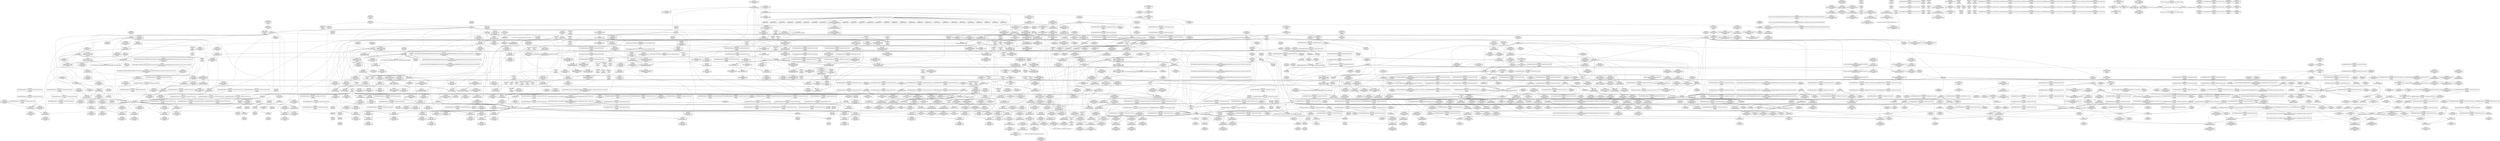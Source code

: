 digraph {
	CE0x5c23c50 [shape=record,shape=Mrecord,label="{CE0x5c23c50|current_sid:_tmp13|security/selinux/hooks.c,218|*SummSink*}"]
	CE0x5c7fd40 [shape=record,shape=Mrecord,label="{CE0x5c7fd40|rcu_lock_release:___here|*SummSink*}"]
	CE0x5cb9870 [shape=record,shape=Mrecord,label="{CE0x5cb9870|rcu_lock_acquire:_tmp1}"]
	CE0x5cfe350 [shape=record,shape=Mrecord,label="{CE0x5cfe350|i64*_getelementptr_inbounds_(_4_x_i64_,_4_x_i64_*___llvm_gcov_ctr134,_i64_0,_i64_0)|*Constant*}"]
	CE0x5c61700 [shape=record,shape=Mrecord,label="{CE0x5c61700|task_sid:_tmp24|security/selinux/hooks.c,208|*SummSink*}"]
	CE0x5c4a650 [shape=record,shape=Mrecord,label="{CE0x5c4a650|i64_6|*Constant*}"]
	CE0x5c077f0 [shape=record,shape=Mrecord,label="{CE0x5c077f0|VOIDTB_TE:_CE_40,44_}"]
	CE0x5c6ffa0 [shape=record,shape=Mrecord,label="{CE0x5c6ffa0|i64_0|*Constant*}"]
	CE0x5c42e40 [shape=record,shape=Mrecord,label="{CE0x5c42e40|rcu_read_lock:_tmp12|include/linux/rcupdate.h,882|*SummSource*}"]
	CE0x5cbe220 [shape=record,shape=Mrecord,label="{CE0x5cbe220|i64*_getelementptr_inbounds_(_4_x_i64_,_4_x_i64_*___llvm_gcov_ctr130,_i64_0,_i64_2)|*Constant*}"]
	CE0x5c956a0 [shape=record,shape=Mrecord,label="{CE0x5c956a0|GLOBAL:_rcu_lock_map|Global_var:rcu_lock_map}"]
	CE0x5d2cc30 [shape=record,shape=Mrecord,label="{CE0x5d2cc30|__preempt_count_add:_tmp}"]
	CE0x5c2cb90 [shape=record,shape=Mrecord,label="{CE0x5c2cb90|i64*_getelementptr_inbounds_(_13_x_i64_,_13_x_i64_*___llvm_gcov_ctr126,_i64_0,_i64_0)|*Constant*|*SummSource*}"]
	CE0x5c11c60 [shape=record,shape=Mrecord,label="{CE0x5c11c60|current_sid:_tmp11|security/selinux/hooks.c,218|*SummSource*}"]
	CE0x5c91d90 [shape=record,shape=Mrecord,label="{CE0x5c91d90|i32_883|*Constant*|*SummSink*}"]
	CE0x5c4b4a0 [shape=record,shape=Mrecord,label="{CE0x5c4b4a0|current_sid:_sid|security/selinux/hooks.c,220}"]
	CE0x5c07b30 [shape=record,shape=Mrecord,label="{CE0x5c07b30|selinux_task_setscheduler:_if.end|*SummSource*}"]
	CE0x5ca9e10 [shape=record,shape=Mrecord,label="{CE0x5ca9e10|GLOBAL:___preempt_count_add|*Constant*}"]
	CE0x5c958a0 [shape=record,shape=Mrecord,label="{CE0x5c958a0|i64*_getelementptr_inbounds_(_4_x_i64_,_4_x_i64_*___llvm_gcov_ctr128,_i64_0,_i64_2)|*Constant*|*SummSource*}"]
	CE0x5c02ba0 [shape=record,shape=Mrecord,label="{CE0x5c02ba0|current_sid:_tmp4|security/selinux/hooks.c,218|*SummSource*}"]
	CE0x5c68c70 [shape=record,shape=Mrecord,label="{CE0x5c68c70|rcu_lock_acquire:_entry}"]
	CE0x5c2a2c0 [shape=record,shape=Mrecord,label="{CE0x5c2a2c0|current_sid:_tmp3|*SummSink*}"]
	CE0x5ca69a0 [shape=record,shape=Mrecord,label="{CE0x5ca69a0|rcu_read_unlock:_tobool|include/linux/rcupdate.h,933}"]
	CE0x5c789c0 [shape=record,shape=Mrecord,label="{CE0x5c789c0|task_sid:_tmp11|security/selinux/hooks.c,208|*SummSource*}"]
	CE0x5c62730 [shape=record,shape=Mrecord,label="{CE0x5c62730|__rcu_read_unlock:_bb|*SummSource*}"]
	CE0x5c2c050 [shape=record,shape=Mrecord,label="{CE0x5c2c050|current_sid:_bb|*SummSink*}"]
	CE0x5c6eb20 [shape=record,shape=Mrecord,label="{CE0x5c6eb20|task_sid:_call3|security/selinux/hooks.c,208}"]
	CE0x5c10a80 [shape=record,shape=Mrecord,label="{CE0x5c10a80|cred_sid:_entry}"]
	CE0x5ca5860 [shape=record,shape=Mrecord,label="{CE0x5ca5860|i64*_getelementptr_inbounds_(_4_x_i64_,_4_x_i64_*___llvm_gcov_ctr130,_i64_0,_i64_1)|*Constant*}"]
	CE0x5ce9ee0 [shape=record,shape=Mrecord,label="{CE0x5ce9ee0|_call_void_asm_addl_$1,_%gs:$0_,_*m,ri,*m,_dirflag_,_fpsr_,_flags_(i32*___preempt_count,_i32_%val,_i32*___preempt_count)_#3,_!dbg_!27714,_!srcloc_!27717|./arch/x86/include/asm/preempt.h,72|*SummSink*}"]
	CE0x5d27c80 [shape=record,shape=Mrecord,label="{CE0x5d27c80|__rcu_read_unlock:_do.end|*SummSource*}"]
	CE0x5cff990 [shape=record,shape=Mrecord,label="{CE0x5cff990|__preempt_count_add:_tmp7|./arch/x86/include/asm/preempt.h,73|*SummSource*}"]
	CE0x5c5c030 [shape=record,shape=Mrecord,label="{CE0x5c5c030|task_sid:_tmp19|security/selinux/hooks.c,208}"]
	CE0x5c5e7d0 [shape=record,shape=Mrecord,label="{CE0x5c5e7d0|rcu_read_lock:_tmp5|include/linux/rcupdate.h,882}"]
	CE0x5d321c0 [shape=record,shape=Mrecord,label="{CE0x5d321c0|__preempt_count_add:_tmp2}"]
	CE0x5ca9e80 [shape=record,shape=Mrecord,label="{CE0x5ca9e80|_call_void___preempt_count_add(i32_1)_#10,_!dbg_!27711|include/linux/rcupdate.h,239}"]
	CE0x5c235a0 [shape=record,shape=Mrecord,label="{CE0x5c235a0|_call_void_mcount()_#3|*SummSource*}"]
	CE0x5bf9660 [shape=record,shape=Mrecord,label="{CE0x5bf9660|task_sid:_task|Function::task_sid&Arg::task::}"]
	CE0x5cb4300 [shape=record,shape=Mrecord,label="{CE0x5cb4300|GLOBAL:_rcu_read_lock.__warned|Global_var:rcu_read_lock.__warned}"]
	CE0x5bfccd0 [shape=record,shape=Mrecord,label="{CE0x5bfccd0|i64*_getelementptr_inbounds_(_13_x_i64_,_13_x_i64_*___llvm_gcov_ctr126,_i64_0,_i64_12)|*Constant*|*SummSource*}"]
	CE0x5c2f320 [shape=record,shape=Mrecord,label="{CE0x5c2f320|current_sid:_tmp9|security/selinux/hooks.c,218|*SummSource*}"]
	CE0x5c97090 [shape=record,shape=Mrecord,label="{CE0x5c97090|__preempt_count_sub:_tmp3}"]
	CE0x5c7fcd0 [shape=record,shape=Mrecord,label="{CE0x5c7fcd0|rcu_lock_release:___here|*SummSource*}"]
	CE0x5bfdc70 [shape=record,shape=Mrecord,label="{CE0x5bfdc70|i64*_getelementptr_inbounds_(_11_x_i64_,_11_x_i64_*___llvm_gcov_ctr125,_i64_0,_i64_8)|*Constant*|*SummSink*}"]
	CE0x5c2d340 [shape=record,shape=Mrecord,label="{CE0x5c2d340|task_sid:_tobool1|security/selinux/hooks.c,208|*SummSink*}"]
	CE0x5bfb310 [shape=record,shape=Mrecord,label="{CE0x5bfb310|current_has_perm:_perms|Function::current_has_perm&Arg::perms::}"]
	CE0x5c64b90 [shape=record,shape=Mrecord,label="{CE0x5c64b90|_ret_void,_!dbg_!27717|include/linux/rcupdate.h,240}"]
	CE0x5cfe140 [shape=record,shape=Mrecord,label="{CE0x5cfe140|__rcu_read_unlock:_tmp}"]
	CE0x5c229b0 [shape=record,shape=Mrecord,label="{CE0x5c229b0|0:_i8,_:_GCMR_current_sid.__warned_internal_global_i8_0,_section_.data.unlikely_,_align_1:_elem_0:default:}"]
	CE0x5c07ed0 [shape=record,shape=Mrecord,label="{CE0x5c07ed0|get_current:_tmp1|*SummSink*}"]
	CE0x5bfc050 [shape=record,shape=Mrecord,label="{CE0x5bfc050|current_sid:_do.body|*SummSink*}"]
	CE0x5c10f30 [shape=record,shape=Mrecord,label="{CE0x5c10f30|cred_sid:_cred|Function::cred_sid&Arg::cred::|*SummSink*}"]
	CE0x5ca07a0 [shape=record,shape=Mrecord,label="{CE0x5ca07a0|rcu_read_unlock:_tmp10|include/linux/rcupdate.h,933|*SummSink*}"]
	CE0x5ca00e0 [shape=record,shape=Mrecord,label="{CE0x5ca00e0|rcu_lock_acquire:___here|*SummSource*}"]
	CE0x5c02880 [shape=record,shape=Mrecord,label="{CE0x5c02880|selinux_task_setscheduler:_call|security/selinux/hooks.c,3638|*SummSource*}"]
	CE0x5c79980 [shape=record,shape=Mrecord,label="{CE0x5c79980|rcu_read_unlock:_tmp19|include/linux/rcupdate.h,933}"]
	CE0x5c824a0 [shape=record,shape=Mrecord,label="{CE0x5c824a0|i64*_getelementptr_inbounds_(_4_x_i64_,_4_x_i64_*___llvm_gcov_ctr134,_i64_0,_i64_1)|*Constant*|*SummSink*}"]
	CE0x5ce9570 [shape=record,shape=Mrecord,label="{CE0x5ce9570|i64*_getelementptr_inbounds_(_4_x_i64_,_4_x_i64_*___llvm_gcov_ctr135,_i64_0,_i64_3)|*Constant*|*SummSink*}"]
	CE0x5cb0020 [shape=record,shape=Mrecord,label="{CE0x5cb0020|i64*_getelementptr_inbounds_(_11_x_i64_,_11_x_i64_*___llvm_gcov_ctr127,_i64_0,_i64_9)|*Constant*}"]
	CE0x5c95b90 [shape=record,shape=Mrecord,label="{CE0x5c95b90|rcu_read_lock:_tmp9|include/linux/rcupdate.h,882|*SummSource*}"]
	CE0x5c16bf0 [shape=record,shape=Mrecord,label="{CE0x5c16bf0|VOIDTB_TE:_CE_56,64_}"]
	CE0x5ca8270 [shape=record,shape=Mrecord,label="{CE0x5ca8270|rcu_read_unlock:_tmp16|include/linux/rcupdate.h,933|*SummSource*}"]
	CE0x5c1a640 [shape=record,shape=Mrecord,label="{CE0x5c1a640|VOIDTB_TE:_CE_152,160_}"]
	CE0x5c8e370 [shape=record,shape=Mrecord,label="{CE0x5c8e370|__preempt_count_sub:_tmp2|*SummSink*}"]
	CE0x5c66d90 [shape=record,shape=Mrecord,label="{CE0x5c66d90|task_sid:_tmp1}"]
	CE0x5c2d180 [shape=record,shape=Mrecord,label="{CE0x5c2d180|current_sid:_do.end|*SummSink*}"]
	CE0x5c7d3a0 [shape=record,shape=Mrecord,label="{CE0x5c7d3a0|GLOBAL:___rcu_read_unlock|*Constant*|*SummSink*}"]
	CE0x5c8f3a0 [shape=record,shape=Mrecord,label="{CE0x5c8f3a0|rcu_read_lock:_tmp15|include/linux/rcupdate.h,882|*SummSource*}"]
	CE0x5c6b3b0 [shape=record,shape=Mrecord,label="{CE0x5c6b3b0|_call_void_mcount()_#3|*SummSink*}"]
	CE0x5c23be0 [shape=record,shape=Mrecord,label="{CE0x5c23be0|current_sid:_tmp13|security/selinux/hooks.c,218|*SummSource*}"]
	CE0x5d1f6c0 [shape=record,shape=Mrecord,label="{CE0x5d1f6c0|i64*_getelementptr_inbounds_(_4_x_i64_,_4_x_i64_*___llvm_gcov_ctr135,_i64_0,_i64_0)|*Constant*|*SummSource*}"]
	CE0x5c591c0 [shape=record,shape=Mrecord,label="{CE0x5c591c0|task_sid:_call3|security/selinux/hooks.c,208|*SummSink*}"]
	CE0x5c6d530 [shape=record,shape=Mrecord,label="{CE0x5c6d530|rcu_lock_acquire:_entry|*SummSource*}"]
	CE0x5c7c530 [shape=record,shape=Mrecord,label="{CE0x5c7c530|rcu_lock_release:_map|Function::rcu_lock_release&Arg::map::}"]
	CE0x5c039d0 [shape=record,shape=Mrecord,label="{CE0x5c039d0|selinux_task_setscheduler:_tmp2|security/selinux/hooks.c,3639|*SummSource*}"]
	CE0x5c2bdf0 [shape=record,shape=Mrecord,label="{CE0x5c2bdf0|task_sid:_tmp2|*SummSource*}"]
	CE0x5c287e0 [shape=record,shape=Mrecord,label="{CE0x5c287e0|i8*_getelementptr_inbounds_(_45_x_i8_,_45_x_i8_*_.str12,_i32_0,_i32_0)|*Constant*|*SummSink*}"]
	CE0x5c0b0b0 [shape=record,shape=Mrecord,label="{CE0x5c0b0b0|COLLAPSED:_GCMRE___llvm_gcov_ctr136_internal_global_2_x_i64_zeroinitializer:_elem_0:default:}"]
	CE0x5c5dd80 [shape=record,shape=Mrecord,label="{CE0x5c5dd80|_ret_void,_!dbg_!27735|include/linux/rcupdate.h,884}"]
	CE0x5c8f880 [shape=record,shape=Mrecord,label="{CE0x5c8f880|rcu_read_lock:_tmp16|include/linux/rcupdate.h,882|*SummSource*}"]
	CE0x5c6bdf0 [shape=record,shape=Mrecord,label="{CE0x5c6bdf0|_call_void_mcount()_#3|*SummSink*}"]
	CE0x5c0bcc0 [shape=record,shape=Mrecord,label="{CE0x5c0bcc0|selinux_task_setscheduler:_retval.0|*SummSource*}"]
	CE0x5c700b0 [shape=record,shape=Mrecord,label="{CE0x5c700b0|task_sid:_tobool|security/selinux/hooks.c,208|*SummSink*}"]
	CE0x5d07730 [shape=record,shape=Mrecord,label="{CE0x5d07730|__rcu_read_unlock:_bb|*SummSink*}"]
	CE0x5d2a040 [shape=record,shape=Mrecord,label="{CE0x5d2a040|__preempt_count_sub:_tmp7|./arch/x86/include/asm/preempt.h,78}"]
	CE0x5cb7bd0 [shape=record,shape=Mrecord,label="{CE0x5cb7bd0|rcu_read_unlock:_tmp14|include/linux/rcupdate.h,933}"]
	CE0x5c16920 [shape=record,shape=Mrecord,label="{CE0x5c16920|selinux_task_setscheduler:_tmp|*SummSource*}"]
	CE0x5cbe830 [shape=record,shape=Mrecord,label="{CE0x5cbe830|__rcu_read_lock:_tmp4|include/linux/rcupdate.h,239|*SummSource*}"]
	CE0x5c5bc90 [shape=record,shape=Mrecord,label="{CE0x5c5bc90|task_sid:_tmp18|security/selinux/hooks.c,208|*SummSink*}"]
	CE0x5c3ffc0 [shape=record,shape=Mrecord,label="{CE0x5c3ffc0|current_sid:_tmp20|security/selinux/hooks.c,218|*SummSink*}"]
	CE0x5c49e60 [shape=record,shape=Mrecord,label="{CE0x5c49e60|rcu_read_unlock:_call3|include/linux/rcupdate.h,933|*SummSource*}"]
	CE0x5c5b470 [shape=record,shape=Mrecord,label="{CE0x5c5b470|_ret_void,_!dbg_!27735|include/linux/rcupdate.h,884|*SummSource*}"]
	CE0x5c58a30 [shape=record,shape=Mrecord,label="{CE0x5c58a30|GLOBAL:_rcu_read_lock|*Constant*}"]
	CE0x5c6d390 [shape=record,shape=Mrecord,label="{CE0x5c6d390|_call_void_rcu_lock_acquire(%struct.lockdep_map*_rcu_lock_map)_#10,_!dbg_!27711|include/linux/rcupdate.h,881|*SummSource*}"]
	CE0x5c69a10 [shape=record,shape=Mrecord,label="{CE0x5c69a10|i64*_getelementptr_inbounds_(_2_x_i64_,_2_x_i64_*___llvm_gcov_ctr131,_i64_0,_i64_1)|*Constant*}"]
	CE0x76d64d0 [shape=record,shape=Mrecord,label="{CE0x76d64d0|VOIDTB_TE:_CE_20,24_}"]
	CE0x5c729d0 [shape=record,shape=Mrecord,label="{CE0x5c729d0|task_sid:_tmp7|security/selinux/hooks.c,208|*SummSink*}"]
	CE0x5c16b10 [shape=record,shape=Mrecord,label="{CE0x5c16b10|VOIDTB_TE:_CE_48,52_}"]
	CE0x5cec560 [shape=record,shape=Mrecord,label="{CE0x5cec560|i64*_getelementptr_inbounds_(_4_x_i64_,_4_x_i64_*___llvm_gcov_ctr130,_i64_0,_i64_0)|*Constant*|*SummSource*}"]
	CE0x5bfb3b0 [shape=record,shape=Mrecord,label="{CE0x5bfb3b0|current_has_perm:_perms|Function::current_has_perm&Arg::perms::|*SummSource*}"]
	CE0x5ca4200 [shape=record,shape=Mrecord,label="{CE0x5ca4200|rcu_read_unlock:_tmp3|*SummSink*}"]
	CE0x5c21e70 [shape=record,shape=Mrecord,label="{CE0x5c21e70|selinux_task_setscheduler:_tmp9|security/selinux/hooks.c,3642}"]
	CE0x5c087d0 [shape=record,shape=Mrecord,label="{CE0x5c087d0|i32_208|*Constant*}"]
	CE0x5ceb740 [shape=record,shape=Mrecord,label="{CE0x5ceb740|i32_0|*Constant*}"]
	CE0x5c403d0 [shape=record,shape=Mrecord,label="{CE0x5c403d0|current_sid:_call4|security/selinux/hooks.c,218|*SummSource*}"]
	CE0x5c02310 [shape=record,shape=Mrecord,label="{CE0x5c02310|i32_2|*Constant*|*SummSink*}"]
	CE0x5ca4f60 [shape=record,shape=Mrecord,label="{CE0x5ca4f60|i64*_getelementptr_inbounds_(_4_x_i64_,_4_x_i64_*___llvm_gcov_ctr130,_i64_0,_i64_3)|*Constant*}"]
	CE0x5c13ad0 [shape=record,shape=Mrecord,label="{CE0x5c13ad0|%struct.common_audit_data*_null|*Constant*|*SummSink*}"]
	CE0x5c249c0 [shape=record,shape=Mrecord,label="{CE0x5c249c0|current_sid:_tmp16|security/selinux/hooks.c,218|*SummSource*}"]
	CE0x5c2bd80 [shape=record,shape=Mrecord,label="{CE0x5c2bd80|task_sid:_tmp2}"]
	CE0x5cb8120 [shape=record,shape=Mrecord,label="{CE0x5cb8120|__preempt_count_add:_entry}"]
	CE0x5c40cf0 [shape=record,shape=Mrecord,label="{CE0x5c40cf0|get_current:_entry|*SummSource*}"]
	CE0x5c176a0 [shape=record,shape=Mrecord,label="{CE0x5c176a0|GLOBAL:_task_sid|*Constant*}"]
	CE0x5c407e0 [shape=record,shape=Mrecord,label="{CE0x5c407e0|GLOBAL:_get_current|*Constant*}"]
	CE0x5c5fa90 [shape=record,shape=Mrecord,label="{CE0x5c5fa90|i64*_getelementptr_inbounds_(_13_x_i64_,_13_x_i64_*___llvm_gcov_ctr126,_i64_0,_i64_10)|*Constant*}"]
	CE0x5cb31b0 [shape=record,shape=Mrecord,label="{CE0x5cb31b0|cred_sid:_sid|security/selinux/hooks.c,197|*SummSink*}"]
	CE0x5c08e00 [shape=record,shape=Mrecord,label="{CE0x5c08e00|i32_208|*Constant*|*SummSink*}"]
	CE0x5c8ef60 [shape=record,shape=Mrecord,label="{CE0x5c8ef60|rcu_read_lock:_tmp14|include/linux/rcupdate.h,882|*SummSink*}"]
	CE0x5c969c0 [shape=record,shape=Mrecord,label="{CE0x5c969c0|i64_2|*Constant*}"]
	CE0x5c00a80 [shape=record,shape=Mrecord,label="{CE0x5c00a80|current_has_perm:_tmp1|*SummSink*}"]
	CE0x5c74140 [shape=record,shape=Mrecord,label="{CE0x5c74140|task_sid:_tmp7|security/selinux/hooks.c,208}"]
	CE0x5cba060 [shape=record,shape=Mrecord,label="{CE0x5cba060|rcu_read_unlock:_tmp11|include/linux/rcupdate.h,933}"]
	CE0x5c61e20 [shape=record,shape=Mrecord,label="{CE0x5c61e20|task_sid:_tmp25|security/selinux/hooks.c,208|*SummSink*}"]
	CE0x5c07860 [shape=record,shape=Mrecord,label="{CE0x5c07860|VOIDTB_TE:_CE_44,48_}"]
	CE0x5c4b220 [shape=record,shape=Mrecord,label="{CE0x5c4b220|i32_1|*Constant*}"]
	CE0x5c9e6c0 [shape=record,shape=Mrecord,label="{CE0x5c9e6c0|i64*_getelementptr_inbounds_(_4_x_i64_,_4_x_i64_*___llvm_gcov_ctr135,_i64_0,_i64_1)|*Constant*|*SummSink*}"]
	CE0x5c7e120 [shape=record,shape=Mrecord,label="{CE0x5c7e120|__rcu_read_lock:_do.body}"]
	CE0x5c5e940 [shape=record,shape=Mrecord,label="{CE0x5c5e940|rcu_read_lock:_tmp5|include/linux/rcupdate.h,882|*SummSource*}"]
	CE0x5c01b20 [shape=record,shape=Mrecord,label="{CE0x5c01b20|current_has_perm:_bb|*SummSink*}"]
	CE0x5bf7700 [shape=record,shape=Mrecord,label="{CE0x5bf7700|VOIDTB_TE:_CE_120,128_}"]
	CE0x5c16430 [shape=record,shape=Mrecord,label="{CE0x5c16430|_ret_i32_%tmp24,_!dbg_!27742|security/selinux/hooks.c,220}"]
	CE0x5cb2fc0 [shape=record,shape=Mrecord,label="{CE0x5cb2fc0|cred_sid:_sid|security/selinux/hooks.c,197}"]
	CE0x5c60210 [shape=record,shape=Mrecord,label="{CE0x5c60210|task_sid:_tmp23|security/selinux/hooks.c,208|*SummSource*}"]
	CE0x5c6fe10 [shape=record,shape=Mrecord,label="{CE0x5c6fe10|GLOBAL:___llvm_gcov_ctr127|Global_var:__llvm_gcov_ctr127|*SummSink*}"]
	CE0x5c40960 [shape=record,shape=Mrecord,label="{CE0x5c40960|GLOBAL:_get_current|*Constant*|*SummSource*}"]
	CE0x5c6d610 [shape=record,shape=Mrecord,label="{CE0x5c6d610|GLOBAL:_rcu_lock_acquire|*Constant*}"]
	CE0x5cfe530 [shape=record,shape=Mrecord,label="{CE0x5cfe530|i64*_getelementptr_inbounds_(_4_x_i64_,_4_x_i64_*___llvm_gcov_ctr134,_i64_0,_i64_0)|*Constant*|*SummSource*}"]
	CE0x5c06350 [shape=record,shape=Mrecord,label="{CE0x5c06350|i32_0|*Constant*|*SummSink*}"]
	CE0x5cb5640 [shape=record,shape=Mrecord,label="{CE0x5cb5640|rcu_read_unlock:_tmp7|include/linux/rcupdate.h,933|*SummSink*}"]
	CE0x5c5eb40 [shape=record,shape=Mrecord,label="{CE0x5c5eb40|task_sid:_bb}"]
	CE0x5c85370 [shape=record,shape=Mrecord,label="{CE0x5c85370|i8*_undef|*Constant*}"]
	CE0x5c4a850 [shape=record,shape=Mrecord,label="{CE0x5c4a850|i32_22|*Constant*}"]
	CE0x5c8beb0 [shape=record,shape=Mrecord,label="{CE0x5c8beb0|__rcu_read_unlock:_tmp3|*SummSource*}"]
	CE0x5c77160 [shape=record,shape=Mrecord,label="{CE0x5c77160|i32_934|*Constant*|*SummSource*}"]
	CE0x5c46270 [shape=record,shape=Mrecord,label="{CE0x5c46270|current_sid:_land.lhs.true2|*SummSink*}"]
	CE0x5c15ea0 [shape=record,shape=Mrecord,label="{CE0x5c15ea0|selinux_task_setscheduler:_p|Function::selinux_task_setscheduler&Arg::p::|*SummSource*}"]
	CE0x5c4c1a0 [shape=record,shape=Mrecord,label="{CE0x5c4c1a0|rcu_read_lock:_tmp7|include/linux/rcupdate.h,882|*SummSource*}"]
	CE0x5c5b8b0 [shape=record,shape=Mrecord,label="{CE0x5c5b8b0|cred_sid:_tmp}"]
	CE0x5c24b30 [shape=record,shape=Mrecord,label="{CE0x5c24b30|current_sid:_tmp16|security/selinux/hooks.c,218|*SummSink*}"]
	CE0x5ca1c30 [shape=record,shape=Mrecord,label="{CE0x5ca1c30|rcu_read_unlock:_call|include/linux/rcupdate.h,933|*SummSource*}"]
	CE0x5c23b70 [shape=record,shape=Mrecord,label="{CE0x5c23b70|current_sid:_tmp13|security/selinux/hooks.c,218}"]
	CE0x5c204e0 [shape=record,shape=Mrecord,label="{CE0x5c204e0|current_has_perm:_call|security/selinux/hooks.c,1542}"]
	CE0x5cb95b0 [shape=record,shape=Mrecord,label="{CE0x5cb95b0|__rcu_read_unlock:_tmp3}"]
	CE0x5c7b150 [shape=record,shape=Mrecord,label="{CE0x5c7b150|rcu_read_unlock:_tmp22|include/linux/rcupdate.h,935}"]
	CE0x5c70140 [shape=record,shape=Mrecord,label="{CE0x5c70140|GLOBAL:___llvm_gcov_ctr126|Global_var:__llvm_gcov_ctr126|*SummSource*}"]
	CE0x5cb35e0 [shape=record,shape=Mrecord,label="{CE0x5cb35e0|4:_i32,_:_CRE_4,8_|*MultipleSource*|security/selinux/hooks.c,196|security/selinux/hooks.c,197|*LoadInst*|security/selinux/hooks.c,196}"]
	CE0x5c67f30 [shape=record,shape=Mrecord,label="{CE0x5c67f30|task_sid:_tmp8|security/selinux/hooks.c,208|*SummSource*}"]
	CE0x5c0e860 [shape=record,shape=Mrecord,label="{CE0x5c0e860|_call_void_mcount()_#3|*SummSink*}"]
	CE0x5c0ca00 [shape=record,shape=Mrecord,label="{CE0x5c0ca00|current_has_perm:_tsk|Function::current_has_perm&Arg::tsk::|*SummSink*}"]
	CE0x5c5ee90 [shape=record,shape=Mrecord,label="{CE0x5c5ee90|task_sid:_tmp20|security/selinux/hooks.c,208}"]
	CE0x5d2fd90 [shape=record,shape=Mrecord,label="{CE0x5d2fd90|_call_void_mcount()_#3}"]
	CE0x5ca4a40 [shape=record,shape=Mrecord,label="{CE0x5ca4a40|rcu_read_unlock:_if.then|*SummSource*}"]
	CE0x5cb2d70 [shape=record,shape=Mrecord,label="{CE0x5cb2d70|cred_sid:_tmp5|security/selinux/hooks.c,196|*SummSource*}"]
	CE0x5c5b060 [shape=record,shape=Mrecord,label="{CE0x5c5b060|rcu_read_lock:_tmp2|*SummSink*}"]
	CE0x5ca55f0 [shape=record,shape=Mrecord,label="{CE0x5ca55f0|rcu_lock_release:_tmp3|*SummSource*}"]
	CE0x5c64ad0 [shape=record,shape=Mrecord,label="{CE0x5c64ad0|_call_void_rcu_lock_acquire(%struct.lockdep_map*_rcu_lock_map)_#10,_!dbg_!27711|include/linux/rcupdate.h,881}"]
	CE0x5c7d8b0 [shape=record,shape=Mrecord,label="{CE0x5c7d8b0|__rcu_read_unlock:_entry|*SummSink*}"]
	CE0x5c26ef0 [shape=record,shape=Mrecord,label="{CE0x5c26ef0|current_sid:_tobool1|security/selinux/hooks.c,218|*SummSource*}"]
	CE0x5c6a670 [shape=record,shape=Mrecord,label="{CE0x5c6a670|task_sid:_tmp4|*LoadInst*|security/selinux/hooks.c,208|*SummSink*}"]
	CE0x5c6ab50 [shape=record,shape=Mrecord,label="{CE0x5c6ab50|GLOBAL:___rcu_read_lock|*Constant*|*SummSink*}"]
	CE0x5c092e0 [shape=record,shape=Mrecord,label="{CE0x5c092e0|selinux_task_setscheduler:_tobool|security/selinux/hooks.c,3639|*SummSource*}"]
	CE0x5cb98e0 [shape=record,shape=Mrecord,label="{CE0x5cb98e0|rcu_lock_acquire:_tmp1|*SummSource*}"]
	CE0x5cfbd30 [shape=record,shape=Mrecord,label="{CE0x5cfbd30|i64*_getelementptr_inbounds_(_4_x_i64_,_4_x_i64_*___llvm_gcov_ctr133,_i64_0,_i64_2)|*Constant*|*SummSink*}"]
	CE0x5cc0e60 [shape=record,shape=Mrecord,label="{CE0x5cc0e60|rcu_read_unlock:_tmp18|include/linux/rcupdate.h,933|*SummSink*}"]
	CE0x5cb2a00 [shape=record,shape=Mrecord,label="{CE0x5cb2a00|rcu_read_lock:_tmp8|include/linux/rcupdate.h,882|*SummSink*}"]
	CE0x5c492a0 [shape=record,shape=Mrecord,label="{CE0x5c492a0|rcu_read_lock:_tmp12|include/linux/rcupdate.h,882|*SummSink*}"]
	CE0x5c7a520 [shape=record,shape=Mrecord,label="{CE0x5c7a520|i64*_getelementptr_inbounds_(_11_x_i64_,_11_x_i64_*___llvm_gcov_ctr132,_i64_0,_i64_10)|*Constant*}"]
	CE0x5c581e0 [shape=record,shape=Mrecord,label="{CE0x5c581e0|task_sid:_tmp17|security/selinux/hooks.c,208|*SummSink*}"]
	CE0x5bf3ba0 [shape=record,shape=Mrecord,label="{CE0x5bf3ba0|current_has_perm:_bb|*SummSource*}"]
	CE0x5cb0920 [shape=record,shape=Mrecord,label="{CE0x5cb0920|rcu_read_lock:_tmp19|include/linux/rcupdate.h,882|*SummSink*}"]
	CE0x5c1fc20 [shape=record,shape=Mrecord,label="{CE0x5c1fc20|current_has_perm:_tmp3}"]
	CE0x5c0cf60 [shape=record,shape=Mrecord,label="{CE0x5c0cf60|i32_512|*Constant*|*SummSink*}"]
	CE0x5bfda30 [shape=record,shape=Mrecord,label="{CE0x5bfda30|task_sid:_call7|security/selinux/hooks.c,208|*SummSink*}"]
	CE0x5c12e80 [shape=record,shape=Mrecord,label="{CE0x5c12e80|i16_2|*Constant*|*SummSource*}"]
	CE0x5d262e0 [shape=record,shape=Mrecord,label="{CE0x5d262e0|__rcu_read_unlock:_tmp5|include/linux/rcupdate.h,244}"]
	CE0x5ca1ef0 [shape=record,shape=Mrecord,label="{CE0x5ca1ef0|i64*_getelementptr_inbounds_(_4_x_i64_,_4_x_i64_*___llvm_gcov_ctr128,_i64_0,_i64_3)|*Constant*|*SummSink*}"]
	CE0x5d1fba0 [shape=record,shape=Mrecord,label="{CE0x5d1fba0|COLLAPSED:_GCMRE___llvm_gcov_ctr135_internal_global_4_x_i64_zeroinitializer:_elem_0:default:}"]
	CE0x5bf36b0 [shape=record,shape=Mrecord,label="{CE0x5bf36b0|selinux_task_setscheduler:_tmp11|security/selinux/hooks.c,3643}"]
	CE0x5bf6c70 [shape=record,shape=Mrecord,label="{CE0x5bf6c70|selinux_task_setscheduler:_entry|*SummSink*}"]
	CE0x5cebff0 [shape=record,shape=Mrecord,label="{CE0x5cebff0|rcu_lock_acquire:_tmp2|*SummSink*}"]
	CE0x5bfa730 [shape=record,shape=Mrecord,label="{CE0x5bfa730|current_has_perm:_call2|security/selinux/hooks.c,1544|*SummSource*}"]
	CE0x5c6e140 [shape=record,shape=Mrecord,label="{CE0x5c6e140|__rcu_read_lock:_entry}"]
	CE0x5ca2de0 [shape=record,shape=Mrecord,label="{CE0x5ca2de0|_ret_void,_!dbg_!27719|./arch/x86/include/asm/preempt.h,73|*SummSink*}"]
	CE0x5ca4b50 [shape=record,shape=Mrecord,label="{CE0x5ca4b50|rcu_read_unlock:_if.then|*SummSink*}"]
	CE0x5bfabd0 [shape=record,shape=Mrecord,label="{CE0x5bfabd0|avc_has_perm:_entry}"]
	CE0x5bfa8c0 [shape=record,shape=Mrecord,label="{CE0x5bfa8c0|avc_has_perm:_entry|*SummSource*}"]
	CE0x5ce5d90 [shape=record,shape=Mrecord,label="{CE0x5ce5d90|__preempt_count_sub:_entry|*SummSource*}"]
	CE0x5c94b50 [shape=record,shape=Mrecord,label="{CE0x5c94b50|rcu_read_lock:_land.lhs.true}"]
	CE0x5c273e0 [shape=record,shape=Mrecord,label="{CE0x5c273e0|i64_4|*Constant*|*SummSource*}"]
	CE0x5c40540 [shape=record,shape=Mrecord,label="{CE0x5c40540|current_sid:_call4|security/selinux/hooks.c,218|*SummSink*}"]
	CE0x5c654c0 [shape=record,shape=Mrecord,label="{CE0x5c654c0|rcu_read_lock:_tmp1|*SummSource*}"]
	CE0x5c43ee0 [shape=record,shape=Mrecord,label="{CE0x5c43ee0|current_sid:_tmp21|security/selinux/hooks.c,218|*SummSource*}"]
	CE0x5bf7e40 [shape=record,shape=Mrecord,label="{CE0x5bf7e40|selinux_task_setscheduler:_entry|*SummSource*}"]
	CE0x5c19010 [shape=record,shape=Mrecord,label="{CE0x5c19010|current_sid:_tmp}"]
	CE0x5c7a110 [shape=record,shape=Mrecord,label="{CE0x5c7a110|rcu_read_unlock:_tmp20|include/linux/rcupdate.h,933|*SummSink*}"]
	CE0x5d00780 [shape=record,shape=Mrecord,label="{CE0x5d00780|__preempt_count_sub:_tmp6|./arch/x86/include/asm/preempt.h,78|*SummSource*}"]
	CE0x5bf7af0 [shape=record,shape=Mrecord,label="{CE0x5bf7af0|i64*_getelementptr_inbounds_(_6_x_i64_,_6_x_i64_*___llvm_gcov_ctr287,_i64_0,_i64_0)|*Constant*|*SummSink*}"]
	CE0x5c59930 [shape=record,shape=Mrecord,label="{CE0x5c59930|GLOBAL:_current_task|Global_var:current_task}"]
	CE0x5c22280 [shape=record,shape=Mrecord,label="{CE0x5c22280|current_sid:_if.then}"]
	CE0x5c28550 [shape=record,shape=Mrecord,label="{CE0x5c28550|i32_218|*Constant*|*SummSink*}"]
	CE0x5c70b60 [shape=record,shape=Mrecord,label="{CE0x5c70b60|task_sid:_do.body|*SummSink*}"]
	CE0x5cadbc0 [shape=record,shape=Mrecord,label="{CE0x5cadbc0|i8*_getelementptr_inbounds_(_42_x_i8_,_42_x_i8_*_.str46,_i32_0,_i32_0)|*Constant*|*SummSource*}"]
	CE0x5ca6180 [shape=record,shape=Mrecord,label="{CE0x5ca6180|rcu_read_unlock:_tmp|*SummSink*}"]
	CE0x5cff4d0 [shape=record,shape=Mrecord,label="{CE0x5cff4d0|__preempt_count_add:_tmp7|./arch/x86/include/asm/preempt.h,73|*SummSink*}"]
	CE0x5c2c890 [shape=record,shape=Mrecord,label="{CE0x5c2c890|current_sid:_tobool|security/selinux/hooks.c,218|*SummSink*}"]
	CE0x5cb01f0 [shape=record,shape=Mrecord,label="{CE0x5cb01f0|i64*_getelementptr_inbounds_(_11_x_i64_,_11_x_i64_*___llvm_gcov_ctr127,_i64_0,_i64_9)|*Constant*|*SummSink*}"]
	CE0x5c8f510 [shape=record,shape=Mrecord,label="{CE0x5c8f510|rcu_read_lock:_tmp15|include/linux/rcupdate.h,882|*SummSink*}"]
	CE0x5c4a460 [shape=record,shape=Mrecord,label="{CE0x5c4a460|rcu_read_unlock:_tmp13|include/linux/rcupdate.h,933}"]
	CE0x5d26e80 [shape=record,shape=Mrecord,label="{CE0x5d26e80|_ret_void,_!dbg_!27720|./arch/x86/include/asm/preempt.h,78|*SummSource*}"]
	CE0x5c641b0 [shape=record,shape=Mrecord,label="{CE0x5c641b0|_ret_void,_!dbg_!27735|include/linux/rcupdate.h,938}"]
	CE0x5c17520 [shape=record,shape=Mrecord,label="{CE0x5c17520|current_has_perm:_call1|security/selinux/hooks.c,1543|*SummSink*}"]
	CE0x5c5d730 [shape=record,shape=Mrecord,label="{CE0x5c5d730|_call_void___rcu_read_lock()_#10,_!dbg_!27710|include/linux/rcupdate.h,879|*SummSource*}"]
	CE0x5c25730 [shape=record,shape=Mrecord,label="{CE0x5c25730|task_sid:_do.end|*SummSink*}"]
	CE0x5cb5b70 [shape=record,shape=Mrecord,label="{CE0x5cb5b70|i64*_getelementptr_inbounds_(_4_x_i64_,_4_x_i64_*___llvm_gcov_ctr128,_i64_0,_i64_2)|*Constant*}"]
	CE0x5c16c60 [shape=record,shape=Mrecord,label="{CE0x5c16c60|VOIDTB_TE:_CE_64,72_}"]
	CE0x5c6a980 [shape=record,shape=Mrecord,label="{CE0x5c6a980|task_sid:_tobool|security/selinux/hooks.c,208}"]
	CE0x5ca18d0 [shape=record,shape=Mrecord,label="{CE0x5ca18d0|rcu_read_unlock:_call|include/linux/rcupdate.h,933|*SummSink*}"]
	CE0x5c435c0 [shape=record,shape=Mrecord,label="{CE0x5c435c0|i32_78|*Constant*|*SummSource*}"]
	CE0x5c8e980 [shape=record,shape=Mrecord,label="{CE0x5c8e980|rcu_read_lock:_tmp13|include/linux/rcupdate.h,882|*SummSink*}"]
	CE0x5c03960 [shape=record,shape=Mrecord,label="{CE0x5c03960|i64*_getelementptr_inbounds_(_6_x_i64_,_6_x_i64_*___llvm_gcov_ctr287,_i64_0,_i64_3)|*Constant*|*SummSink*}"]
	CE0x5c1b140 [shape=record,shape=Mrecord,label="{CE0x5c1b140|i64_1|*Constant*}"]
	CE0x5c179e0 [shape=record,shape=Mrecord,label="{CE0x5c179e0|current_has_perm:_call1|security/selinux/hooks.c,1543|*SummSource*}"]
	CE0x5c11b30 [shape=record,shape=Mrecord,label="{CE0x5c11b30|current_sid:_tmp11|security/selinux/hooks.c,218}"]
	CE0x5c036d0 [shape=record,shape=Mrecord,label="{CE0x5c036d0|i64_2|*Constant*|*SummSource*}"]
	CE0x5c2c6e0 [shape=record,shape=Mrecord,label="{CE0x5c2c6e0|current_sid:_call|security/selinux/hooks.c,218}"]
	CE0x5c70600 [shape=record,shape=Mrecord,label="{CE0x5c70600|cred_sid:_tmp2|*SummSource*}"]
	CE0x5caaec0 [shape=record,shape=Mrecord,label="{CE0x5caaec0|rcu_lock_acquire:_map|Function::rcu_lock_acquire&Arg::map::}"]
	CE0x5c21b10 [shape=record,shape=Mrecord,label="{CE0x5c21b10|selinux_task_setscheduler:_tmp9|security/selinux/hooks.c,3642|*SummSink*}"]
	CE0x5c4c6c0 [shape=record,shape=Mrecord,label="{CE0x5c4c6c0|current_sid:_tmp24|security/selinux/hooks.c,220|*SummSource*}"]
	CE0x5c594e0 [shape=record,shape=Mrecord,label="{CE0x5c594e0|task_sid:_tobool4|security/selinux/hooks.c,208}"]
	CE0x5ca0f10 [shape=record,shape=Mrecord,label="{CE0x5ca0f10|rcu_read_unlock:_tmp15|include/linux/rcupdate.h,933}"]
	CE0x5cbd660 [shape=record,shape=Mrecord,label="{CE0x5cbd660|0:_i8,_:_GCMR_rcu_read_unlock.__warned_internal_global_i8_0,_section_.data.unlikely_,_align_1:_elem_0:default:}"]
	CE0x5c640f0 [shape=record,shape=Mrecord,label="{CE0x5c640f0|get_current:_bb}"]
	CE0x5c136a0 [shape=record,shape=Mrecord,label="{CE0x5c136a0|avc_has_perm:_requested|Function::avc_has_perm&Arg::requested::|*SummSource*}"]
	CE0x5c04450 [shape=record,shape=Mrecord,label="{CE0x5c04450|task_sid:_if.then}"]
	CE0x5c16250 [shape=record,shape=Mrecord,label="{CE0x5c16250|current_sid:_entry|*SummSink*}"]
	CE0x5c4ada0 [shape=record,shape=Mrecord,label="{CE0x5c4ada0|rcu_read_lock:_bb}"]
	CE0x5d25990 [shape=record,shape=Mrecord,label="{CE0x5d25990|i64*_getelementptr_inbounds_(_4_x_i64_,_4_x_i64_*___llvm_gcov_ctr135,_i64_0,_i64_2)|*Constant*|*SummSource*}"]
	CE0x5c09240 [shape=record,shape=Mrecord,label="{CE0x5c09240|i8*_getelementptr_inbounds_(_41_x_i8_,_41_x_i8_*_.str44,_i32_0,_i32_0)|*Constant*}"]
	CE0x5c11240 [shape=record,shape=Mrecord,label="{CE0x5c11240|_ret_i32_%tmp6,_!dbg_!27716|security/selinux/hooks.c,197|*SummSource*}"]
	CE0x5c5fe80 [shape=record,shape=Mrecord,label="{CE0x5c5fe80|task_sid:_tmp22|security/selinux/hooks.c,208|*SummSink*}"]
	CE0x5cb9ff0 [shape=record,shape=Mrecord,label="{CE0x5cb9ff0|_call_void_lockdep_rcu_suspicious(i8*_getelementptr_inbounds_(_25_x_i8_,_25_x_i8_*_.str45,_i32_0,_i32_0),_i32_934,_i8*_getelementptr_inbounds_(_44_x_i8_,_44_x_i8_*_.str47,_i32_0,_i32_0))_#10,_!dbg_!27726|include/linux/rcupdate.h,933}"]
	CE0x5bf9950 [shape=record,shape=Mrecord,label="{CE0x5bf9950|_ret_i32_%call7,_!dbg_!27749|security/selinux/hooks.c,210}"]
	CE0x5d067f0 [shape=record,shape=Mrecord,label="{CE0x5d067f0|i64_ptrtoint_(i8*_blockaddress(_rcu_lock_release,_%__here)_to_i64)|*Constant*|*SummSource*}"]
	CE0x5c4c5d0 [shape=record,shape=Mrecord,label="{CE0x5c4c5d0|current_sid:_tmp24|security/selinux/hooks.c,220}"]
	CE0x5cffa30 [shape=record,shape=Mrecord,label="{CE0x5cffa30|__preempt_count_add:_bb|*SummSink*}"]
	CE0x5c93410 [shape=record,shape=Mrecord,label="{CE0x5c93410|rcu_read_lock:_do.end|*SummSource*}"]
	CE0x5c9d210 [shape=record,shape=Mrecord,label="{CE0x5c9d210|__preempt_count_add:_tmp|*SummSink*}"]
	CE0x5ce6330 [shape=record,shape=Mrecord,label="{CE0x5ce6330|rcu_lock_release:_tmp1|*SummSink*}"]
	CE0x5c6c520 [shape=record,shape=Mrecord,label="{CE0x5c6c520|task_sid:_tmp15|security/selinux/hooks.c,208|*SummSink*}"]
	CE0x5c190f0 [shape=record,shape=Mrecord,label="{CE0x5c190f0|current_sid:_tmp|*SummSource*}"]
	CE0x5bf6410 [shape=record,shape=Mrecord,label="{CE0x5bf6410|current_has_perm:_entry|*SummSource*}"]
	CE0x5c84f80 [shape=record,shape=Mrecord,label="{CE0x5c84f80|rcu_lock_acquire:_tmp7}"]
	CE0x5c44260 [shape=record,shape=Mrecord,label="{CE0x5c44260|i32_22|*Constant*}"]
	CE0x5c46ff0 [shape=record,shape=Mrecord,label="{CE0x5c46ff0|_call_void___preempt_count_sub(i32_1)_#10,_!dbg_!27715|include/linux/rcupdate.h,244|*SummSource*}"]
	CE0x5cac4e0 [shape=record,shape=Mrecord,label="{CE0x5cac4e0|GLOBAL:_rcu_read_lock.__warned|Global_var:rcu_read_lock.__warned|*SummSource*}"]
	CE0x5cfc540 [shape=record,shape=Mrecord,label="{CE0x5cfc540|_call_void_lock_release(%struct.lockdep_map*_%map,_i32_1,_i64_ptrtoint_(i8*_blockaddress(_rcu_lock_release,_%__here)_to_i64))_#10,_!dbg_!27716|include/linux/rcupdate.h,423}"]
	CE0x5c44390 [shape=record,shape=Mrecord,label="{CE0x5c44390|i32_22|*Constant*|*SummSource*}"]
	CE0x5cfdd10 [shape=record,shape=Mrecord,label="{CE0x5cfdd10|__rcu_read_lock:_bb|*SummSink*}"]
	CE0x5cacfb0 [shape=record,shape=Mrecord,label="{CE0x5cacfb0|rcu_read_lock:_tobool1|include/linux/rcupdate.h,882}"]
	CE0x5c94d50 [shape=record,shape=Mrecord,label="{CE0x5c94d50|rcu_read_lock:_land.lhs.true|*SummSink*}"]
	CE0x5c78be0 [shape=record,shape=Mrecord,label="{CE0x5c78be0|task_sid:_tmp12|security/selinux/hooks.c,208}"]
	CE0x5cfb130 [shape=record,shape=Mrecord,label="{CE0x5cfb130|__rcu_read_unlock:_tmp|*SummSink*}"]
	CE0x5c9e650 [shape=record,shape=Mrecord,label="{CE0x5c9e650|__preempt_count_sub:_tmp|*SummSink*}"]
	CE0x5c75640 [shape=record,shape=Mrecord,label="{CE0x5c75640|i64*_getelementptr_inbounds_(_2_x_i64_,_2_x_i64_*___llvm_gcov_ctr131,_i64_0,_i64_0)|*Constant*}"]
	CE0x5c6dc50 [shape=record,shape=Mrecord,label="{CE0x5c6dc50|task_sid:_tmp11|security/selinux/hooks.c,208}"]
	CE0x5cb9460 [shape=record,shape=Mrecord,label="{CE0x5cb9460|i64*_getelementptr_inbounds_(_4_x_i64_,_4_x_i64_*___llvm_gcov_ctr134,_i64_0,_i64_0)|*Constant*|*SummSink*}"]
	CE0x5c57950 [shape=record,shape=Mrecord,label="{CE0x5c57950|get_current:_tmp4|./arch/x86/include/asm/current.h,14}"]
	"CONST[source:2(external),value:2(dynamic)][purpose:{subject}]"
	CE0x5ca5530 [shape=record,shape=Mrecord,label="{CE0x5ca5530|rcu_lock_release:_tmp3}"]
	CE0x5c0c200 [shape=record,shape=Mrecord,label="{CE0x5c0c200|i64*_getelementptr_inbounds_(_6_x_i64_,_6_x_i64_*___llvm_gcov_ctr287,_i64_0,_i64_5)|*Constant*|*SummSource*}"]
	CE0x5cec1f0 [shape=record,shape=Mrecord,label="{CE0x5cec1f0|i64*_getelementptr_inbounds_(_4_x_i64_,_4_x_i64_*___llvm_gcov_ctr133,_i64_0,_i64_0)|*Constant*|*SummSource*}"]
	CE0x5c7b9a0 [shape=record,shape=Mrecord,label="{CE0x5c7b9a0|rcu_lock_release:_entry|*SummSource*}"]
	CE0x5cfea20 [shape=record,shape=Mrecord,label="{CE0x5cfea20|i64*_getelementptr_inbounds_(_4_x_i64_,_4_x_i64_*___llvm_gcov_ctr134,_i64_0,_i64_1)|*Constant*|*SummSource*}"]
	CE0x5c29920 [shape=record,shape=Mrecord,label="{CE0x5c29920|i64_7|*Constant*|*SummSource*}"]
	CE0x5cec380 [shape=record,shape=Mrecord,label="{CE0x5cec380|rcu_lock_release:_tmp}"]
	CE0x5c2bec0 [shape=record,shape=Mrecord,label="{CE0x5c2bec0|current_sid:_bb}"]
	CE0x5cec3f0 [shape=record,shape=Mrecord,label="{CE0x5cec3f0|COLLAPSED:_GCMRE___llvm_gcov_ctr133_internal_global_4_x_i64_zeroinitializer:_elem_0:default:}"]
	CE0x5c93930 [shape=record,shape=Mrecord,label="{CE0x5c93930|rcu_lock_acquire:_tmp5|include/linux/rcupdate.h,418|*SummSource*}"]
	CE0x5bfe1d0 [shape=record,shape=Mrecord,label="{CE0x5bfe1d0|i64*_getelementptr_inbounds_(_11_x_i64_,_11_x_i64_*___llvm_gcov_ctr125,_i64_0,_i64_8)|*Constant*|*SummSource*}"]
	CE0x5c960d0 [shape=record,shape=Mrecord,label="{CE0x5c960d0|rcu_read_lock:_tmp9|include/linux/rcupdate.h,882|*SummSink*}"]
	CE0x5c436e0 [shape=record,shape=Mrecord,label="{CE0x5c436e0|current_sid:_cred|security/selinux/hooks.c,218}"]
	CE0x5d330d0 [shape=record,shape=Mrecord,label="{CE0x5d330d0|__preempt_count_sub:_tmp5|./arch/x86/include/asm/preempt.h,77|*SummSink*}"]
	CE0x5c164d0 [shape=record,shape=Mrecord,label="{CE0x5c164d0|_ret_i32_%tmp24,_!dbg_!27742|security/selinux/hooks.c,220|*SummSource*}"]
	CE0x5c6d020 [shape=record,shape=Mrecord,label="{CE0x5c6d020|cred_sid:_tmp6|security/selinux/hooks.c,197|*SummSource*}"]
	CE0x5c74fa0 [shape=record,shape=Mrecord,label="{CE0x5c74fa0|rcu_read_lock:_if.end|*SummSource*}"]
	CE0x5ca8a20 [shape=record,shape=Mrecord,label="{CE0x5ca8a20|i64*_getelementptr_inbounds_(_11_x_i64_,_11_x_i64_*___llvm_gcov_ctr132,_i64_0,_i64_8)|*Constant*|*SummSink*}"]
	CE0x79fd950 [shape=record,shape=Mrecord,label="{CE0x79fd950|GLOBAL:_cap_task_setscheduler|*Constant*|*SummSink*}"]
	CE0x5c0b490 [shape=record,shape=Mrecord,label="{CE0x5c0b490|selinux_task_setscheduler:_retval.0}"]
	CE0x5c83b50 [shape=record,shape=Mrecord,label="{CE0x5c83b50|__preempt_count_sub:_do.end|*SummSink*}"]
	CE0x5cb9080 [shape=record,shape=Mrecord,label="{CE0x5cb9080|_call_void_lock_acquire(%struct.lockdep_map*_%map,_i32_0,_i32_0,_i32_2,_i32_0,_%struct.lockdep_map*_null,_i64_ptrtoint_(i8*_blockaddress(_rcu_lock_acquire,_%__here)_to_i64))_#10,_!dbg_!27716|include/linux/rcupdate.h,418|*SummSource*}"]
	CE0x5cb5ca0 [shape=record,shape=Mrecord,label="{CE0x5cb5ca0|get_current:_tmp|*SummSink*}"]
	CE0x5c434e0 [shape=record,shape=Mrecord,label="{CE0x5c434e0|i32_78|*Constant*}"]
	CE0x5c91640 [shape=record,shape=Mrecord,label="{CE0x5c91640|i8*_getelementptr_inbounds_(_25_x_i8_,_25_x_i8_*_.str45,_i32_0,_i32_0)|*Constant*|*SummSink*}"]
	CE0x5c90860 [shape=record,shape=Mrecord,label="{CE0x5c90860|_call_void_lockdep_rcu_suspicious(i8*_getelementptr_inbounds_(_25_x_i8_,_25_x_i8_*_.str45,_i32_0,_i32_0),_i32_883,_i8*_getelementptr_inbounds_(_42_x_i8_,_42_x_i8_*_.str46,_i32_0,_i32_0))_#10,_!dbg_!27728|include/linux/rcupdate.h,882}"]
	CE0x5c1dd70 [shape=record,shape=Mrecord,label="{CE0x5c1dd70|current_has_perm:_tsk|Function::current_has_perm&Arg::tsk::}"]
	CE0x5d26c10 [shape=record,shape=Mrecord,label="{CE0x5d26c10|i64*_getelementptr_inbounds_(_4_x_i64_,_4_x_i64_*___llvm_gcov_ctr129,_i64_0,_i64_1)|*Constant*}"]
	CE0x5c0a950 [shape=record,shape=Mrecord,label="{CE0x5c0a950|GLOBAL:_current_sid.__warned|Global_var:current_sid.__warned|*SummSource*}"]
	CE0x5caf070 [shape=record,shape=Mrecord,label="{CE0x5caf070|cred_sid:_tmp6|security/selinux/hooks.c,197|*SummSink*}"]
	CE0x5bf4ed0 [shape=record,shape=Mrecord,label="{CE0x5bf4ed0|selinux_task_setscheduler:_tmp3|security/selinux/hooks.c,3639|*SummSink*}"]
	CE0x5c827d0 [shape=record,shape=Mrecord,label="{CE0x5c827d0|__rcu_read_unlock:_do.body|*SummSink*}"]
	CE0x5c95ef0 [shape=record,shape=Mrecord,label="{CE0x5c95ef0|i64*_getelementptr_inbounds_(_11_x_i64_,_11_x_i64_*___llvm_gcov_ctr127,_i64_0,_i64_8)|*Constant*|*SummSink*}"]
	CE0x5c0b120 [shape=record,shape=Mrecord,label="{CE0x5c0b120|current_has_perm:_tmp|*SummSource*}"]
	CE0x5c7ae10 [shape=record,shape=Mrecord,label="{CE0x5c7ae10|_call_void_rcu_lock_release(%struct.lockdep_map*_rcu_lock_map)_#10,_!dbg_!27733|include/linux/rcupdate.h,935}"]
	CE0x5c4a7c0 [shape=record,shape=Mrecord,label="{CE0x5c4a7c0|rcu_read_lock:_tmp13|include/linux/rcupdate.h,882}"]
	CE0x5c25fd0 [shape=record,shape=Mrecord,label="{CE0x5c25fd0|_call_void_lockdep_rcu_suspicious(i8*_getelementptr_inbounds_(_25_x_i8_,_25_x_i8_*_.str3,_i32_0,_i32_0),_i32_218,_i8*_getelementptr_inbounds_(_45_x_i8_,_45_x_i8_*_.str12,_i32_0,_i32_0))_#10,_!dbg_!27727|security/selinux/hooks.c,218|*SummSink*}"]
	CE0x5ce5ea0 [shape=record,shape=Mrecord,label="{CE0x5ce5ea0|__preempt_count_sub:_entry|*SummSink*}"]
	CE0x5cab9f0 [shape=record,shape=Mrecord,label="{CE0x5cab9f0|i64*_getelementptr_inbounds_(_4_x_i64_,_4_x_i64_*___llvm_gcov_ctr128,_i64_0,_i64_0)|*Constant*|*SummSource*}"]
	CE0x5c73ff0 [shape=record,shape=Mrecord,label="{CE0x5c73ff0|cred_sid:_tmp3|*SummSource*}"]
	CE0x5c8b5b0 [shape=record,shape=Mrecord,label="{CE0x5c8b5b0|__rcu_read_unlock:_tmp1|*SummSink*}"]
	CE0x5d1f300 [shape=record,shape=Mrecord,label="{CE0x5d1f300|__preempt_count_sub:_do.end}"]
	CE0x5c0bdf0 [shape=record,shape=Mrecord,label="{CE0x5c0bdf0|selinux_task_setscheduler:_retval.0|*SummSink*}"]
	CE0x5c7aaf0 [shape=record,shape=Mrecord,label="{CE0x5c7aaf0|rcu_read_unlock:_tmp21|include/linux/rcupdate.h,935|*SummSink*}"]
	CE0x5c77910 [shape=record,shape=Mrecord,label="{CE0x5c77910|i8*_getelementptr_inbounds_(_44_x_i8_,_44_x_i8_*_.str47,_i32_0,_i32_0)|*Constant*|*SummSource*}"]
	CE0x5c5ecd0 [shape=record,shape=Mrecord,label="{CE0x5c5ecd0|i8*_getelementptr_inbounds_(_41_x_i8_,_41_x_i8_*_.str44,_i32_0,_i32_0)|*Constant*|*SummSink*}"]
	CE0x5ced010 [shape=record,shape=Mrecord,label="{CE0x5ced010|i64_ptrtoint_(i8*_blockaddress(_rcu_lock_acquire,_%__here)_to_i64)|*Constant*|*SummSink*}"]
	CE0x5cb4050 [shape=record,shape=Mrecord,label="{CE0x5cb4050|rcu_read_lock:_tmp7|include/linux/rcupdate.h,882|*SummSink*}"]
	CE0x5c95c00 [shape=record,shape=Mrecord,label="{CE0x5c95c00|i64_5|*Constant*}"]
	CE0x5c47190 [shape=record,shape=Mrecord,label="{CE0x5c47190|_call_void_asm_sideeffect_,_memory_,_dirflag_,_fpsr_,_flags_()_#3,_!dbg_!27711,_!srcloc_!27714|include/linux/rcupdate.h,244|*SummSink*}"]
	CE0x5caa0d0 [shape=record,shape=Mrecord,label="{CE0x5caa0d0|rcu_read_unlock:_do.body|*SummSource*}"]
	CE0x5d06690 [shape=record,shape=Mrecord,label="{CE0x5d06690|i64_ptrtoint_(i8*_blockaddress(_rcu_lock_release,_%__here)_to_i64)|*Constant*}"]
	CE0x5d012c0 [shape=record,shape=Mrecord,label="{CE0x5d012c0|__rcu_read_unlock:_tmp7|include/linux/rcupdate.h,245}"]
	CE0x5c22120 [shape=record,shape=Mrecord,label="{CE0x5c22120|current_sid:_if.then|*SummSink*}"]
	CE0x5d01330 [shape=record,shape=Mrecord,label="{CE0x5d01330|__preempt_count_add:_do.end}"]
	CE0x5c1c030 [shape=record,shape=Mrecord,label="{CE0x5c1c030|selinux_task_setscheduler:_call|security/selinux/hooks.c,3638|*SummSink*}"]
	CE0x5c2af90 [shape=record,shape=Mrecord,label="{CE0x5c2af90|current_sid:_tmp7|security/selinux/hooks.c,218}"]
	CE0x5c43c30 [shape=record,shape=Mrecord,label="{CE0x5c43c30|COLLAPSED:_GCMRE_current_task_external_global_%struct.task_struct*:_elem_0::|security/selinux/hooks.c,218}"]
	CE0x5c7e190 [shape=record,shape=Mrecord,label="{CE0x5c7e190|__rcu_read_lock:_do.body|*SummSource*}"]
	CE0x5c19080 [shape=record,shape=Mrecord,label="{CE0x5c19080|COLLAPSED:_GCMRE___llvm_gcov_ctr125_internal_global_11_x_i64_zeroinitializer:_elem_0:default:}"]
	CE0x5c219f0 [shape=record,shape=Mrecord,label="{CE0x5c219f0|selinux_task_setscheduler:_tmp8|security/selinux/hooks.c,3642|*SummSink*}"]
	CE0x5ceb2d0 [shape=record,shape=Mrecord,label="{CE0x5ceb2d0|i64*_getelementptr_inbounds_(_4_x_i64_,_4_x_i64_*___llvm_gcov_ctr129,_i64_0,_i64_3)|*Constant*|*SummSink*}"]
	CE0x5c5da40 [shape=record,shape=Mrecord,label="{CE0x5c5da40|_call_void___rcu_read_lock()_#10,_!dbg_!27710|include/linux/rcupdate.h,879}"]
	CE0x5c6ae20 [shape=record,shape=Mrecord,label="{CE0x5c6ae20|task_sid:_do.end|*SummSource*}"]
	CE0x5c9e980 [shape=record,shape=Mrecord,label="{CE0x5c9e980|_call_void_mcount()_#3|*SummSource*}"]
	CE0x5ca44c0 [shape=record,shape=Mrecord,label="{CE0x5ca44c0|_call_void_mcount()_#3}"]
	CE0x5ca47f0 [shape=record,shape=Mrecord,label="{CE0x5ca47f0|rcu_lock_acquire:_tmp5|include/linux/rcupdate.h,418|*SummSink*}"]
	CE0x5c6eeb0 [shape=record,shape=Mrecord,label="{CE0x5c6eeb0|rcu_read_lock:_call|include/linux/rcupdate.h,882|*SummSource*}"]
	CE0x5cbbc30 [shape=record,shape=Mrecord,label="{CE0x5cbbc30|rcu_lock_release:_tmp2|*SummSource*}"]
	CE0x5c20bd0 [shape=record,shape=Mrecord,label="{CE0x5c20bd0|i64*_getelementptr_inbounds_(_11_x_i64_,_11_x_i64_*___llvm_gcov_ctr125,_i64_0,_i64_6)|*Constant*}"]
	CE0x5c2a5d0 [shape=record,shape=Mrecord,label="{CE0x5c2a5d0|_call_void_mcount()_#3|*SummSource*}"]
	CE0x5c43750 [shape=record,shape=Mrecord,label="{CE0x5c43750|i32_1|*Constant*|*SummSink*}"]
	CE0x5c06e40 [shape=record,shape=Mrecord,label="{CE0x5c06e40|selinux_task_setscheduler:_tmp6|security/selinux/hooks.c,3640|*SummSink*}"]
	CE0x5c41050 [shape=record,shape=Mrecord,label="{CE0x5c41050|_ret_%struct.task_struct*_%tmp4,_!dbg_!27714|./arch/x86/include/asm/current.h,14}"]
	CE0x5ca4980 [shape=record,shape=Mrecord,label="{CE0x5ca4980|rcu_read_unlock:_if.then}"]
	CE0x5cb0da0 [shape=record,shape=Mrecord,label="{CE0x5cb0da0|rcu_read_lock:_tmp20|include/linux/rcupdate.h,882|*SummSource*}"]
	CE0x5c0e590 [shape=record,shape=Mrecord,label="{CE0x5c0e590|__preempt_count_sub:_tmp5|./arch/x86/include/asm/preempt.h,77}"]
	CE0x5c0c830 [shape=record,shape=Mrecord,label="{CE0x5c0c830|selinux_task_setscheduler:_tmp2|security/selinux/hooks.c,3639}"]
	CE0x5c6a450 [shape=record,shape=Mrecord,label="{CE0x5c6a450|rcu_read_lock:_call|include/linux/rcupdate.h,882}"]
	CE0x5cba610 [shape=record,shape=Mrecord,label="{CE0x5cba610|i64*_getelementptr_inbounds_(_4_x_i64_,_4_x_i64_*___llvm_gcov_ctr134,_i64_0,_i64_1)|*Constant*}"]
	CE0x5bf6790 [shape=record,shape=Mrecord,label="{CE0x5bf6790|GLOBAL:_current_has_perm|*Constant*|*SummSource*}"]
	CE0x5c0a590 [shape=record,shape=Mrecord,label="{CE0x5c0a590|current_sid:_tmp7|security/selinux/hooks.c,218|*SummSink*}"]
	CE0x5bf3830 [shape=record,shape=Mrecord,label="{CE0x5bf3830|selinux_task_setscheduler:_tmp11|security/selinux/hooks.c,3643|*SummSource*}"]
	CE0x5c446a0 [shape=record,shape=Mrecord,label="{CE0x5c446a0|current_sid:_security|security/selinux/hooks.c,218}"]
	CE0x5c6e1b0 [shape=record,shape=Mrecord,label="{CE0x5c6e1b0|__rcu_read_lock:_entry|*SummSink*}"]
	CE0x5c19cf0 [shape=record,shape=Mrecord,label="{CE0x5c19cf0|current_sid:_tmp2}"]
	CE0x5c2cd90 [shape=record,shape=Mrecord,label="{CE0x5c2cd90|COLLAPSED:_GCMRE___llvm_gcov_ctr126_internal_global_13_x_i64_zeroinitializer:_elem_0:default:}"]
	CE0x5d2c490 [shape=record,shape=Mrecord,label="{CE0x5d2c490|__preempt_count_sub:_do.end|*SummSource*}"]
	CE0x5c7aa80 [shape=record,shape=Mrecord,label="{CE0x5c7aa80|rcu_read_unlock:_tmp21|include/linux/rcupdate.h,935|*SummSource*}"]
	CE0x5d007f0 [shape=record,shape=Mrecord,label="{CE0x5d007f0|__preempt_count_sub:_tmp6|./arch/x86/include/asm/preempt.h,78|*SummSink*}"]
	CE0x5c74620 [shape=record,shape=Mrecord,label="{CE0x5c74620|rcu_read_lock:_tmp4|include/linux/rcupdate.h,882}"]
	CE0x5c71e10 [shape=record,shape=Mrecord,label="{CE0x5c71e10|GLOBAL:___llvm_gcov_ctr132|Global_var:__llvm_gcov_ctr132|*SummSource*}"]
	CE0x5cbf1b0 [shape=record,shape=Mrecord,label="{CE0x5cbf1b0|GLOBAL:___preempt_count_sub|*Constant*}"]
	CE0x5ca0480 [shape=record,shape=Mrecord,label="{CE0x5ca0480|rcu_read_unlock:_tmp9|include/linux/rcupdate.h,933|*SummSource*}"]
	CE0x5c73f80 [shape=record,shape=Mrecord,label="{CE0x5c73f80|cred_sid:_tmp3}"]
	CE0x5bfbd80 [shape=record,shape=Mrecord,label="{CE0x5bfbd80|current_sid:_land.lhs.true|*SummSink*}"]
	CE0x5c00c20 [shape=record,shape=Mrecord,label="{CE0x5c00c20|i64*_getelementptr_inbounds_(_2_x_i64_,_2_x_i64_*___llvm_gcov_ctr136,_i64_0,_i64_1)|*Constant*}"]
	CE0x5bfb780 [shape=record,shape=Mrecord,label="{CE0x5bfb780|i64_0|*Constant*}"]
	CE0x5c40b30 [shape=record,shape=Mrecord,label="{CE0x5c40b30|GLOBAL:_get_current|*Constant*|*SummSink*}"]
	CE0x5d25b10 [shape=record,shape=Mrecord,label="{CE0x5d25b10|i64*_getelementptr_inbounds_(_4_x_i64_,_4_x_i64_*___llvm_gcov_ctr135,_i64_0,_i64_2)|*Constant*|*SummSink*}"]
	CE0x5c27c90 [shape=record,shape=Mrecord,label="{CE0x5c27c90|GLOBAL:_lockdep_rcu_suspicious|*Constant*|*SummSource*}"]
	CE0x76d6460 [shape=record,shape=Mrecord,label="{CE0x76d6460|VOIDTB_TE:_CE_16,20_}"]
	CE0x5c8e300 [shape=record,shape=Mrecord,label="{CE0x5c8e300|__preempt_count_sub:_tmp2|*SummSource*}"]
	CE0x5c0a4d0 [shape=record,shape=Mrecord,label="{CE0x5c0a4d0|selinux_task_setscheduler:_call1|security/selinux/hooks.c,3642}"]
	CE0x5c95d80 [shape=record,shape=Mrecord,label="{CE0x5c95d80|rcu_read_lock:_tmp9|include/linux/rcupdate.h,882}"]
	CE0x5c003d0 [shape=record,shape=Mrecord,label="{CE0x5c003d0|task_sid:_do.end6|*SummSink*}"]
	CE0x5c70c70 [shape=record,shape=Mrecord,label="{CE0x5c70c70|i64*_getelementptr_inbounds_(_2_x_i64_,_2_x_i64_*___llvm_gcov_ctr98,_i64_0,_i64_1)|*Constant*}"]
	CE0x5c1b790 [shape=record,shape=Mrecord,label="{CE0x5c1b790|selinux_task_setscheduler:_bb}"]
	CE0x5d079d0 [shape=record,shape=Mrecord,label="{CE0x5d079d0|rcu_lock_release:_tmp7|*SummSource*}"]
	CE0x5c1d500 [shape=record,shape=Mrecord,label="{CE0x5c1d500|selinux_task_setscheduler:_call1|security/selinux/hooks.c,3642|*SummSink*}"]
	CE0x5c80c10 [shape=record,shape=Mrecord,label="{CE0x5c80c10|__rcu_read_unlock:_tmp7|include/linux/rcupdate.h,245|*SummSource*}"]
	CE0x5c5d400 [shape=record,shape=Mrecord,label="{CE0x5c5d400|128:_i8*,_:_CRE_128,136_|*MultipleSource*|Function::cred_sid&Arg::cred::|*LoadInst*|security/selinux/hooks.c,208|security/selinux/hooks.c,196}"]
	CE0x5ce6040 [shape=record,shape=Mrecord,label="{CE0x5ce6040|_ret_void,_!dbg_!27720|./arch/x86/include/asm/preempt.h,78}"]
	CE0x5c01820 [shape=record,shape=Mrecord,label="{CE0x5c01820|i64*_getelementptr_inbounds_(_11_x_i64_,_11_x_i64_*___llvm_gcov_ctr125,_i64_0,_i64_1)|*Constant*|*SummSource*}"]
	CE0x5c46480 [shape=record,shape=Mrecord,label="{CE0x5c46480|i64*_getelementptr_inbounds_(_11_x_i64_,_11_x_i64_*___llvm_gcov_ctr125,_i64_0,_i64_0)|*Constant*|*SummSource*}"]
	CE0x5c468d0 [shape=record,shape=Mrecord,label="{CE0x5c468d0|task_sid:_tmp9|security/selinux/hooks.c,208|*SummSink*}"]
	CE0x5c78ea0 [shape=record,shape=Mrecord,label="{CE0x5c78ea0|task_sid:_tmp12|security/selinux/hooks.c,208|*SummSink*}"]
	CE0x5c8b9a0 [shape=record,shape=Mrecord,label="{CE0x5c8b9a0|i64*_getelementptr_inbounds_(_4_x_i64_,_4_x_i64_*___llvm_gcov_ctr134,_i64_0,_i64_3)|*Constant*|*SummSink*}"]
	CE0x5bf9c50 [shape=record,shape=Mrecord,label="{CE0x5bf9c50|i32_(i32,_i32,_i16,_i32,_%struct.common_audit_data*)*_bitcast_(i32_(i32,_i32,_i16,_i32,_%struct.common_audit_data.495*)*_avc_has_perm_to_i32_(i32,_i32,_i16,_i32,_%struct.common_audit_data*)*)|*Constant*}"]
	CE0x5c573a0 [shape=record,shape=Mrecord,label="{CE0x5c573a0|task_sid:_tmp3|*SummSource*}"]
	CE0x5caac80 [shape=record,shape=Mrecord,label="{CE0x5caac80|GLOBAL:_rcu_lock_map|Global_var:rcu_lock_map|*SummSource*}"]
	CE0x5c64ca0 [shape=record,shape=Mrecord,label="{CE0x5c64ca0|_ret_void,_!dbg_!27717|include/linux/rcupdate.h,240|*SummSource*}"]
	CE0x5c05a30 [shape=record,shape=Mrecord,label="{CE0x5c05a30|selinux_task_setscheduler:_tmp7|security/selinux/hooks.c,3640}"]
	CE0x5ca9670 [shape=record,shape=Mrecord,label="{CE0x5ca9670|rcu_lock_acquire:_tmp3|*SummSink*}"]
	CE0x5c4b430 [shape=record,shape=Mrecord,label="{CE0x5c4b430|task_sid:_do.end}"]
	CE0x5bf9be0 [shape=record,shape=Mrecord,label="{CE0x5bf9be0|_ret_i32_%call7,_!dbg_!27749|security/selinux/hooks.c,210|*SummSink*}"]
	CE0x5c05700 [shape=record,shape=Mrecord,label="{CE0x5c05700|selinux_task_setscheduler:_tmp1|*SummSource*}"]
	CE0x5c72a40 [shape=record,shape=Mrecord,label="{CE0x5c72a40|task_sid:_tmp7|security/selinux/hooks.c,208|*SummSource*}"]
	CE0x5c7dfb0 [shape=record,shape=Mrecord,label="{CE0x5c7dfb0|_ret_void,_!dbg_!27717|include/linux/rcupdate.h,245|*SummSource*}"]
	CE0x5c68760 [shape=record,shape=Mrecord,label="{CE0x5c68760|task_sid:_tmp4|*LoadInst*|security/selinux/hooks.c,208}"]
	CE0x5d2a300 [shape=record,shape=Mrecord,label="{CE0x5d2a300|i64_1|*Constant*}"]
	CE0x5c84a20 [shape=record,shape=Mrecord,label="{CE0x5c84a20|i64*_getelementptr_inbounds_(_4_x_i64_,_4_x_i64_*___llvm_gcov_ctr128,_i64_0,_i64_1)|*Constant*|*SummSource*}"]
	CE0x5c12bb0 [shape=record,shape=Mrecord,label="{CE0x5c12bb0|avc_has_perm:_tsid|Function::avc_has_perm&Arg::tsid::|*SummSink*}"]
	CE0x5cfd4b0 [shape=record,shape=Mrecord,label="{CE0x5cfd4b0|rcu_lock_acquire:_indirectgoto}"]
	CE0x5c1fce0 [shape=record,shape=Mrecord,label="{CE0x5c1fce0|current_has_perm:_tmp3|*SummSource*}"]
	CE0x5d06560 [shape=record,shape=Mrecord,label="{CE0x5d06560|i32_1|*Constant*}"]
	CE0x5d32410 [shape=record,shape=Mrecord,label="{CE0x5d32410|i64*_getelementptr_inbounds_(_4_x_i64_,_4_x_i64_*___llvm_gcov_ctr129,_i64_0,_i64_2)|*Constant*}"]
	CE0x5c818d0 [shape=record,shape=Mrecord,label="{CE0x5c818d0|GLOBAL:___preempt_count|Global_var:__preempt_count|*SummSource*}"]
	CE0x5c0b1c0 [shape=record,shape=Mrecord,label="{CE0x5c0b1c0|VOIDTB_TE:_CE_72,80_}"]
	CE0x5c773e0 [shape=record,shape=Mrecord,label="{CE0x5c773e0|i32_934|*Constant*|*SummSink*}"]
	CE0x5c463b0 [shape=record,shape=Mrecord,label="{CE0x5c463b0|i64*_getelementptr_inbounds_(_11_x_i64_,_11_x_i64_*___llvm_gcov_ctr125,_i64_0,_i64_0)|*Constant*}"]
	CE0x5c419e0 [shape=record,shape=Mrecord,label="{CE0x5c419e0|current_sid:_tmp17|security/selinux/hooks.c,218}"]
	CE0x5c7aa10 [shape=record,shape=Mrecord,label="{CE0x5c7aa10|i64*_getelementptr_inbounds_(_11_x_i64_,_11_x_i64_*___llvm_gcov_ctr132,_i64_0,_i64_10)|*Constant*|*SummSink*}"]
	CE0x5cb76f0 [shape=record,shape=Mrecord,label="{CE0x5cb76f0|rcu_read_unlock:_tmp13|include/linux/rcupdate.h,933|*SummSource*}"]
	CE0x5c70590 [shape=record,shape=Mrecord,label="{CE0x5c70590|cred_sid:_tmp2}"]
	CE0x5c42d10 [shape=record,shape=Mrecord,label="{CE0x5c42d10|rcu_read_lock:_tmp12|include/linux/rcupdate.h,882}"]
	CE0x5d29c70 [shape=record,shape=Mrecord,label="{CE0x5d29c70|i64*_getelementptr_inbounds_(_4_x_i64_,_4_x_i64_*___llvm_gcov_ctr135,_i64_0,_i64_0)|*Constant*|*SummSink*}"]
	CE0x5c002c0 [shape=record,shape=Mrecord,label="{CE0x5c002c0|task_sid:_do.end6|*SummSource*}"]
	CE0x5cbe8a0 [shape=record,shape=Mrecord,label="{CE0x5cbe8a0|__rcu_read_lock:_tmp4|include/linux/rcupdate.h,239|*SummSink*}"]
	CE0x5c20070 [shape=record,shape=Mrecord,label="{CE0x5c20070|_call_void_mcount()_#3}"]
	CE0x5ced660 [shape=record,shape=Mrecord,label="{CE0x5ced660|i64*_getelementptr_inbounds_(_4_x_i64_,_4_x_i64_*___llvm_gcov_ctr130,_i64_0,_i64_3)|*Constant*|*SummSource*}"]
	CE0x5c83440 [shape=record,shape=Mrecord,label="{CE0x5c83440|_call_void_asm_addl_$1,_%gs:$0_,_*m,ri,*m,_dirflag_,_fpsr_,_flags_(i32*___preempt_count,_i32_%sub,_i32*___preempt_count)_#3,_!dbg_!27717,_!srcloc_!27718|./arch/x86/include/asm/preempt.h,77|*SummSink*}"]
	CE0x5cbcfd0 [shape=record,shape=Mrecord,label="{CE0x5cbcfd0|rcu_lock_release:_tmp3|*SummSink*}"]
	CE0x5c44760 [shape=record,shape=Mrecord,label="{CE0x5c44760|current_sid:_security|security/selinux/hooks.c,218|*SummSource*}"]
	CE0x5c5ccf0 [shape=record,shape=Mrecord,label="{CE0x5c5ccf0|i64*_getelementptr_inbounds_(_13_x_i64_,_13_x_i64_*___llvm_gcov_ctr126,_i64_0,_i64_8)|*Constant*|*SummSource*}"]
	CE0x5c423c0 [shape=record,shape=Mrecord,label="{CE0x5c423c0|rcu_read_lock:_tmp10|include/linux/rcupdate.h,882|*SummSource*}"]
	CE0x5ce70c0 [shape=record,shape=Mrecord,label="{CE0x5ce70c0|rcu_lock_acquire:_tmp1|*SummSink*}"]
	CE0x5c73270 [shape=record,shape=Mrecord,label="{CE0x5c73270|task_sid:_tmp8|security/selinux/hooks.c,208}"]
	CE0x5c7ca30 [shape=record,shape=Mrecord,label="{CE0x5c7ca30|_ret_void,_!dbg_!27717|include/linux/rcupdate.h,424}"]
	CE0x5c417e0 [shape=record,shape=Mrecord,label="{CE0x5c417e0|i64*_getelementptr_inbounds_(_11_x_i64_,_11_x_i64_*___llvm_gcov_ctr125,_i64_0,_i64_9)|*Constant*|*SummSource*}"]
	CE0x5c5f3a0 [shape=record,shape=Mrecord,label="{CE0x5c5f3a0|task_sid:_tmp21|security/selinux/hooks.c,208}"]
	CE0x5c91170 [shape=record,shape=Mrecord,label="{CE0x5c91170|i8*_getelementptr_inbounds_(_25_x_i8_,_25_x_i8_*_.str45,_i32_0,_i32_0)|*Constant*}"]
	CE0x5d32230 [shape=record,shape=Mrecord,label="{CE0x5d32230|__preempt_count_add:_tmp2|*SummSource*}"]
	CE0x5cb66d0 [shape=record,shape=Mrecord,label="{CE0x5cb66d0|GLOBAL:___preempt_count_sub|*Constant*|*SummSink*}"]
	CE0x5c2cfa0 [shape=record,shape=Mrecord,label="{CE0x5c2cfa0|current_sid:_do.end}"]
	CE0x5c2eda0 [shape=record,shape=Mrecord,label="{CE0x5c2eda0|GLOBAL:_task_sid.__warned|Global_var:task_sid.__warned|*SummSource*}"]
	CE0x5c92990 [shape=record,shape=Mrecord,label="{CE0x5c92990|rcu_read_lock:_tmp18|include/linux/rcupdate.h,882}"]
	CE0x5cc0900 [shape=record,shape=Mrecord,label="{CE0x5cc0900|rcu_read_unlock:_tmp17|include/linux/rcupdate.h,933|*SummSink*}"]
	CE0x5c4cf50 [shape=record,shape=Mrecord,label="{CE0x5c4cf50|rcu_read_lock:_tmp3|*SummSink*}"]
	CE0x5c9a940 [shape=record,shape=Mrecord,label="{CE0x5c9a940|__preempt_count_sub:_bb|*SummSink*}"]
	CE0x5cb4ba0 [shape=record,shape=Mrecord,label="{CE0x5cb4ba0|COLLAPSED:_GCMRE___llvm_gcov_ctr127_internal_global_11_x_i64_zeroinitializer:_elem_0:default:}"]
	CE0x5c30910 [shape=record,shape=Mrecord,label="{CE0x5c30910|selinux_task_setscheduler:_tmp|*SummSink*}"]
	CE0x5c006d0 [shape=record,shape=Mrecord,label="{CE0x5c006d0|current_has_perm:_tmp|*SummSink*}"]
	CE0x5c2d7e0 [shape=record,shape=Mrecord,label="{CE0x5c2d7e0|current_sid:_tobool|security/selinux/hooks.c,218}"]
	CE0x5c686f0 [shape=record,shape=Mrecord,label="{CE0x5c686f0|task_sid:_tobool|security/selinux/hooks.c,208|*SummSource*}"]
	CE0x5c83920 [shape=record,shape=Mrecord,label="{CE0x5c83920|rcu_lock_release:_indirectgoto|*SummSink*}"]
	CE0x5c6f890 [shape=record,shape=Mrecord,label="{CE0x5c6f890|cred_sid:_tmp3|*SummSink*}"]
	CE0x5c17b40 [shape=record,shape=Mrecord,label="{CE0x5c17b40|task_sid:_entry}"]
	CE0x5c015a0 [shape=record,shape=Mrecord,label="{CE0x5c015a0|current_sid:_tmp1|*SummSink*}"]
	CE0x5c253f0 [shape=record,shape=Mrecord,label="{CE0x5c253f0|get_current:_tmp2|*SummSource*}"]
	CE0x5c2e090 [shape=record,shape=Mrecord,label="{CE0x5c2e090|i64_3|*Constant*|*SummSource*}"]
	CE0x5cad3d0 [shape=record,shape=Mrecord,label="{CE0x5cad3d0|_call_void_mcount()_#3|*SummSink*}"]
	CE0x5bfa930 [shape=record,shape=Mrecord,label="{CE0x5bfa930|i32_(i32,_i32,_i16,_i32,_%struct.common_audit_data*)*_bitcast_(i32_(i32,_i32,_i16,_i32,_%struct.common_audit_data.495*)*_avc_has_perm_to_i32_(i32,_i32,_i16,_i32,_%struct.common_audit_data*)*)|*Constant*|*SummSource*}"]
	CE0x5c10880 [shape=record,shape=Mrecord,label="{CE0x5c10880|GLOBAL:_cred_sid|*Constant*|*SummSource*}"]
	CE0x5c25ef0 [shape=record,shape=Mrecord,label="{CE0x5c25ef0|_call_void_lockdep_rcu_suspicious(i8*_getelementptr_inbounds_(_25_x_i8_,_25_x_i8_*_.str3,_i32_0,_i32_0),_i32_218,_i8*_getelementptr_inbounds_(_45_x_i8_,_45_x_i8_*_.str12,_i32_0,_i32_0))_#10,_!dbg_!27727|security/selinux/hooks.c,218}"]
	CE0x5c651a0 [shape=record,shape=Mrecord,label="{CE0x5c651a0|i64*_getelementptr_inbounds_(_11_x_i64_,_11_x_i64_*___llvm_gcov_ctr127,_i64_0,_i64_1)|*Constant*|*SummSink*}"]
	CE0x5ca4140 [shape=record,shape=Mrecord,label="{CE0x5ca4140|rcu_read_unlock:_tmp3|*SummSource*}"]
	CE0x5c20580 [shape=record,shape=Mrecord,label="{CE0x5c20580|current_has_perm:_call|security/selinux/hooks.c,1542|*SummSource*}"]
	CE0x5ca9fb0 [shape=record,shape=Mrecord,label="{CE0x5ca9fb0|_call_void___preempt_count_add(i32_1)_#10,_!dbg_!27711|include/linux/rcupdate.h,239|*SummSource*}"]
	CE0x5cfc010 [shape=record,shape=Mrecord,label="{CE0x5cfc010|rcu_lock_release:_tmp4|include/linux/rcupdate.h,423|*SummSource*}"]
	CE0x5cba770 [shape=record,shape=Mrecord,label="{CE0x5cba770|__rcu_read_lock:_tmp3}"]
	CE0x5c80690 [shape=record,shape=Mrecord,label="{CE0x5c80690|__preempt_count_sub:_sub|./arch/x86/include/asm/preempt.h,77|*SummSink*}"]
	CE0x5c297a0 [shape=record,shape=Mrecord,label="{CE0x5c297a0|i64_7|*Constant*}"]
	CE0x5c59ad0 [shape=record,shape=Mrecord,label="{CE0x5c59ad0|GLOBAL:_current_task|Global_var:current_task|*SummSink*}"]
	CE0x5c65ad0 [shape=record,shape=Mrecord,label="{CE0x5c65ad0|rcu_read_lock:_bb|*SummSink*}"]
	CE0x5ceb6d0 [shape=record,shape=Mrecord,label="{CE0x5ceb6d0|void_(i32*,_i32,_i32*)*_asm_addl_$1,_%gs:$0_,_*m,ri,*m,_dirflag_,_fpsr_,_flags_}"]
	CE0x5cb1250 [shape=record,shape=Mrecord,label="{CE0x5cb1250|rcu_read_lock:_tmp21|include/linux/rcupdate.h,884}"]
	CE0x5c9f6b0 [shape=record,shape=Mrecord,label="{CE0x5c9f6b0|rcu_read_unlock:_tmp2|*SummSource*}"]
	CE0x5d2ca20 [shape=record,shape=Mrecord,label="{CE0x5d2ca20|i64*_getelementptr_inbounds_(_4_x_i64_,_4_x_i64_*___llvm_gcov_ctr129,_i64_0,_i64_0)|*Constant*|*SummSource*}"]
	CE0x5c615e0 [shape=record,shape=Mrecord,label="{CE0x5c615e0|i64*_getelementptr_inbounds_(_13_x_i64_,_13_x_i64_*___llvm_gcov_ctr126,_i64_0,_i64_11)|*Constant*|*SummSource*}"]
	CE0x5cc0cf0 [shape=record,shape=Mrecord,label="{CE0x5cc0cf0|rcu_read_unlock:_tmp18|include/linux/rcupdate.h,933|*SummSource*}"]
	CE0x5c1b550 [shape=record,shape=Mrecord,label="{CE0x5c1b550|_call_void_mcount()_#3|*SummSource*}"]
	CE0x5c05c80 [shape=record,shape=Mrecord,label="{CE0x5c05c80|selinux_task_setscheduler:_tmp7|security/selinux/hooks.c,3640|*SummSource*}"]
	CE0x5c44590 [shape=record,shape=Mrecord,label="{CE0x5c44590|i32_22|*Constant*|*SummSink*}"]
	CE0x5c0dbe0 [shape=record,shape=Mrecord,label="{CE0x5c0dbe0|current_sid:_tmp|*SummSink*}"]
	CE0x5d2fff0 [shape=record,shape=Mrecord,label="{CE0x5d2fff0|_call_void_mcount()_#3|*SummSink*}"]
	CE0x5c6f550 [shape=record,shape=Mrecord,label="{CE0x5c6f550|get_current:_tmp4|./arch/x86/include/asm/current.h,14|*SummSource*}"]
	CE0x5c7db80 [shape=record,shape=Mrecord,label="{CE0x5c7db80|_ret_void,_!dbg_!27717|include/linux/rcupdate.h,245}"]
	CE0x5ca4d30 [shape=record,shape=Mrecord,label="{CE0x5ca4d30|__rcu_read_lock:_tmp1}"]
	CE0x5cb9010 [shape=record,shape=Mrecord,label="{CE0x5cb9010|GLOBAL:_lock_acquire|*Constant*}"]
	CE0x5c6c930 [shape=record,shape=Mrecord,label="{CE0x5c6c930|i64*_getelementptr_inbounds_(_11_x_i64_,_11_x_i64_*___llvm_gcov_ctr132,_i64_0,_i64_1)|*Constant*|*SummSource*}"]
	CE0x5ca9270 [shape=record,shape=Mrecord,label="{CE0x5ca9270|rcu_read_unlock:_tobool1|include/linux/rcupdate.h,933|*SummSink*}"]
	CE0x5cb4650 [shape=record,shape=Mrecord,label="{CE0x5cb4650|rcu_read_unlock:_call|include/linux/rcupdate.h,933}"]
	CE0x5c5b920 [shape=record,shape=Mrecord,label="{CE0x5c5b920|COLLAPSED:_GCMRE___llvm_gcov_ctr131_internal_global_2_x_i64_zeroinitializer:_elem_0:default:}"]
	CE0x5c0b500 [shape=record,shape=Mrecord,label="{CE0x5c0b500|_ret_i32_%call2,_!dbg_!27718|security/selinux/hooks.c,1544|*SummSource*}"]
	CE0x5cb4b30 [shape=record,shape=Mrecord,label="{CE0x5cb4b30|rcu_read_lock:_tmp}"]
	CE0x5c61770 [shape=record,shape=Mrecord,label="{CE0x5c61770|task_sid:_tmp26|security/selinux/hooks.c,208|*SummSource*}"]
	CE0x5c66e00 [shape=record,shape=Mrecord,label="{CE0x5c66e00|task_sid:_tmp1|*SummSource*}"]
	CE0x5c168b0 [shape=record,shape=Mrecord,label="{CE0x5c168b0|COLLAPSED:_GCMRE___llvm_gcov_ctr287_internal_global_6_x_i64_zeroinitializer:_elem_0:default:}"]
	CE0x5c5b990 [shape=record,shape=Mrecord,label="{CE0x5c5b990|cred_sid:_tmp|*SummSource*}"]
	CE0x5c24840 [shape=record,shape=Mrecord,label="{CE0x5c24840|current_sid:_tmp16|security/selinux/hooks.c,218}"]
	CE0x5c7ac70 [shape=record,shape=Mrecord,label="{CE0x5c7ac70|rcu_read_unlock:_tmp22|include/linux/rcupdate.h,935|*SummSink*}"]
	CE0x5c04660 [shape=record,shape=Mrecord,label="{CE0x5c04660|task_sid:_if.then|*SummSink*}"]
	CE0x5c1b470 [shape=record,shape=Mrecord,label="{CE0x5c1b470|current_sid:_tmp1|*SummSource*}"]
	CE0x5c96a30 [shape=record,shape=Mrecord,label="{CE0x5c96a30|i64_3|*Constant*}"]
	CE0x5c2ed30 [shape=record,shape=Mrecord,label="{CE0x5c2ed30|task_sid:_tmp9|security/selinux/hooks.c,208|*SummSource*}"]
	CE0x5c72350 [shape=record,shape=Mrecord,label="{CE0x5c72350|task_sid:_do.end6}"]
	CE0x5ca5300 [shape=record,shape=Mrecord,label="{CE0x5ca5300|GLOBAL:_lock_acquire|*Constant*|*SummSource*}"]
	CE0x5c642c0 [shape=record,shape=Mrecord,label="{CE0x5c642c0|_ret_void,_!dbg_!27735|include/linux/rcupdate.h,938|*SummSource*}"]
	CE0x5c2e950 [shape=record,shape=Mrecord,label="{CE0x5c2e950|i32_0|*Constant*}"]
	CE0x5c65210 [shape=record,shape=Mrecord,label="{CE0x5c65210|i64_1|*Constant*}"]
	"CONST[source:0(mediator),value:2(dynamic)][purpose:{subject}]"
	CE0x5c00760 [shape=record,shape=Mrecord,label="{CE0x5c00760|i64*_getelementptr_inbounds_(_2_x_i64_,_2_x_i64_*___llvm_gcov_ctr136,_i64_0,_i64_1)|*Constant*|*SummSink*}"]
	CE0x5ca5e10 [shape=record,shape=Mrecord,label="{CE0x5ca5e10|void_(i32*,_i32,_i32*)*_asm_addl_$1,_%gs:$0_,_*m,ri,*m,_dirflag_,_fpsr_,_flags_|*SummSource*}"]
	CE0x5c97240 [shape=record,shape=Mrecord,label="{CE0x5c97240|_call_void_asm_addl_$1,_%gs:$0_,_*m,ri,*m,_dirflag_,_fpsr_,_flags_(i32*___preempt_count,_i32_%val,_i32*___preempt_count)_#3,_!dbg_!27714,_!srcloc_!27717|./arch/x86/include/asm/preempt.h,72}"]
	CE0x5cb9800 [shape=record,shape=Mrecord,label="{CE0x5cb9800|i64*_getelementptr_inbounds_(_4_x_i64_,_4_x_i64_*___llvm_gcov_ctr130,_i64_0,_i64_1)|*Constant*|*SummSink*}"]
	CE0x5c6fca0 [shape=record,shape=Mrecord,label="{CE0x5c6fca0|GLOBAL:___llvm_gcov_ctr127|Global_var:__llvm_gcov_ctr127|*SummSource*}"]
	CE0x5c66d20 [shape=record,shape=Mrecord,label="{CE0x5c66d20|i64*_getelementptr_inbounds_(_13_x_i64_,_13_x_i64_*___llvm_gcov_ctr126,_i64_0,_i64_1)|*Constant*|*SummSink*}"]
	CE0x5c70fe0 [shape=record,shape=Mrecord,label="{CE0x5c70fe0|get_current:_tmp|*SummSource*}"]
	CE0x5c8f750 [shape=record,shape=Mrecord,label="{CE0x5c8f750|rcu_read_lock:_tmp16|include/linux/rcupdate.h,882}"]
	CE0x5ca83e0 [shape=record,shape=Mrecord,label="{CE0x5ca83e0|rcu_read_unlock:_tmp16|include/linux/rcupdate.h,933|*SummSink*}"]
	CE0x5c6af00 [shape=record,shape=Mrecord,label="{CE0x5c6af00|rcu_read_lock:_tmp4|include/linux/rcupdate.h,882|*SummSink*}"]
	CE0x5c004f0 [shape=record,shape=Mrecord,label="{CE0x5c004f0|task_sid:_do.body5}"]
	CE0x5ca1040 [shape=record,shape=Mrecord,label="{CE0x5ca1040|rcu_read_unlock:_tmp15|include/linux/rcupdate.h,933|*SummSource*}"]
	CE0x5c20940 [shape=record,shape=Mrecord,label="{CE0x5c20940|current_sid:_tmp12|security/selinux/hooks.c,218|*SummSink*}"]
	CE0x5c14c10 [shape=record,shape=Mrecord,label="{CE0x5c14c10|2472:_%struct.cred*,_:_CRE:_elem_0:default:}"]
	CE0x5c2d2d0 [shape=record,shape=Mrecord,label="{CE0x5c2d2d0|task_sid:_tmp10|security/selinux/hooks.c,208}"]
	CE0x5cfc290 [shape=record,shape=Mrecord,label="{CE0x5cfc290|rcu_lock_release:_tmp4|include/linux/rcupdate.h,423|*SummSink*}"]
	CE0x5c49fd0 [shape=record,shape=Mrecord,label="{CE0x5c49fd0|rcu_read_unlock:_call3|include/linux/rcupdate.h,933|*SummSink*}"]
	CE0x5c15f10 [shape=record,shape=Mrecord,label="{CE0x5c15f10|selinux_task_setscheduler:_p|Function::selinux_task_setscheduler&Arg::p::|*SummSink*}"]
	CE0x5c06f60 [shape=record,shape=Mrecord,label="{CE0x5c06f60|selinux_task_setscheduler:_tmp7|security/selinux/hooks.c,3640|*SummSink*}"]
	CE0x5c469b0 [shape=record,shape=Mrecord,label="{CE0x5c469b0|current_sid:_if.end|*SummSource*}"]
	CE0x5d31c50 [shape=record,shape=Mrecord,label="{CE0x5d31c50|__preempt_count_add:_tmp1|*SummSink*}"]
	CE0x5bfa240 [shape=record,shape=Mrecord,label="{CE0x5bfa240|current_sid:_tmp18|security/selinux/hooks.c,218|*SummSource*}"]
	CE0x5c86b30 [shape=record,shape=Mrecord,label="{CE0x5c86b30|__rcu_read_lock:_tmp2|*SummSource*}"]
	CE0x5c78030 [shape=record,shape=Mrecord,label="{CE0x5c78030|i64*_getelementptr_inbounds_(_11_x_i64_,_11_x_i64_*___llvm_gcov_ctr132,_i64_0,_i64_9)|*Constant*|*SummSink*}"]
	CE0x5d2fee0 [shape=record,shape=Mrecord,label="{CE0x5d2fee0|_call_void_mcount()_#3|*SummSource*}"]
	CE0x5c23f30 [shape=record,shape=Mrecord,label="{CE0x5c23f30|current_sid:_tmp14|security/selinux/hooks.c,218|*SummSink*}"]
	CE0x5cb0f10 [shape=record,shape=Mrecord,label="{CE0x5cb0f10|rcu_read_lock:_tmp20|include/linux/rcupdate.h,882|*SummSink*}"]
	CE0x5c8bfc0 [shape=record,shape=Mrecord,label="{CE0x5c8bfc0|__rcu_read_unlock:_tmp3|*SummSink*}"]
	CE0x5c57f50 [shape=record,shape=Mrecord,label="{CE0x5c57f50|task_sid:_tmp17|security/selinux/hooks.c,208}"]
	CE0x5ca6900 [shape=record,shape=Mrecord,label="{CE0x5ca6900|__rcu_read_lock:_tmp5|include/linux/rcupdate.h,239|*SummSource*}"]
	CE0x5c0e390 [shape=record,shape=Mrecord,label="{CE0x5c0e390|__preempt_count_sub:_tmp4|./arch/x86/include/asm/preempt.h,77|*SummSink*}"]
	CE0x5c27d00 [shape=record,shape=Mrecord,label="{CE0x5c27d00|GLOBAL:_lockdep_rcu_suspicious|*Constant*|*SummSink*}"]
	CE0x5c85040 [shape=record,shape=Mrecord,label="{CE0x5c85040|rcu_lock_acquire:_tmp7|*SummSource*}"]
	CE0x5d2c940 [shape=record,shape=Mrecord,label="{CE0x5d2c940|__preempt_count_sub:_tmp4|./arch/x86/include/asm/preempt.h,77}"]
	CE0x5bf7a00 [shape=record,shape=Mrecord,label="{CE0x5bf7a00|selinux_task_setscheduler:_return}"]
	CE0x5c30980 [shape=record,shape=Mrecord,label="{CE0x5c30980|i64_1|*Constant*|*SummSource*}"]
	CE0x5c92530 [shape=record,shape=Mrecord,label="{CE0x5c92530|rcu_read_lock:_tmp17|include/linux/rcupdate.h,882|*SummSink*}"]
	CE0x5c01b90 [shape=record,shape=Mrecord,label="{CE0x5c01b90|i64*_getelementptr_inbounds_(_2_x_i64_,_2_x_i64_*___llvm_gcov_ctr136,_i64_0,_i64_0)|*Constant*|*SummSink*}"]
	CE0x5c7b700 [shape=record,shape=Mrecord,label="{CE0x5c7b700|_call_void_rcu_lock_release(%struct.lockdep_map*_rcu_lock_map)_#10,_!dbg_!27733|include/linux/rcupdate.h,935|*SummSource*}"]
	CE0x5ca6c90 [shape=record,shape=Mrecord,label="{CE0x5ca6c90|GLOBAL:___llvm_gcov_ctr132|Global_var:__llvm_gcov_ctr132}"]
	CE0x5c5fe10 [shape=record,shape=Mrecord,label="{CE0x5c5fe10|i64*_getelementptr_inbounds_(_13_x_i64_,_13_x_i64_*___llvm_gcov_ctr126,_i64_0,_i64_10)|*Constant*|*SummSink*}"]
	CE0x5c04b50 [shape=record,shape=Mrecord,label="{CE0x5c04b50|selinux_task_setscheduler:_tmp}"]
	CE0x5c7c940 [shape=record,shape=Mrecord,label="{CE0x5c7c940|GLOBAL:___rcu_read_unlock|*Constant*}"]
	CE0x5cfcce0 [shape=record,shape=Mrecord,label="{CE0x5cfcce0|_call_void_lock_release(%struct.lockdep_map*_%map,_i32_1,_i64_ptrtoint_(i8*_blockaddress(_rcu_lock_release,_%__here)_to_i64))_#10,_!dbg_!27716|include/linux/rcupdate.h,423|*SummSink*}"]
	CE0x5c621b0 [shape=record,shape=Mrecord,label="{CE0x5c621b0|i8*_undef|*Constant*}"]
	CE0x5c26900 [shape=record,shape=Mrecord,label="{CE0x5c26900|i8*_getelementptr_inbounds_(_25_x_i8_,_25_x_i8_*_.str3,_i32_0,_i32_0)|*Constant*|*SummSource*}"]
	CE0x5ca1a20 [shape=record,shape=Mrecord,label="{CE0x5ca1a20|rcu_read_unlock:_tobool|include/linux/rcupdate.h,933|*SummSource*}"]
	CE0x5cfb6b0 [shape=record,shape=Mrecord,label="{CE0x5cfb6b0|rcu_lock_release:_bb|*SummSink*}"]
	CE0x5cbbca0 [shape=record,shape=Mrecord,label="{CE0x5cbbca0|rcu_lock_release:_tmp2|*SummSink*}"]
	CE0x5c13910 [shape=record,shape=Mrecord,label="{CE0x5c13910|_ret_i32_%retval.0,_!dbg_!27728|security/selinux/avc.c,775}"]
	CE0x5d319c0 [shape=record,shape=Mrecord,label="{CE0x5d319c0|__preempt_count_add:_tmp4|./arch/x86/include/asm/preempt.h,72|*SummSource*}"]
	CE0x5cfd3a0 [shape=record,shape=Mrecord,label="{CE0x5cfd3a0|rcu_lock_acquire:_bb|*SummSink*}"]
	CE0x5c5e4e0 [shape=record,shape=Mrecord,label="{CE0x5c5e4e0|GLOBAL:_rcu_read_lock|*Constant*|*SummSource*}"]
	CE0x5c86100 [shape=record,shape=Mrecord,label="{CE0x5c86100|rcu_lock_release:_bb}"]
	CE0x5d2a740 [shape=record,shape=Mrecord,label="{CE0x5d2a740|__preempt_count_add:_tmp3|*SummSink*}"]
	CE0x5ceb900 [shape=record,shape=Mrecord,label="{CE0x5ceb900|__preempt_count_sub:_sub|./arch/x86/include/asm/preempt.h,77}"]
	CE0x5cfbb80 [shape=record,shape=Mrecord,label="{CE0x5cfbb80|_call_void___preempt_count_sub(i32_1)_#10,_!dbg_!27715|include/linux/rcupdate.h,244|*SummSink*}"]
	CE0x5c29600 [shape=record,shape=Mrecord,label="{CE0x5c29600|task_sid:_tobool4|security/selinux/hooks.c,208|*SummSink*}"]
	CE0x5c42ad0 [shape=record,shape=Mrecord,label="{CE0x5c42ad0|rcu_read_lock:_tmp11|include/linux/rcupdate.h,882|*SummSink*}"]
	CE0x5c43290 [shape=record,shape=Mrecord,label="{CE0x5c43290|i64*_getelementptr_inbounds_(_11_x_i64_,_11_x_i64_*___llvm_gcov_ctr125,_i64_0,_i64_10)|*Constant*}"]
	CE0x5c719f0 [shape=record,shape=Mrecord,label="{CE0x5c719f0|task_sid:_tmp5|security/selinux/hooks.c,208|*SummSource*}"]
	CE0x5ced780 [shape=record,shape=Mrecord,label="{CE0x5ced780|rcu_lock_acquire:_tmp6}"]
	CE0x5c78d40 [shape=record,shape=Mrecord,label="{CE0x5c78d40|task_sid:_tmp12|security/selinux/hooks.c,208|*SummSource*}"]
	CE0x5c07920 [shape=record,shape=Mrecord,label="{CE0x5c07920|i64*_getelementptr_inbounds_(_6_x_i64_,_6_x_i64_*___llvm_gcov_ctr287,_i64_0,_i64_0)|*Constant*}"]
	CE0x5cfdf20 [shape=record,shape=Mrecord,label="{CE0x5cfdf20|__rcu_read_lock:_do.end}"]
	CE0x5c09350 [shape=record,shape=Mrecord,label="{CE0x5c09350|selinux_task_setscheduler:_tobool|security/selinux/hooks.c,3639}"]
	CE0x5c188a0 [shape=record,shape=Mrecord,label="{CE0x5c188a0|i64_0|*Constant*}"]
	CE0x5c953e0 [shape=record,shape=Mrecord,label="{CE0x5c953e0|rcu_lock_acquire:_entry|*SummSink*}"]
	CE0x5c1eb30 [shape=record,shape=Mrecord,label="{CE0x5c1eb30|i64*_getelementptr_inbounds_(_6_x_i64_,_6_x_i64_*___llvm_gcov_ctr287,_i64_0,_i64_4)|*Constant*}"]
	CE0x5c01500 [shape=record,shape=Mrecord,label="{CE0x5c01500|GLOBAL:_current_sid|*Constant*}"]
	CE0x5c130f0 [shape=record,shape=Mrecord,label="{CE0x5c130f0|avc_has_perm:_tclass|Function::avc_has_perm&Arg::tclass::}"]
	CE0x5c57330 [shape=record,shape=Mrecord,label="{CE0x5c57330|task_sid:_tmp3}"]
	CE0x5c3f730 [shape=record,shape=Mrecord,label="{CE0x5c3f730|current_sid:_tmp19|security/selinux/hooks.c,218|*SummSink*}"]
	CE0x5c2f010 [shape=record,shape=Mrecord,label="{CE0x5c2f010|i64_5|*Constant*}"]
	CE0x5c65e30 [shape=record,shape=Mrecord,label="{CE0x5c65e30|rcu_read_lock:_land.lhs.true2}"]
	CE0x5c25050 [shape=record,shape=Mrecord,label="{CE0x5c25050|i8_1|*Constant*|*SummSink*}"]
	CE0x5c70980 [shape=record,shape=Mrecord,label="{CE0x5c70980|task_sid:_do.body}"]
	CE0x5c8e8b0 [shape=record,shape=Mrecord,label="{CE0x5c8e8b0|rcu_read_lock:_tmp13|include/linux/rcupdate.h,882|*SummSource*}"]
	CE0x5c6ace0 [shape=record,shape=Mrecord,label="{CE0x5c6ace0|__rcu_read_lock:_entry|*SummSource*}"]
	CE0x5c042c0 [shape=record,shape=Mrecord,label="{CE0x5c042c0|task_sid:_land.lhs.true2|*SummSource*}"]
	CE0x5c2b3a0 [shape=record,shape=Mrecord,label="{CE0x5c2b3a0|i64_1|*Constant*}"]
	CE0x5c21050 [shape=record,shape=Mrecord,label="{CE0x5c21050|current_sid:_entry}"]
	CE0x5c91c10 [shape=record,shape=Mrecord,label="{CE0x5c91c10|i32_883|*Constant*}"]
	CE0x5c2e170 [shape=record,shape=Mrecord,label="{CE0x5c2e170|i64_3|*Constant*|*SummSink*}"]
	CE0x5cb5270 [shape=record,shape=Mrecord,label="{CE0x5cb5270|rcu_read_lock:_do.body|*SummSink*}"]
	CE0x5ca2f60 [shape=record,shape=Mrecord,label="{CE0x5ca2f60|_call_void_asm_sideeffect_,_memory_,_dirflag_,_fpsr_,_flags_()_#3,_!dbg_!27714,_!srcloc_!27715|include/linux/rcupdate.h,239}"]
	CE0x5c189b0 [shape=record,shape=Mrecord,label="{CE0x5c189b0|i64_0|*Constant*|*SummSource*}"]
	CE0x5c46190 [shape=record,shape=Mrecord,label="{CE0x5c46190|current_sid:_land.lhs.true2|*SummSource*}"]
	CE0x5c18be0 [shape=record,shape=Mrecord,label="{CE0x5c18be0|selinux_task_setscheduler:_tmp3|security/selinux/hooks.c,3639|*SummSource*}"]
	CE0x5c57b50 [shape=record,shape=Mrecord,label="{CE0x5c57b50|task_sid:_tmp16|security/selinux/hooks.c,208}"]
	CE0x5c0d4f0 [shape=record,shape=Mrecord,label="{CE0x5c0d4f0|i64*_getelementptr_inbounds_(_6_x_i64_,_6_x_i64_*___llvm_gcov_ctr287,_i64_0,_i64_3)|*Constant*|*SummSource*}"]
	CE0x5d2be70 [shape=record,shape=Mrecord,label="{CE0x5d2be70|__preempt_count_sub:_tmp3|*SummSource*}"]
	CE0x5c286b0 [shape=record,shape=Mrecord,label="{CE0x5c286b0|i8*_getelementptr_inbounds_(_45_x_i8_,_45_x_i8_*_.str12,_i32_0,_i32_0)|*Constant*}"]
	CE0x5c0a0f0 [shape=record,shape=Mrecord,label="{CE0x5c0a0f0|selinux_task_setscheduler:_tmp9|security/selinux/hooks.c,3642|*SummSource*}"]
	CE0x5d31950 [shape=record,shape=Mrecord,label="{CE0x5d31950|__preempt_count_add:_tmp4|./arch/x86/include/asm/preempt.h,72}"]
	CE0x5c142b0 [shape=record,shape=Mrecord,label="{CE0x5c142b0|_ret_i32_%retval.0,_!dbg_!27728|security/selinux/avc.c,775|*SummSink*}"]
	CE0x5cea610 [shape=record,shape=Mrecord,label="{CE0x5cea610|i64*_getelementptr_inbounds_(_4_x_i64_,_4_x_i64_*___llvm_gcov_ctr133,_i64_0,_i64_2)|*Constant*|*SummSource*}"]
	CE0x5c9f1a0 [shape=record,shape=Mrecord,label="{CE0x5c9f1a0|_call_void_asm_sideeffect_,_memory_,_dirflag_,_fpsr_,_flags_()_#3,_!dbg_!27714,_!srcloc_!27715|include/linux/rcupdate.h,239|*SummSink*}"]
	CE0x5c79470 [shape=record,shape=Mrecord,label="{CE0x5c79470|rcu_read_lock:_tobool|include/linux/rcupdate.h,882|*SummSink*}"]
	CE0x5bf6980 [shape=record,shape=Mrecord,label="{CE0x5bf6980|current_has_perm:_entry|*SummSink*}"]
	CE0x5c69f70 [shape=record,shape=Mrecord,label="{CE0x5c69f70|task_sid:_tmp|*SummSink*}"]
	CE0x5c6bca0 [shape=record,shape=Mrecord,label="{CE0x5c6bca0|_call_void_mcount()_#3|*SummSource*}"]
	CE0x5cabb30 [shape=record,shape=Mrecord,label="{CE0x5cabb30|i64*_getelementptr_inbounds_(_4_x_i64_,_4_x_i64_*___llvm_gcov_ctr128,_i64_0,_i64_1)|*Constant*|*SummSink*}"]
	CE0x5c27b60 [shape=record,shape=Mrecord,label="{CE0x5c27b60|GLOBAL:_lockdep_rcu_suspicious|*Constant*}"]
	CE0x5c6b210 [shape=record,shape=Mrecord,label="{CE0x5c6b210|GLOBAL:___llvm_gcov_ctr127|Global_var:__llvm_gcov_ctr127}"]
	CE0x5c792a0 [shape=record,shape=Mrecord,label="{CE0x5c792a0|%struct.task_struct*_(%struct.task_struct**)*_asm_movq_%gs:$_1:P_,$0_,_r,im,_dirflag_,_fpsr_,_flags_|*SummSource*}"]
	CE0x5ceb1d0 [shape=record,shape=Mrecord,label="{CE0x5ceb1d0|i64*_getelementptr_inbounds_(_4_x_i64_,_4_x_i64_*___llvm_gcov_ctr129,_i64_0,_i64_3)|*Constant*|*SummSource*}"]
	CE0x5bfe110 [shape=record,shape=Mrecord,label="{CE0x5bfe110|i64*_getelementptr_inbounds_(_11_x_i64_,_11_x_i64_*___llvm_gcov_ctr125,_i64_0,_i64_8)|*Constant*}"]
	CE0x5cac650 [shape=record,shape=Mrecord,label="{CE0x5cac650|GLOBAL:_rcu_read_lock.__warned|Global_var:rcu_read_lock.__warned|*SummSink*}"]
	CE0x5c6e860 [shape=record,shape=Mrecord,label="{CE0x5c6e860|task_sid:_tmp13|security/selinux/hooks.c,208|*SummSink*}"]
	"CONST[source:1(input),value:2(dynamic)][purpose:{object}]"
	CE0x5c1f910 [shape=record,shape=Mrecord,label="{CE0x5c1f910|get_current:_tmp3|*SummSource*}"]
	CE0x5bf68d0 [shape=record,shape=Mrecord,label="{CE0x5bf68d0|current_has_perm:_entry}"]
	CE0x5c779c0 [shape=record,shape=Mrecord,label="{CE0x5c779c0|i8*_getelementptr_inbounds_(_44_x_i8_,_44_x_i8_*_.str47,_i32_0,_i32_0)|*Constant*|*SummSink*}"]
	CE0x5cb8cb0 [shape=record,shape=Mrecord,label="{CE0x5cb8cb0|rcu_read_unlock:_tmp6|include/linux/rcupdate.h,933|*SummSink*}"]
	CE0x5c80aa0 [shape=record,shape=Mrecord,label="{CE0x5c80aa0|__rcu_read_unlock:_tmp7|include/linux/rcupdate.h,245|*SummSink*}"]
	CE0x5c061d0 [shape=record,shape=Mrecord,label="{CE0x5c061d0|i32_0|*Constant*}"]
	CE0x5c4ac80 [shape=record,shape=Mrecord,label="{CE0x5c4ac80|rcu_read_lock:_if.then|*SummSink*}"]
	CE0x5bfd900 [shape=record,shape=Mrecord,label="{CE0x5bfd900|task_sid:_call7|security/selinux/hooks.c,208|*SummSource*}"]
	CE0x5c18280 [shape=record,shape=Mrecord,label="{CE0x5c18280|selinux_task_setscheduler:_tmp5|security/selinux/hooks.c,3639}"]
	"CONST[source:0(mediator),value:2(dynamic)][purpose:{object}]"
	CE0x5c23500 [shape=record,shape=Mrecord,label="{CE0x5c23500|_call_void_mcount()_#3}"]
	CE0x5bfba00 [shape=record,shape=Mrecord,label="{CE0x5bfba00|current_sid:_tmp5|security/selinux/hooks.c,218|*SummSource*}"]
	CE0x5ce72a0 [shape=record,shape=Mrecord,label="{CE0x5ce72a0|__rcu_read_lock:_bb}"]
	CE0x5c17e50 [shape=record,shape=Mrecord,label="{CE0x5c17e50|current_has_perm:_call2|security/selinux/hooks.c,1544|*SummSink*}"]
	CE0x5c94c40 [shape=record,shape=Mrecord,label="{CE0x5c94c40|rcu_read_lock:_land.lhs.true|*SummSource*}"]
	CE0x5c0c0c0 [shape=record,shape=Mrecord,label="{CE0x5c0c0c0|i64*_getelementptr_inbounds_(_6_x_i64_,_6_x_i64_*___llvm_gcov_ctr287,_i64_0,_i64_5)|*Constant*}"]
	CE0x5c06c60 [shape=record,shape=Mrecord,label="{CE0x5c06c60|selinux_task_setscheduler:_if.then}"]
	CE0x5c13df0 [shape=record,shape=Mrecord,label="{CE0x5c13df0|avc_has_perm:_auditdata|Function::avc_has_perm&Arg::auditdata::}"]
	CE0x5c7cba0 [shape=record,shape=Mrecord,label="{CE0x5c7cba0|_ret_void,_!dbg_!27717|include/linux/rcupdate.h,424|*SummSource*}"]
	CE0x5c01e70 [shape=record,shape=Mrecord,label="{CE0x5c01e70|i32_2|*Constant*}"]
	CE0x5bfbb60 [shape=record,shape=Mrecord,label="{CE0x5bfbb60|current_sid:_tmp5|security/selinux/hooks.c,218|*SummSink*}"]
	CE0x5d07200 [shape=record,shape=Mrecord,label="{CE0x5d07200|i64*_getelementptr_inbounds_(_4_x_i64_,_4_x_i64_*___llvm_gcov_ctr133,_i64_0,_i64_3)|*Constant*|*SummSink*}"]
	CE0x5c71080 [shape=record,shape=Mrecord,label="{CE0x5c71080|task_sid:_bb|*SummSink*}"]
	CE0x5c25460 [shape=record,shape=Mrecord,label="{CE0x5c25460|get_current:_tmp2|*SummSink*}"]
	CE0x5caa160 [shape=record,shape=Mrecord,label="{CE0x5caa160|rcu_read_unlock:_do.body|*SummSink*}"]
	CE0x5c966d0 [shape=record,shape=Mrecord,label="{CE0x5c966d0|rcu_read_lock:_if.then}"]
	CE0x5c20d50 [shape=record,shape=Mrecord,label="{CE0x5c20d50|i64*_getelementptr_inbounds_(_11_x_i64_,_11_x_i64_*___llvm_gcov_ctr125,_i64_0,_i64_6)|*Constant*|*SummSource*}"]
	CE0x5cb8320 [shape=record,shape=Mrecord,label="{CE0x5cb8320|i64*_getelementptr_inbounds_(_11_x_i64_,_11_x_i64_*___llvm_gcov_ctr132,_i64_0,_i64_0)|*Constant*|*SummSource*}"]
	CE0x5d018c0 [shape=record,shape=Mrecord,label="{CE0x5d018c0|rcu_lock_release:_tmp|*SummSink*}"]
	CE0x5bf3c10 [shape=record,shape=Mrecord,label="{CE0x5bf3c10|_ret_i32_%retval.0,_!dbg_!27722|security/selinux/hooks.c,3643}"]
	CE0x5c4b570 [shape=record,shape=Mrecord,label="{CE0x5c4b570|current_sid:_sid|security/selinux/hooks.c,220|*SummSource*}"]
	CE0x5c19dd0 [shape=record,shape=Mrecord,label="{CE0x5c19dd0|current_sid:_tmp2|*SummSink*}"]
	CE0x5c171f0 [shape=record,shape=Mrecord,label="{CE0x5c171f0|GLOBAL:___llvm_gcov_ctr287|Global_var:__llvm_gcov_ctr287|*SummSource*}"]
	CE0x5c5f220 [shape=record,shape=Mrecord,label="{CE0x5c5f220|task_sid:_tmp22|security/selinux/hooks.c,208|*SummSource*}"]
	CE0x5c59a60 [shape=record,shape=Mrecord,label="{CE0x5c59a60|GLOBAL:_current_task|Global_var:current_task|*SummSource*}"]
	CE0x5c1d340 [shape=record,shape=Mrecord,label="{CE0x5c1d340|selinux_task_setscheduler:_call1|security/selinux/hooks.c,3642|*SummSource*}"]
	CE0x5cbd310 [shape=record,shape=Mrecord,label="{CE0x5cbd310|_call_void_mcount()_#3|*SummSource*}"]
	CE0x5bfdf30 [shape=record,shape=Mrecord,label="{CE0x5bfdf30|i1_true|*Constant*|*SummSink*}"]
	CE0x5cbb930 [shape=record,shape=Mrecord,label="{CE0x5cbb930|rcu_read_unlock:_do.end|*SummSource*}"]
	CE0x5cadc30 [shape=record,shape=Mrecord,label="{CE0x5cadc30|i8*_getelementptr_inbounds_(_42_x_i8_,_42_x_i8_*_.str46,_i32_0,_i32_0)|*Constant*|*SummSink*}"]
	CE0x5c47060 [shape=record,shape=Mrecord,label="{CE0x5c47060|_call_void_asm_sideeffect_,_memory_,_dirflag_,_fpsr_,_flags_()_#3,_!dbg_!27711,_!srcloc_!27714|include/linux/rcupdate.h,244|*SummSource*}"]
	CE0x5c728c0 [shape=record,shape=Mrecord,label="{CE0x5c728c0|task_sid:_tmp6|security/selinux/hooks.c,208|*SummSink*}"]
	CE0x5cb5980 [shape=record,shape=Mrecord,label="{CE0x5cb5980|__rcu_read_lock:_tmp2|*SummSink*}"]
	CE0x5ca3230 [shape=record,shape=Mrecord,label="{CE0x5ca3230|_call_void_mcount()_#3|*SummSink*}"]
	CE0x5c61030 [shape=record,shape=Mrecord,label="{CE0x5c61030|i64*_getelementptr_inbounds_(_13_x_i64_,_13_x_i64_*___llvm_gcov_ctr126,_i64_0,_i64_9)|*Constant*}"]
	CE0x5bfe660 [shape=record,shape=Mrecord,label="{CE0x5bfe660|current_sid:_tmp15|security/selinux/hooks.c,218|*SummSink*}"]
	CE0x5cc06f0 [shape=record,shape=Mrecord,label="{CE0x5cc06f0|rcu_read_unlock:_tmp17|include/linux/rcupdate.h,933|*SummSource*}"]
	CE0x5ca04f0 [shape=record,shape=Mrecord,label="{CE0x5ca04f0|i64*_getelementptr_inbounds_(_11_x_i64_,_11_x_i64_*___llvm_gcov_ctr132,_i64_0,_i64_8)|*Constant*}"]
	CE0x5c01c00 [shape=record,shape=Mrecord,label="{CE0x5c01c00|i64*_getelementptr_inbounds_(_2_x_i64_,_2_x_i64_*___llvm_gcov_ctr136,_i64_0,_i64_0)|*Constant*}"]
	CE0x5c14850 [shape=record,shape=Mrecord,label="{CE0x5c14850|GLOBAL:_current_sid|*Constant*|*SummSink*}"]
	CE0x5c29b50 [shape=record,shape=Mrecord,label="{CE0x5c29b50|i64_6|*Constant*|*SummSource*}"]
	CE0x5c6bf40 [shape=record,shape=Mrecord,label="{CE0x5c6bf40|i64*_getelementptr_inbounds_(_13_x_i64_,_13_x_i64_*___llvm_gcov_ctr126,_i64_0,_i64_8)|*Constant*|*SummSink*}"]
	CE0x5c80f90 [shape=record,shape=Mrecord,label="{CE0x5c80f90|__preempt_count_add:_do.end|*SummSource*}"]
	CE0x5c1fdf0 [shape=record,shape=Mrecord,label="{CE0x5c1fdf0|current_has_perm:_tmp3|*SummSink*}"]
	CE0x5c2dfb0 [shape=record,shape=Mrecord,label="{CE0x5c2dfb0|i64_3|*Constant*}"]
	CE0x5ceceb0 [shape=record,shape=Mrecord,label="{CE0x5ceceb0|i64_ptrtoint_(i8*_blockaddress(_rcu_lock_acquire,_%__here)_to_i64)|*Constant*|*SummSource*}"]
	CE0x5c0adb0 [shape=record,shape=Mrecord,label="{CE0x5c0adb0|i64*_getelementptr_inbounds_(_2_x_i64_,_2_x_i64_*___llvm_gcov_ctr136,_i64_0,_i64_0)|*Constant*|*SummSource*}"]
	CE0x5c68170 [shape=record,shape=Mrecord,label="{CE0x5c68170|cred_sid:_tmp1|*SummSource*}"]
	CE0x5c72020 [shape=record,shape=Mrecord,label="{CE0x5c72020|task_sid:_if.end}"]
	CE0x5c66a60 [shape=record,shape=Mrecord,label="{CE0x5c66a60|_ret_void,_!dbg_!27735|include/linux/rcupdate.h,938|*SummSink*}"]
	CE0x5c1e900 [shape=record,shape=Mrecord,label="{CE0x5c1e900|VOIDTB_TE:_CE_144,152_}"]
	CE0x5c110e0 [shape=record,shape=Mrecord,label="{CE0x5c110e0|_ret_i32_%tmp6,_!dbg_!27716|security/selinux/hooks.c,197}"]
	CE0x5ca2150 [shape=record,shape=Mrecord,label="{CE0x5ca2150|rcu_read_unlock:_land.lhs.true|*SummSource*}"]
	CE0x5c17ec0 [shape=record,shape=Mrecord,label="{CE0x5c17ec0|task_sid:_entry|*SummSource*}"]
	CE0x5c44f10 [shape=record,shape=Mrecord,label="{CE0x5c44f10|current_sid:_tmp22|security/selinux/hooks.c,218|*SummSink*}"]
	CE0x5cacf20 [shape=record,shape=Mrecord,label="{CE0x5cacf20|i64_4|*Constant*}"]
	CE0x5ca9100 [shape=record,shape=Mrecord,label="{CE0x5ca9100|rcu_read_unlock:_tmp4|include/linux/rcupdate.h,933|*SummSink*}"]
	CE0x5c67ec0 [shape=record,shape=Mrecord,label="{CE0x5c67ec0|task_sid:_tmp8|security/selinux/hooks.c,208|*SummSink*}"]
	CE0x5c27550 [shape=record,shape=Mrecord,label="{CE0x5c27550|i64_4|*Constant*|*SummSink*}"]
	CE0x5c7c5f0 [shape=record,shape=Mrecord,label="{CE0x5c7c5f0|rcu_lock_release:_map|Function::rcu_lock_release&Arg::map::|*SummSource*}"]
	CE0x5ca3850 [shape=record,shape=Mrecord,label="{CE0x5ca3850|_ret_void,_!dbg_!27719|./arch/x86/include/asm/preempt.h,73|*SummSource*}"]
	CE0x5d01690 [shape=record,shape=Mrecord,label="{CE0x5d01690|__rcu_read_lock:_tmp4|include/linux/rcupdate.h,239}"]
	CE0x5cea360 [shape=record,shape=Mrecord,label="{CE0x5cea360|_call_void_mcount()_#3|*SummSink*}"]
	CE0x5c902e0 [shape=record,shape=Mrecord,label="{CE0x5c902e0|rcu_read_lock:_tmp18|include/linux/rcupdate.h,882|*SummSource*}"]
	CE0x5d29d40 [shape=record,shape=Mrecord,label="{CE0x5d29d40|__preempt_count_sub:_tmp7|./arch/x86/include/asm/preempt.h,78|*SummSink*}"]
	CE0x5d07440 [shape=record,shape=Mrecord,label="{CE0x5d07440|rcu_lock_release:_tmp6|*SummSource*}"]
	CE0x5c809f0 [shape=record,shape=Mrecord,label="{CE0x5c809f0|_call_void_asm_addl_$1,_%gs:$0_,_*m,ri,*m,_dirflag_,_fpsr_,_flags_(i32*___preempt_count,_i32_%sub,_i32*___preempt_count)_#3,_!dbg_!27717,_!srcloc_!27718|./arch/x86/include/asm/preempt.h,77|*SummSource*}"]
	CE0x5c731e0 [shape=record,shape=Mrecord,label="{CE0x5c731e0|GLOBAL:___llvm_gcov_ctr126|Global_var:__llvm_gcov_ctr126|*SummSink*}"]
	CE0x5c9d110 [shape=record,shape=Mrecord,label="{CE0x5c9d110|__rcu_read_unlock:_do.end|*SummSink*}"]
	CE0x5c29c90 [shape=record,shape=Mrecord,label="{CE0x5c29c90|task_sid:_tmp14|security/selinux/hooks.c,208}"]
	CE0x5d06060 [shape=record,shape=Mrecord,label="{CE0x5d06060|GLOBAL:_lock_release|*Constant*|*SummSource*}"]
	CE0x5c5f630 [shape=record,shape=Mrecord,label="{CE0x5c5f630|task_sid:_tmp21|security/selinux/hooks.c,208|*SummSink*}"]
	CE0x5cb57b0 [shape=record,shape=Mrecord,label="{CE0x5cb57b0|rcu_read_lock:_land.lhs.true2|*SummSource*}"]
	CE0x5c186c0 [shape=record,shape=Mrecord,label="{CE0x5c186c0|selinux_task_setscheduler:_tmp6|security/selinux/hooks.c,3640}"]
	CE0x5c8f270 [shape=record,shape=Mrecord,label="{CE0x5c8f270|rcu_read_lock:_tmp15|include/linux/rcupdate.h,882}"]
	CE0x5c11e00 [shape=record,shape=Mrecord,label="{CE0x5c11e00|current_sid:_tmp11|security/selinux/hooks.c,218|*SummSink*}"]
	CE0x5c011f0 [shape=record,shape=Mrecord,label="{CE0x5c011f0|current_has_perm:_tmp2|*SummSink*}"]
	CE0x5c43850 [shape=record,shape=Mrecord,label="{CE0x5c43850|current_sid:_cred|security/selinux/hooks.c,218|*SummSource*}"]
	CE0x5cbce70 [shape=record,shape=Mrecord,label="{CE0x5cbce70|i64*_getelementptr_inbounds_(_11_x_i64_,_11_x_i64_*___llvm_gcov_ctr132,_i64_0,_i64_0)|*Constant*}"]
	CE0x5c735d0 [shape=record,shape=Mrecord,label="{CE0x5c735d0|cred_sid:_tmp4|*LoadInst*|security/selinux/hooks.c,196}"]
	CE0x5c2a6d0 [shape=record,shape=Mrecord,label="{CE0x5c2a6d0|_call_void_mcount()_#3|*SummSource*}"]
	CE0x5c63fb0 [shape=record,shape=Mrecord,label="{CE0x5c63fb0|i64*_getelementptr_inbounds_(_4_x_i64_,_4_x_i64_*___llvm_gcov_ctr129,_i64_0,_i64_0)|*Constant*}"]
	CE0x5d31a30 [shape=record,shape=Mrecord,label="{CE0x5d31a30|__preempt_count_add:_tmp4|./arch/x86/include/asm/preempt.h,72|*SummSink*}"]
	CE0x5bf3dd0 [shape=record,shape=Mrecord,label="{CE0x5bf3dd0|_ret_i32_%retval.0,_!dbg_!27722|security/selinux/hooks.c,3643|*SummSource*}"]
	CE0x5c23d50 [shape=record,shape=Mrecord,label="{CE0x5c23d50|current_sid:_tmp14|security/selinux/hooks.c,218}"]
	CE0x5c0a460 [shape=record,shape=Mrecord,label="{CE0x5c0a460|GLOBAL:_current_has_perm|*Constant*}"]
	CE0x5c580b0 [shape=record,shape=Mrecord,label="{CE0x5c580b0|task_sid:_tmp17|security/selinux/hooks.c,208|*SummSource*}"]
	CE0x5cb08b0 [shape=record,shape=Mrecord,label="{CE0x5cb08b0|rcu_read_lock:_tmp19|include/linux/rcupdate.h,882|*SummSource*}"]
	CE0x5c5ebb0 [shape=record,shape=Mrecord,label="{CE0x5c5ebb0|i64*_getelementptr_inbounds_(_13_x_i64_,_13_x_i64_*___llvm_gcov_ctr126,_i64_0,_i64_0)|*Constant*|*SummSink*}"]
	CE0x5c86ac0 [shape=record,shape=Mrecord,label="{CE0x5c86ac0|__rcu_read_lock:_tmp2}"]
	CE0x5cb80b0 [shape=record,shape=Mrecord,label="{CE0x5cb80b0|GLOBAL:___preempt_count_add|*Constant*|*SummSource*}"]
	CE0x5c9ff20 [shape=record,shape=Mrecord,label="{CE0x5c9ff20|i64*_getelementptr_inbounds_(_11_x_i64_,_11_x_i64_*___llvm_gcov_ctr132,_i64_0,_i64_0)|*Constant*|*SummSink*}"]
	CE0x5c816c0 [shape=record,shape=Mrecord,label="{CE0x5c816c0|__rcu_read_unlock:_tmp2|*SummSink*}"]
	CE0x5c1e650 [shape=record,shape=Mrecord,label="{CE0x5c1e650|VOIDTB_TE:_CE_128,136_}"]
	CE0x5c2b600 [shape=record,shape=Mrecord,label="{CE0x5c2b600|get_current:_tmp}"]
	CE0x5c70ce0 [shape=record,shape=Mrecord,label="{CE0x5c70ce0|i64*_getelementptr_inbounds_(_2_x_i64_,_2_x_i64_*___llvm_gcov_ctr98,_i64_0,_i64_1)|*Constant*|*SummSource*}"]
	CE0x5c2a530 [shape=record,shape=Mrecord,label="{CE0x5c2a530|_call_void_mcount()_#3}"]
	CE0x5c0c7c0 [shape=record,shape=Mrecord,label="{CE0x5c0c7c0|selinux_task_setscheduler:_tobool|security/selinux/hooks.c,3639|*SummSink*}"]
	CE0x5c650e0 [shape=record,shape=Mrecord,label="{CE0x5c650e0|__rcu_read_lock:_tmp7|include/linux/rcupdate.h,240|*SummSource*}"]
	CE0x5ceca20 [shape=record,shape=Mrecord,label="{CE0x5ceca20|i64*_getelementptr_inbounds_(_4_x_i64_,_4_x_i64_*___llvm_gcov_ctr128,_i64_0,_i64_0)|*Constant*}"]
	CE0x5c913c0 [shape=record,shape=Mrecord,label="{CE0x5c913c0|i8*_getelementptr_inbounds_(_25_x_i8_,_25_x_i8_*_.str45,_i32_0,_i32_0)|*Constant*|*SummSource*}"]
	CE0x5c009e0 [shape=record,shape=Mrecord,label="{CE0x5c009e0|current_has_perm:_tmp1|*SummSource*}"]
	CE0x5c25380 [shape=record,shape=Mrecord,label="{CE0x5c25380|get_current:_tmp2}"]
	CE0x5c91a60 [shape=record,shape=Mrecord,label="{CE0x5c91a60|GLOBAL:_lockdep_rcu_suspicious|*Constant*}"]
	CE0x5cfbfa0 [shape=record,shape=Mrecord,label="{CE0x5cfbfa0|rcu_lock_release:_tmp4|include/linux/rcupdate.h,423}"]
	CE0x5c866f0 [shape=record,shape=Mrecord,label="{CE0x5c866f0|rcu_lock_acquire:_indirectgoto|*SummSource*}"]
	CE0x5c72d90 [shape=record,shape=Mrecord,label="{CE0x5c72d90|_call_void_mcount()_#3|*SummSource*}"]
	CE0x5c5c2c0 [shape=record,shape=Mrecord,label="{CE0x5c5c2c0|task_sid:_tmp19|security/selinux/hooks.c,208|*SummSink*}"]
	CE0x5d27bb0 [shape=record,shape=Mrecord,label="{CE0x5d27bb0|i64*_getelementptr_inbounds_(_4_x_i64_,_4_x_i64_*___llvm_gcov_ctr135,_i64_0,_i64_3)|*Constant*|*SummSource*}"]
	CE0x5c4abb0 [shape=record,shape=Mrecord,label="{CE0x5c4abb0|cred_sid:_security|security/selinux/hooks.c,196|*SummSink*}"]
	CE0x5c02920 [shape=record,shape=Mrecord,label="{CE0x5c02920|GLOBAL:_cap_task_setscheduler|*Constant*|*SummSource*}"]
	CE0x5c00840 [shape=record,shape=Mrecord,label="{CE0x5c00840|current_has_perm:_tmp1}"]
	CE0x5cb0c70 [shape=record,shape=Mrecord,label="{CE0x5cb0c70|rcu_read_lock:_tmp20|include/linux/rcupdate.h,882}"]
	CE0x5c6a2d0 [shape=record,shape=Mrecord,label="{CE0x5c6a2d0|rcu_lock_acquire:_map|Function::rcu_lock_acquire&Arg::map::|*SummSink*}"]
	CE0x5d07ad0 [shape=record,shape=Mrecord,label="{CE0x5d07ad0|rcu_lock_release:_tmp7|*SummSink*}"]
	CE0x5c5c5f0 [shape=record,shape=Mrecord,label="{CE0x5c5c5f0|_call_void_lockdep_rcu_suspicious(i8*_getelementptr_inbounds_(_25_x_i8_,_25_x_i8_*_.str3,_i32_0,_i32_0),_i32_208,_i8*_getelementptr_inbounds_(_41_x_i8_,_41_x_i8_*_.str44,_i32_0,_i32_0))_#10,_!dbg_!27732|security/selinux/hooks.c,208|*SummSource*}"]
	CE0x5caa2a0 [shape=record,shape=Mrecord,label="{CE0x5caa2a0|rcu_read_unlock:_if.end|*SummSource*}"]
	CE0x5cb6740 [shape=record,shape=Mrecord,label="{CE0x5cb6740|GLOBAL:___preempt_count_sub|*Constant*|*SummSource*}"]
	CE0x5c5d810 [shape=record,shape=Mrecord,label="{CE0x5c5d810|_call_void___rcu_read_lock()_#10,_!dbg_!27710|include/linux/rcupdate.h,879|*SummSink*}"]
	CE0x5caf1d0 [shape=record,shape=Mrecord,label="{CE0x5caf1d0|rcu_read_unlock:_bb|*SummSink*}"]
	CE0x5d2cd80 [shape=record,shape=Mrecord,label="{CE0x5d2cd80|__preempt_count_add:_bb|*SummSource*}"]
	CE0x5c82510 [shape=record,shape=Mrecord,label="{CE0x5c82510|__rcu_read_unlock:_tmp1}"]
	CE0x5c0a820 [shape=record,shape=Mrecord,label="{CE0x5c0a820|GLOBAL:_current_sid.__warned|Global_var:current_sid.__warned}"]
	CE0x5c41e10 [shape=record,shape=Mrecord,label="{CE0x5c41e10|current_sid:_tmp17|security/selinux/hooks.c,218|*SummSink*}"]
	CE0x5d2c9b0 [shape=record,shape=Mrecord,label="{CE0x5d2c9b0|__preempt_count_sub:_tmp4|./arch/x86/include/asm/preempt.h,77|*SummSource*}"]
	CE0x5d2b920 [shape=record,shape=Mrecord,label="{CE0x5d2b920|__preempt_count_add:_tmp1|*SummSource*}"]
	CE0x5c05690 [shape=record,shape=Mrecord,label="{CE0x5c05690|i64_1|*Constant*|*SummSink*}"]
	CE0x5c93500 [shape=record,shape=Mrecord,label="{CE0x5c93500|rcu_read_lock:_do.end|*SummSink*}"]
	CE0x5bfaa60 [shape=record,shape=Mrecord,label="{CE0x5bfaa60|i32_(i32,_i32,_i16,_i32,_%struct.common_audit_data*)*_bitcast_(i32_(i32,_i32,_i16,_i32,_%struct.common_audit_data.495*)*_avc_has_perm_to_i32_(i32,_i32,_i16,_i32,_%struct.common_audit_data*)*)|*Constant*|*SummSink*}"]
	CE0x5c42960 [shape=record,shape=Mrecord,label="{CE0x5c42960|rcu_read_lock:_tmp11|include/linux/rcupdate.h,882|*SummSource*}"]
	CE0x5c04960 [shape=record,shape=Mrecord,label="{CE0x5c04960|current_sid:_tmp3}"]
	CE0x5c86420 [shape=record,shape=Mrecord,label="{CE0x5c86420|__preempt_count_sub:_val|Function::__preempt_count_sub&Arg::val::|*SummSource*}"]
	CE0x5c81760 [shape=record,shape=Mrecord,label="{CE0x5c81760|GLOBAL:___preempt_count|Global_var:__preempt_count}"]
	CE0x5d1fb30 [shape=record,shape=Mrecord,label="{CE0x5d1fb30|__preempt_count_sub:_tmp}"]
	CE0x5c17bb0 [shape=record,shape=Mrecord,label="{CE0x5c17bb0|GLOBAL:_task_sid|*Constant*|*SummSource*}"]
	CE0x5ca0250 [shape=record,shape=Mrecord,label="{CE0x5ca0250|rcu_lock_acquire:___here|*SummSink*}"]
	CE0x5c42290 [shape=record,shape=Mrecord,label="{CE0x5c42290|rcu_read_lock:_tmp10|include/linux/rcupdate.h,882}"]
	CE0x5c2ac90 [shape=record,shape=Mrecord,label="{CE0x5c2ac90|current_sid:_tmp6|security/selinux/hooks.c,218|*SummSource*}"]
	CE0x5c1f330 [shape=record,shape=Mrecord,label="{CE0x5c1f330|selinux_task_setscheduler:_tmp2|security/selinux/hooks.c,3639|*SummSink*}"]
	CE0x5cab730 [shape=record,shape=Mrecord,label="{CE0x5cab730|rcu_read_lock:_tobool|include/linux/rcupdate.h,882}"]
	CE0x5c18a70 [shape=record,shape=Mrecord,label="{CE0x5c18a70|i64_0|*Constant*|*SummSink*}"]
	CE0x5c45c40 [shape=record,shape=Mrecord,label="{CE0x5c45c40|i64*_getelementptr_inbounds_(_11_x_i64_,_11_x_i64_*___llvm_gcov_ctr127,_i64_0,_i64_1)|*Constant*|*SummSource*}"]
	CE0x5c17ce0 [shape=record,shape=Mrecord,label="{CE0x5c17ce0|GLOBAL:_task_sid|*Constant*|*SummSink*}"]
	CE0x5ca2260 [shape=record,shape=Mrecord,label="{CE0x5ca2260|rcu_read_unlock:_land.lhs.true|*SummSink*}"]
	CE0x5c2e680 [shape=record,shape=Mrecord,label="{CE0x5c2e680|__rcu_read_lock:_tmp}"]
	CE0x5bf2fe0 [shape=record,shape=Mrecord,label="{CE0x5bf2fe0|selinux_task_setscheduler:_tmp10|security/selinux/hooks.c,3643|*SummSink*}"]
	CE0x5c81a60 [shape=record,shape=Mrecord,label="{CE0x5c81a60|GLOBAL:___preempt_count|Global_var:__preempt_count|*SummSink*}"]
	CE0x5c2a660 [shape=record,shape=Mrecord,label="{CE0x5c2a660|_call_void_mcount()_#3}"]
	CE0x5c623c0 [shape=record,shape=Mrecord,label="{CE0x5c623c0|__rcu_read_unlock:_bb}"]
	CE0x5c3f6c0 [shape=record,shape=Mrecord,label="{CE0x5c3f6c0|i64*_getelementptr_inbounds_(_11_x_i64_,_11_x_i64_*___llvm_gcov_ctr125,_i64_0,_i64_10)|*Constant*|*SummSink*}"]
	CE0x5cba140 [shape=record,shape=Mrecord,label="{CE0x5cba140|rcu_read_unlock:_tmp11|include/linux/rcupdate.h,933|*SummSource*}"]
	CE0x5c82eb0 [shape=record,shape=Mrecord,label="{CE0x5c82eb0|__preempt_count_sub:_tmp|*SummSource*}"]
	CE0x5c44ca0 [shape=record,shape=Mrecord,label="{CE0x5c44ca0|current_sid:_tmp22|security/selinux/hooks.c,218}"]
	CE0x5bfce60 [shape=record,shape=Mrecord,label="{CE0x5bfce60|_call_void_rcu_read_unlock()_#10,_!dbg_!27748|security/selinux/hooks.c,209|*SummSink*}"]
	CE0x5c08180 [shape=record,shape=Mrecord,label="{CE0x5c08180|selinux_task_setscheduler:_bb|*SummSink*}"]
	CE0x5c41970 [shape=record,shape=Mrecord,label="{CE0x5c41970|i64*_getelementptr_inbounds_(_11_x_i64_,_11_x_i64_*___llvm_gcov_ctr125,_i64_0,_i64_9)|*Constant*|*SummSink*}"]
	CE0x5cfc830 [shape=record,shape=Mrecord,label="{CE0x5cfc830|rcu_lock_release:_tmp5|include/linux/rcupdate.h,423|*SummSource*}"]
	CE0x5c9ea90 [shape=record,shape=Mrecord,label="{CE0x5c9ea90|_call_void_mcount()_#3|*SummSink*}"]
	CE0x5c09ad0 [shape=record,shape=Mrecord,label="{CE0x5c09ad0|selinux_task_setscheduler:_tmp8|security/selinux/hooks.c,3642}"]
	CE0x5c6a1f0 [shape=record,shape=Mrecord,label="{CE0x5c6a1f0|rcu_lock_acquire:_map|Function::rcu_lock_acquire&Arg::map::|*SummSource*}"]
	CE0x5d07190 [shape=record,shape=Mrecord,label="{CE0x5d07190|rcu_lock_release:_tmp6}"]
	CE0x5c14cb0 [shape=record,shape=Mrecord,label="{CE0x5c14cb0|VOIDTB_TE:_CE_0,4_}"]
	CE0x5c73060 [shape=record,shape=Mrecord,label="{CE0x5c73060|task_sid:_tmp5|security/selinux/hooks.c,208|*SummSink*}"]
	CE0x5c10bf0 [shape=record,shape=Mrecord,label="{CE0x5c10bf0|cred_sid:_entry|*SummSink*}"]
	CE0x5c0d190 [shape=record,shape=Mrecord,label="{CE0x5c0d190|selinux_task_setscheduler:_tmp5|security/selinux/hooks.c,3639|*SummSource*}"]
	CE0x5cfe250 [shape=record,shape=Mrecord,label="{CE0x5cfe250|__rcu_read_lock:_do.end|*SummSource*}"]
	CE0x5c96500 [shape=record,shape=Mrecord,label="{CE0x5c96500|rcu_read_lock:_land.lhs.true2|*SummSink*}"]
	CE0x5c2a7a0 [shape=record,shape=Mrecord,label="{CE0x5c2a7a0|_call_void_mcount()_#3|*SummSink*}"]
	CE0x5c5fef0 [shape=record,shape=Mrecord,label="{CE0x5c5fef0|task_sid:_tmp24|security/selinux/hooks.c,208|*SummSource*}"]
	CE0x5c20670 [shape=record,shape=Mrecord,label="{CE0x5c20670|current_has_perm:_call|security/selinux/hooks.c,1542|*SummSink*}"]
	CE0x5c682f0 [shape=record,shape=Mrecord,label="{CE0x5c682f0|cred_sid:_tmp1|*SummSink*}"]
	CE0x5cfce50 [shape=record,shape=Mrecord,label="{CE0x5cfce50|i64*_getelementptr_inbounds_(_4_x_i64_,_4_x_i64_*___llvm_gcov_ctr133,_i64_0,_i64_3)|*Constant*}"]
	CE0x5c093c0 [shape=record,shape=Mrecord,label="{CE0x5c093c0|i64_2|*Constant*}"]
	CE0x5c5d250 [shape=record,shape=Mrecord,label="{CE0x5c5d250|task_sid:_tmp18|security/selinux/hooks.c,208}"]
	CE0x5caad70 [shape=record,shape=Mrecord,label="{CE0x5caad70|GLOBAL:_rcu_lock_map|Global_var:rcu_lock_map|*SummSink*}"]
	CE0x5cfe640 [shape=record,shape=Mrecord,label="{CE0x5cfe640|__rcu_read_lock:_do.end|*SummSink*}"]
	CE0x5d074b0 [shape=record,shape=Mrecord,label="{CE0x5d074b0|rcu_lock_release:_tmp6|*SummSink*}"]
	CE0x5c238c0 [shape=record,shape=Mrecord,label="{CE0x5c238c0|current_sid:_tmp10|security/selinux/hooks.c,218|*SummSink*}"]
	CE0x5c791c0 [shape=record,shape=Mrecord,label="{CE0x5c791c0|%struct.task_struct*_(%struct.task_struct**)*_asm_movq_%gs:$_1:P_,$0_,_r,im,_dirflag_,_fpsr_,_flags_}"]
	CE0x5ca24d0 [shape=record,shape=Mrecord,label="{CE0x5ca24d0|GLOBAL:___preempt_count|Global_var:__preempt_count}"]
	CE0x5c6d990 [shape=record,shape=Mrecord,label="{CE0x5c6d990|task_sid:_tmp10|security/selinux/hooks.c,208|*SummSink*}"]
	CE0x5d32c90 [shape=record,shape=Mrecord,label="{CE0x5d32c90|__preempt_count_sub:_bb}"]
	CE0x5cb2e40 [shape=record,shape=Mrecord,label="{CE0x5cb2e40|cred_sid:_tmp5|security/selinux/hooks.c,196|*SummSink*}"]
	CE0x5ca5920 [shape=record,shape=Mrecord,label="{CE0x5ca5920|i64*_getelementptr_inbounds_(_4_x_i64_,_4_x_i64_*___llvm_gcov_ctr130,_i64_0,_i64_1)|*Constant*|*SummSource*}"]
	CE0x5c1b720 [shape=record,shape=Mrecord,label="{CE0x5c1b720|selinux_task_setscheduler:_if.then|*SummSink*}"]
	CE0x5c007d0 [shape=record,shape=Mrecord,label="{CE0x5c007d0|i64_1|*Constant*}"]
	CE0x5caa230 [shape=record,shape=Mrecord,label="{CE0x5caa230|rcu_read_unlock:_if.end}"]
	CE0x5ca23e0 [shape=record,shape=Mrecord,label="{CE0x5ca23e0|rcu_read_unlock:_land.lhs.true2}"]
	CE0x5cadb00 [shape=record,shape=Mrecord,label="{CE0x5cadb00|i8*_getelementptr_inbounds_(_42_x_i8_,_42_x_i8_*_.str46,_i32_0,_i32_0)|*Constant*}"]
	CE0x5c177d0 [shape=record,shape=Mrecord,label="{CE0x5c177d0|current_has_perm:_call1|security/selinux/hooks.c,1543}"]
	CE0x5ce9da0 [shape=record,shape=Mrecord,label="{CE0x5ce9da0|i64*_getelementptr_inbounds_(_4_x_i64_,_4_x_i64_*___llvm_gcov_ctr135,_i64_0,_i64_1)|*Constant*|*SummSource*}"]
	CE0x5cff7d0 [shape=record,shape=Mrecord,label="{CE0x5cff7d0|__preempt_count_add:_tmp7|./arch/x86/include/asm/preempt.h,73}"]
	CE0x5c04780 [shape=record,shape=Mrecord,label="{CE0x5c04780|current_sid:_call|security/selinux/hooks.c,218|*SummSource*}"]
	CE0x5c1f5b0 [shape=record,shape=Mrecord,label="{CE0x5c1f5b0|GLOBAL:___llvm_gcov_ctr287|Global_var:__llvm_gcov_ctr287}"]
	CE0x5c82ad0 [shape=record,shape=Mrecord,label="{CE0x5c82ad0|i64*_getelementptr_inbounds_(_4_x_i64_,_4_x_i64_*___llvm_gcov_ctr129,_i64_0,_i64_0)|*Constant*|*SummSink*}"]
	CE0x5bfb510 [shape=record,shape=Mrecord,label="{CE0x5bfb510|GLOBAL:___llvm_gcov_ctr125|Global_var:__llvm_gcov_ctr125|*SummSource*}"]
	CE0x5c73b40 [shape=record,shape=Mrecord,label="{CE0x5c73b40|0:_i8,_:_GCMR_task_sid.__warned_internal_global_i8_0,_section_.data.unlikely_,_align_1:_elem_0:default:}"]
	CE0x5cb6880 [shape=record,shape=Mrecord,label="{CE0x5cb6880|__preempt_count_sub:_val|Function::__preempt_count_sub&Arg::val::|*SummSink*}"]
	CE0x5c5b270 [shape=record,shape=Mrecord,label="{CE0x5c5b270|GLOBAL:___rcu_read_lock|*Constant*}"]
	CE0x5bfcdf0 [shape=record,shape=Mrecord,label="{CE0x5bfcdf0|task_sid:_tmp26|security/selinux/hooks.c,208|*SummSink*}"]
	CE0x5c4beb0 [shape=record,shape=Mrecord,label="{CE0x5c4beb0|rcu_read_lock:_tmp6|include/linux/rcupdate.h,882|*SummSink*}"]
	CE0x5d264a0 [shape=record,shape=Mrecord,label="{CE0x5d264a0|__rcu_read_unlock:_tmp5|include/linux/rcupdate.h,244|*SummSource*}"]
	CE0x5c46940 [shape=record,shape=Mrecord,label="{CE0x5c46940|i64*_getelementptr_inbounds_(_11_x_i64_,_11_x_i64_*___llvm_gcov_ctr125,_i64_0,_i64_0)|*Constant*|*SummSink*}"]
	CE0x5bfd180 [shape=record,shape=Mrecord,label="{CE0x5bfd180|task_sid:_tmp27|security/selinux/hooks.c,208|*SummSource*}"]
	CE0x5cb84f0 [shape=record,shape=Mrecord,label="{CE0x5cb84f0|rcu_read_unlock:_tmp}"]
	CE0x5cbd250 [shape=record,shape=Mrecord,label="{CE0x5cbd250|_call_void_mcount()_#3}"]
	CE0x5c5bc20 [shape=record,shape=Mrecord,label="{CE0x5c5bc20|task_sid:_tmp18|security/selinux/hooks.c,208|*SummSource*}"]
	CE0x5c2b410 [shape=record,shape=Mrecord,label="{CE0x5c2b410|get_current:_tmp1}"]
	CE0x5c7a960 [shape=record,shape=Mrecord,label="{CE0x5c7a960|i64*_getelementptr_inbounds_(_11_x_i64_,_11_x_i64_*___llvm_gcov_ctr132,_i64_0,_i64_10)|*Constant*|*SummSource*}"]
	CE0x5c1a720 [shape=record,shape=Mrecord,label="{CE0x5c1a720|VOIDTB_TE:_CE_160,168_}"]
	CE0x5ca3100 [shape=record,shape=Mrecord,label="{CE0x5ca3100|_call_void_mcount()_#3|*SummSource*}"]
	CE0x5cfb030 [shape=record,shape=Mrecord,label="{CE0x5cfb030|__rcu_read_lock:_tmp|*SummSink*}"]
	CE0x5c647a0 [shape=record,shape=Mrecord,label="{CE0x5c647a0|i64*_getelementptr_inbounds_(_2_x_i64_,_2_x_i64_*___llvm_gcov_ctr98,_i64_0,_i64_0)|*Constant*}"]
	CE0x5cb6380 [shape=record,shape=Mrecord,label="{CE0x5cb6380|rcu_read_lock:_tmp6|include/linux/rcupdate.h,882}"]
	CE0x5cae890 [shape=record,shape=Mrecord,label="{CE0x5cae890|i64*_getelementptr_inbounds_(_2_x_i64_,_2_x_i64_*___llvm_gcov_ctr131,_i64_0,_i64_0)|*Constant*|*SummSink*}"]
	CE0x5c59640 [shape=record,shape=Mrecord,label="{CE0x5c59640|task_sid:_tobool4|security/selinux/hooks.c,208|*SummSource*}"]
	CE0x5ca9c20 [shape=record,shape=Mrecord,label="{CE0x5ca9c20|rcu_read_unlock:_tobool1|include/linux/rcupdate.h,933}"]
	CE0x5c9e7b0 [shape=record,shape=Mrecord,label="{CE0x5c9e7b0|__preempt_count_add:_bb}"]
	CE0x5c909d0 [shape=record,shape=Mrecord,label="{CE0x5c909d0|_call_void_lockdep_rcu_suspicious(i8*_getelementptr_inbounds_(_25_x_i8_,_25_x_i8_*_.str45,_i32_0,_i32_0),_i32_883,_i8*_getelementptr_inbounds_(_42_x_i8_,_42_x_i8_*_.str46,_i32_0,_i32_0))_#10,_!dbg_!27728|include/linux/rcupdate.h,882|*SummSource*}"]
	CE0x5c937c0 [shape=record,shape=Mrecord,label="{CE0x5c937c0|rcu_lock_acquire:_tmp5|include/linux/rcupdate.h,418}"]
	CE0x5c70040 [shape=record,shape=Mrecord,label="{CE0x5c70040|task_sid:_tmp5|security/selinux/hooks.c,208}"]
	CE0x5c3f610 [shape=record,shape=Mrecord,label="{CE0x5c3f610|i64*_getelementptr_inbounds_(_11_x_i64_,_11_x_i64_*___llvm_gcov_ctr125,_i64_0,_i64_10)|*Constant*|*SummSource*}"]
	CE0x5c005c0 [shape=record,shape=Mrecord,label="{CE0x5c005c0|task_sid:_do.body5|*SummSource*}"]
	CE0x5c04360 [shape=record,shape=Mrecord,label="{CE0x5c04360|task_sid:_land.lhs.true2|*SummSink*}"]
	CE0x5ca61f0 [shape=record,shape=Mrecord,label="{CE0x5ca61f0|i64*_getelementptr_inbounds_(_11_x_i64_,_11_x_i64_*___llvm_gcov_ctr132,_i64_0,_i64_1)|*Constant*|*SummSink*}"]
	CE0x5c86660 [shape=record,shape=Mrecord,label="{CE0x5c86660|i64*_getelementptr_inbounds_(_4_x_i64_,_4_x_i64_*___llvm_gcov_ctr134,_i64_0,_i64_3)|*Constant*|*SummSource*}"]
	CE0x5c7a690 [shape=record,shape=Mrecord,label="{CE0x5c7a690|rcu_read_unlock:_tmp21|include/linux/rcupdate.h,935}"]
	CE0x5c04a00 [shape=record,shape=Mrecord,label="{CE0x5c04a00|current_sid:_tmp3|*SummSource*}"]
	CE0x5ca3e50 [shape=record,shape=Mrecord,label="{CE0x5ca3e50|i32_1|*Constant*}"]
	CE0x5ca9b90 [shape=record,shape=Mrecord,label="{CE0x5ca9b90|rcu_read_unlock:_tmp9|include/linux/rcupdate.h,933}"]
	CE0x5c664f0 [shape=record,shape=Mrecord,label="{CE0x5c664f0|GLOBAL:_rcu_read_unlock|*Constant*|*SummSink*}"]
	CE0x5caeba0 [shape=record,shape=Mrecord,label="{CE0x5caeba0|cred_sid:_bb|*SummSink*}"]
	CE0x5ce6120 [shape=record,shape=Mrecord,label="{CE0x5ce6120|rcu_lock_release:_tmp1|*SummSource*}"]
	CE0x5c5a860 [shape=record,shape=Mrecord,label="{CE0x5c5a860|cred_sid:_tmp1}"]
	CE0x5cad0d0 [shape=record,shape=Mrecord,label="{CE0x5cad0d0|rcu_read_lock:_tobool1|include/linux/rcupdate.h,882|*SummSource*}"]
	CE0x5c84de0 [shape=record,shape=Mrecord,label="{CE0x5c84de0|i64*_getelementptr_inbounds_(_4_x_i64_,_4_x_i64_*___llvm_gcov_ctr133,_i64_0,_i64_0)|*Constant*|*SummSink*}"]
	CE0x5bfc1b0 [shape=record,shape=Mrecord,label="{CE0x5bfc1b0|%struct.task_struct*_(%struct.task_struct**)*_asm_movq_%gs:$_1:P_,$0_,_r,im,_dirflag_,_fpsr_,_flags_|*SummSink*}"]
	CE0x5c1ecf0 [shape=record,shape=Mrecord,label="{CE0x5c1ecf0|i64*_getelementptr_inbounds_(_6_x_i64_,_6_x_i64_*___llvm_gcov_ctr287,_i64_0,_i64_4)|*Constant*|*SummSource*}"]
	CE0x5c140d0 [shape=record,shape=Mrecord,label="{CE0x5c140d0|_ret_i32_%retval.0,_!dbg_!27728|security/selinux/avc.c,775|*SummSource*}"]
	CE0x5bf6ab0 [shape=record,shape=Mrecord,label="{CE0x5bf6ab0|selinux_task_setscheduler:_tmp1|*SummSink*}"]
	CE0x5c82960 [shape=record,shape=Mrecord,label="{CE0x5c82960|__preempt_count_add:_do.body}"]
	CE0x5c12a40 [shape=record,shape=Mrecord,label="{CE0x5c12a40|avc_has_perm:_tsid|Function::avc_has_perm&Arg::tsid::|*SummSource*}"]
	CE0x5c7c700 [shape=record,shape=Mrecord,label="{CE0x5c7c700|rcu_lock_release:_map|Function::rcu_lock_release&Arg::map::|*SummSink*}"]
	CE0x5c92450 [shape=record,shape=Mrecord,label="{CE0x5c92450|rcu_read_lock:_tmp17|include/linux/rcupdate.h,882}"]
	CE0x5c14930 [shape=record,shape=Mrecord,label="{CE0x5c14930|_ret_i32_%tmp24,_!dbg_!27742|security/selinux/hooks.c,220|*SummSink*}"]
	CE0x5c122d0 [shape=record,shape=Mrecord,label="{CE0x5c122d0|avc_has_perm:_requested|Function::avc_has_perm&Arg::requested::|*SummSink*}"]
	CE0x5c000f0 [shape=record,shape=Mrecord,label="{CE0x5c000f0|_call_void_mcount()_#3|*SummSink*}"]
	CE0x5c26de0 [shape=record,shape=Mrecord,label="{CE0x5c26de0|current_sid:_tobool1|security/selinux/hooks.c,218}"]
	CE0x5cc1140 [shape=record,shape=Mrecord,label="{CE0x5cc1140|_call_void_lockdep_rcu_suspicious(i8*_getelementptr_inbounds_(_25_x_i8_,_25_x_i8_*_.str45,_i32_0,_i32_0),_i32_934,_i8*_getelementptr_inbounds_(_44_x_i8_,_44_x_i8_*_.str47,_i32_0,_i32_0))_#10,_!dbg_!27726|include/linux/rcupdate.h,933|*SummSource*}"]
	CE0x5c661b0 [shape=record,shape=Mrecord,label="{CE0x5c661b0|_call_void_rcu_read_unlock()_#10,_!dbg_!27748|security/selinux/hooks.c,209|*SummSource*}"]
	CE0x5c04550 [shape=record,shape=Mrecord,label="{CE0x5c04550|task_sid:_if.then|*SummSource*}"]
	CE0x5cfc6c0 [shape=record,shape=Mrecord,label="{CE0x5cfc6c0|rcu_lock_release:_tmp5|include/linux/rcupdate.h,423}"]
	CE0x5ca8190 [shape=record,shape=Mrecord,label="{CE0x5ca8190|i64*_getelementptr_inbounds_(_4_x_i64_,_4_x_i64_*___llvm_gcov_ctr130,_i64_0,_i64_2)|*Constant*|*SummSource*}"]
	CE0x5c71f80 [shape=record,shape=Mrecord,label="{CE0x5c71f80|GLOBAL:___llvm_gcov_ctr132|Global_var:__llvm_gcov_ctr132|*SummSink*}"]
	CE0x5bfa5e0 [shape=record,shape=Mrecord,label="{CE0x5bfa5e0|current_sid:_tmp19|security/selinux/hooks.c,218}"]
	CE0x5c2cf00 [shape=record,shape=Mrecord,label="{CE0x5c2cf00|current_sid:_if.end|*SummSink*}"]
	CE0x5d25d00 [shape=record,shape=Mrecord,label="{CE0x5d25d00|__preempt_count_add:_tmp1}"]
	CE0x5cbd4a0 [shape=record,shape=Mrecord,label="{CE0x5cbd4a0|rcu_read_unlock:_tmp8|include/linux/rcupdate.h,933}"]
	CE0x5c80800 [shape=record,shape=Mrecord,label="{CE0x5c80800|_call_void_asm_addl_$1,_%gs:$0_,_*m,ri,*m,_dirflag_,_fpsr_,_flags_(i32*___preempt_count,_i32_%sub,_i32*___preempt_count)_#3,_!dbg_!27717,_!srcloc_!27718|./arch/x86/include/asm/preempt.h,77}"]
	CE0x5ca45f0 [shape=record,shape=Mrecord,label="{CE0x5ca45f0|rcu_lock_acquire:_tmp4|include/linux/rcupdate.h,418|*SummSink*}"]
	CE0x5c28180 [shape=record,shape=Mrecord,label="{CE0x5c28180|i32_218|*Constant*|*SummSource*}"]
	CE0x5c43550 [shape=record,shape=Mrecord,label="{CE0x5c43550|i32_78|*Constant*|*SummSink*}"]
	CE0x5c79be0 [shape=record,shape=Mrecord,label="{CE0x5c79be0|rcu_read_unlock:_tmp19|include/linux/rcupdate.h,933|*SummSink*}"]
	CE0x5c109b0 [shape=record,shape=Mrecord,label="{CE0x5c109b0|GLOBAL:_cred_sid|*Constant*|*SummSink*}"]
	CE0x5c210c0 [shape=record,shape=Mrecord,label="{CE0x5c210c0|GLOBAL:_current_sid|*Constant*|*SummSource*}"]
	CE0x5bf7650 [shape=record,shape=Mrecord,label="{CE0x5bf7650|VOIDTB_TE:_CE_104,112_}"]
	CE0x5cfb5f0 [shape=record,shape=Mrecord,label="{CE0x5cfb5f0|rcu_lock_release:_bb|*SummSource*}"]
	CE0x5c81650 [shape=record,shape=Mrecord,label="{CE0x5c81650|__rcu_read_unlock:_tmp2|*SummSource*}"]
	CE0x5c08b80 [shape=record,shape=Mrecord,label="{CE0x5c08b80|i32_208|*Constant*|*SummSource*}"]
	CE0x5c6f5c0 [shape=record,shape=Mrecord,label="{CE0x5c6f5c0|get_current:_tmp4|./arch/x86/include/asm/current.h,14|*SummSink*}"]
	CE0x5c9f720 [shape=record,shape=Mrecord,label="{CE0x5c9f720|rcu_read_unlock:_tmp2|*SummSink*}"]
	CE0x5c49d10 [shape=record,shape=Mrecord,label="{CE0x5c49d10|i64_7|*Constant*}"]
	CE0x5cab800 [shape=record,shape=Mrecord,label="{CE0x5cab800|rcu_read_lock:_tobool|include/linux/rcupdate.h,882|*SummSource*}"]
	CE0x5c93090 [shape=record,shape=Mrecord,label="{CE0x5c93090|rcu_read_unlock:_tmp5|include/linux/rcupdate.h,933}"]
	CE0x5c08340 [shape=record,shape=Mrecord,label="{CE0x5c08340|_call_void_lockdep_rcu_suspicious(i8*_getelementptr_inbounds_(_25_x_i8_,_25_x_i8_*_.str3,_i32_0,_i32_0),_i32_208,_i8*_getelementptr_inbounds_(_41_x_i8_,_41_x_i8_*_.str44,_i32_0,_i32_0))_#10,_!dbg_!27732|security/selinux/hooks.c,208|*SummSink*}"]
	CE0x5c6c010 [shape=record,shape=Mrecord,label="{CE0x5c6c010|task_sid:_tmp14|security/selinux/hooks.c,208|*SummSink*}"]
	CE0x5c240a0 [shape=record,shape=Mrecord,label="{CE0x5c240a0|i1_true|*Constant*}"]
	CE0x5c10720 [shape=record,shape=Mrecord,label="{CE0x5c10720|GLOBAL:_cred_sid|*Constant*}"]
	CE0x5c5eaa0 [shape=record,shape=Mrecord,label="{CE0x5c5eaa0|rcu_read_lock:_tmp5|include/linux/rcupdate.h,882|*SummSink*}"]
	CE0x5d322a0 [shape=record,shape=Mrecord,label="{CE0x5d322a0|__preempt_count_add:_tmp2|*SummSink*}"]
	CE0x5c0b650 [shape=record,shape=Mrecord,label="{CE0x5c0b650|_ret_i32_%call2,_!dbg_!27718|security/selinux/hooks.c,1544|*SummSink*}"]
	CE0x5c0cdf0 [shape=record,shape=Mrecord,label="{CE0x5c0cdf0|i32_512|*Constant*|*SummSource*}"]
	CE0x5bf7cb0 [shape=record,shape=Mrecord,label="{CE0x5bf7cb0|selinux_task_setscheduler:_return|*SummSource*}"]
	CE0x5c13450 [shape=record,shape=Mrecord,label="{CE0x5c13450|%struct.common_audit_data*_null|*Constant*}"]
	CE0x5c26320 [shape=record,shape=Mrecord,label="{CE0x5c26320|i8*_getelementptr_inbounds_(_25_x_i8_,_25_x_i8_*_.str3,_i32_0,_i32_0)|*Constant*|*SummSink*}"]
	CE0x5cb24d0 [shape=record,shape=Mrecord,label="{CE0x5cb24d0|rcu_read_lock:_tobool1|include/linux/rcupdate.h,882|*SummSink*}"]
	CE0x5c0aa80 [shape=record,shape=Mrecord,label="{CE0x5c0aa80|GLOBAL:_current_sid.__warned|Global_var:current_sid.__warned|*SummSink*}"]
	CE0x5caa330 [shape=record,shape=Mrecord,label="{CE0x5caa330|rcu_read_unlock:_if.end|*SummSink*}"]
	CE0x5c1eac0 [shape=record,shape=Mrecord,label="{CE0x5c1eac0|i64*_getelementptr_inbounds_(_6_x_i64_,_6_x_i64_*___llvm_gcov_ctr287,_i64_0,_i64_4)|*Constant*|*SummSink*}"]
	CE0x5ca9560 [shape=record,shape=Mrecord,label="{CE0x5ca9560|rcu_lock_acquire:_tmp3|*SummSource*}"]
	CE0x5d268c0 [shape=record,shape=Mrecord,label="{CE0x5d268c0|__rcu_read_unlock:_tmp4|include/linux/rcupdate.h,244|*SummSink*}"]
	CE0x5caaa40 [shape=record,shape=Mrecord,label="{CE0x5caaa40|GLOBAL:_rcu_read_unlock.__warned|Global_var:rcu_read_unlock.__warned}"]
	CE0x5bf9ab0 [shape=record,shape=Mrecord,label="{CE0x5bf9ab0|_ret_i32_%call7,_!dbg_!27749|security/selinux/hooks.c,210|*SummSource*}"]
	CE0x5c18730 [shape=record,shape=Mrecord,label="{CE0x5c18730|selinux_task_setscheduler:_tmp6|security/selinux/hooks.c,3640|*SummSource*}"]
	CE0x5c924c0 [shape=record,shape=Mrecord,label="{CE0x5c924c0|rcu_read_lock:_tmp17|include/linux/rcupdate.h,882|*SummSource*}"]
	CE0x5c02ca0 [shape=record,shape=Mrecord,label="{CE0x5c02ca0|current_sid:_tmp4|security/selinux/hooks.c,218|*SummSink*}"]
	CE0x5c64430 [shape=record,shape=Mrecord,label="{CE0x5c64430|get_current:_bb|*SummSink*}"]
	CE0x5c676a0 [shape=record,shape=Mrecord,label="{CE0x5c676a0|task_sid:_real_cred|security/selinux/hooks.c,208|*SummSink*}"]
	CE0x5bf75e0 [shape=record,shape=Mrecord,label="{CE0x5bf75e0|VOIDTB_TE:_CE_112,120_}"]
	CE0x5cb7350 [shape=record,shape=Mrecord,label="{CE0x5cb7350|__preempt_count_add:_tmp6|./arch/x86/include/asm/preempt.h,73|*SummSink*}"]
	CE0x5c6e5d0 [shape=record,shape=Mrecord,label="{CE0x5c6e5d0|task_sid:_tmp13|security/selinux/hooks.c,208}"]
	CE0x5c16b80 [shape=record,shape=Mrecord,label="{CE0x5c16b80|VOIDTB_TE:_CE_52,56_}"]
	CE0x5c6b9e0 [shape=record,shape=Mrecord,label="{CE0x5c6b9e0|task_sid:_call|security/selinux/hooks.c,208|*SummSink*}"]
	CE0x5cb5160 [shape=record,shape=Mrecord,label="{CE0x5cb5160|rcu_read_lock:_do.body|*SummSource*}"]
	CE0x5c2c640 [shape=record,shape=Mrecord,label="{CE0x5c2c640|COLLAPSED:_GCMRE___llvm_gcov_ctr98_internal_global_2_x_i64_zeroinitializer:_elem_0:default:}"]
	CE0x5c8fec0 [shape=record,shape=Mrecord,label="{CE0x5c8fec0|i64*_getelementptr_inbounds_(_11_x_i64_,_11_x_i64_*___llvm_gcov_ctr127,_i64_0,_i64_8)|*Constant*|*SummSource*}"]
	CE0x5cb1880 [shape=record,shape=Mrecord,label="{CE0x5cb1880|i64*_getelementptr_inbounds_(_11_x_i64_,_11_x_i64_*___llvm_gcov_ctr127,_i64_0,_i64_10)|*Constant*|*SummSink*}"]
	CE0x5cb87f0 [shape=record,shape=Mrecord,label="{CE0x5cb87f0|_call_void_mcount()_#3|*SummSource*}"]
	CE0x5c693f0 [shape=record,shape=Mrecord,label="{CE0x5c693f0|get_current:_tmp1|*SummSource*}"]
	CE0x5c27e90 [shape=record,shape=Mrecord,label="{CE0x5c27e90|i32_218|*Constant*}"]
	CE0x5c20130 [shape=record,shape=Mrecord,label="{CE0x5c20130|_call_void_mcount()_#3|*SummSource*}"]
	CE0x5c452c0 [shape=record,shape=Mrecord,label="{CE0x5c452c0|current_sid:_tmp23|security/selinux/hooks.c,218|*SummSource*}"]
	CE0x5c17fe0 [shape=record,shape=Mrecord,label="{CE0x5c17fe0|selinux_task_setscheduler:_tmp4|security/selinux/hooks.c,3639|*SummSource*}"]
	CE0x5c66870 [shape=record,shape=Mrecord,label="{CE0x5c66870|rcu_read_unlock:_entry}"]
	CE0x5d27dc0 [shape=record,shape=Mrecord,label="{CE0x5d27dc0|i64_1|*Constant*}"]
	CE0x537b090 [shape=record,shape=Mrecord,label="{CE0x537b090|GLOBAL:_cap_task_setscheduler|*Constant*}"]
	CE0x5d33250 [shape=record,shape=Mrecord,label="{CE0x5d33250|__preempt_count_sub:_tmp5|./arch/x86/include/asm/preempt.h,77|*SummSource*}"]
	CE0x5c46120 [shape=record,shape=Mrecord,label="{CE0x5c46120|current_sid:_land.lhs.true2}"]
	CE0x5d2a370 [shape=record,shape=Mrecord,label="{CE0x5d2a370|__preempt_count_sub:_tmp1}"]
	CE0x5c3cd40 [shape=record,shape=Mrecord,label="{CE0x5c3cd40|__rcu_read_lock:_tmp1|*SummSource*}"]
	CE0x5cb54d0 [shape=record,shape=Mrecord,label="{CE0x5cb54d0|rcu_read_unlock:_tmp7|include/linux/rcupdate.h,933|*SummSource*}"]
	CE0x5c07d90 [shape=record,shape=Mrecord,label="{CE0x5c07d90|selinux_task_setscheduler:_if.end}"]
	CE0x5c6b860 [shape=record,shape=Mrecord,label="{CE0x5c6b860|task_sid:_call|security/selinux/hooks.c,208|*SummSource*}"]
	CE0x5c0b230 [shape=record,shape=Mrecord,label="{CE0x5c0b230|VOIDTB_TE:_CE_80,88_}"]
	CE0x5cba2b0 [shape=record,shape=Mrecord,label="{CE0x5cba2b0|rcu_read_unlock:_tmp11|include/linux/rcupdate.h,933|*SummSink*}"]
	CE0x5c7d1f0 [shape=record,shape=Mrecord,label="{CE0x5c7d1f0|GLOBAL:___rcu_read_unlock|*Constant*|*SummSource*}"]
	CE0x5c940d0 [shape=record,shape=Mrecord,label="{CE0x5c940d0|i64*_getelementptr_inbounds_(_4_x_i64_,_4_x_i64_*___llvm_gcov_ctr128,_i64_0,_i64_3)|*Constant*|*SummSource*}"]
	CE0x5c49880 [shape=record,shape=Mrecord,label="{CE0x5c49880|rcu_read_lock:_call3|include/linux/rcupdate.h,882|*SummSink*}"]
	CE0x5bfb640 [shape=record,shape=Mrecord,label="{CE0x5bfb640|GLOBAL:___llvm_gcov_ctr125|Global_var:__llvm_gcov_ctr125|*SummSink*}"]
	CE0x5c11fa0 [shape=record,shape=Mrecord,label="{CE0x5c11fa0|current_sid:_tmp12|security/selinux/hooks.c,218}"]
	CE0x5c72230 [shape=record,shape=Mrecord,label="{CE0x5c72230|task_sid:_if.end|*SummSink*}"]
	CE0x5c71210 [shape=record,shape=Mrecord,label="{CE0x5c71210|task_sid:_land.lhs.true|*SummSink*}"]
	CE0x5c6ac70 [shape=record,shape=Mrecord,label="{CE0x5c6ac70|GLOBAL:___rcu_read_lock|*Constant*|*SummSource*}"]
	CE0x5c15e30 [shape=record,shape=Mrecord,label="{CE0x5c15e30|selinux_task_setscheduler:_p|Function::selinux_task_setscheduler&Arg::p::}"]
	CE0x5c4cda0 [shape=record,shape=Mrecord,label="{CE0x5c4cda0|rcu_read_lock:_tmp3}"]
	CE0x5c17390 [shape=record,shape=Mrecord,label="{CE0x5c17390|GLOBAL:___llvm_gcov_ctr287|Global_var:__llvm_gcov_ctr287|*SummSink*}"]
	CE0x5c447d0 [shape=record,shape=Mrecord,label="{CE0x5c447d0|current_sid:_security|security/selinux/hooks.c,218|*SummSink*}"]
	CE0x5c5f500 [shape=record,shape=Mrecord,label="{CE0x5c5f500|task_sid:_tmp21|security/selinux/hooks.c,208|*SummSource*}"]
	CE0x5c9ff90 [shape=record,shape=Mrecord,label="{CE0x5c9ff90|rcu_read_unlock:_do.body}"]
	CE0x5ceb340 [shape=record,shape=Mrecord,label="{CE0x5ceb340|__preempt_count_add:_tmp6|./arch/x86/include/asm/preempt.h,73}"]
	CE0x5cb4c10 [shape=record,shape=Mrecord,label="{CE0x5cb4c10|rcu_read_lock:_tmp|*SummSource*}"]
	CE0x5d07910 [shape=record,shape=Mrecord,label="{CE0x5d07910|rcu_lock_release:_tmp7}"]
	CE0x5c4a9d0 [shape=record,shape=Mrecord,label="{CE0x5c4a9d0|cred_sid:_security|security/selinux/hooks.c,196|*SummSource*}"]
	CE0x5c93340 [shape=record,shape=Mrecord,label="{CE0x5c93340|rcu_read_lock:_do.end}"]
	CE0x5c22c90 [shape=record,shape=Mrecord,label="{CE0x5c22c90|current_sid:_tmp8|security/selinux/hooks.c,218|*SummSink*}"]
	CE0x5d06370 [shape=record,shape=Mrecord,label="{CE0x5d06370|GLOBAL:_lock_release|*Constant*|*SummSink*}"]
	CE0x5c20240 [shape=record,shape=Mrecord,label="{CE0x5c20240|_call_void_mcount()_#3|*SummSink*}"]
	CE0x5c438f0 [shape=record,shape=Mrecord,label="{CE0x5c438f0|current_sid:_cred|security/selinux/hooks.c,218|*SummSink*}"]
	CE0x5bf31f0 [shape=record,shape=Mrecord,label="{CE0x5bf31f0|selinux_task_setscheduler:_tmp11|security/selinux/hooks.c,3643|*SummSink*}"]
	CE0x5c85c40 [shape=record,shape=Mrecord,label="{CE0x5c85c40|i8*_undef|*Constant*|*SummSource*}"]
	CE0x5c12910 [shape=record,shape=Mrecord,label="{CE0x5c12910|avc_has_perm:_tsid|Function::avc_has_perm&Arg::tsid::}"]
	CE0x5bfb890 [shape=record,shape=Mrecord,label="{CE0x5bfb890|current_sid:_tmp5|security/selinux/hooks.c,218}"]
	CE0x5c13230 [shape=record,shape=Mrecord,label="{CE0x5c13230|avc_has_perm:_tclass|Function::avc_has_perm&Arg::tclass::|*SummSink*}"]
	CE0x5cedaa0 [shape=record,shape=Mrecord,label="{CE0x5cedaa0|rcu_lock_acquire:_tmp6|*SummSink*}"]
	CE0x5c59c40 [shape=record,shape=Mrecord,label="{CE0x5c59c40|_call_void_rcu_read_lock()_#10,_!dbg_!27712|security/selinux/hooks.c,207|*SummSink*}"]
	CE0x5cb5d30 [shape=record,shape=Mrecord,label="{CE0x5cb5d30|i64*_getelementptr_inbounds_(_2_x_i64_,_2_x_i64_*___llvm_gcov_ctr98,_i64_0,_i64_1)|*Constant*|*SummSink*}"]
	CE0x5cbcd20 [shape=record,shape=Mrecord,label="{CE0x5cbcd20|rcu_read_unlock:_land.lhs.true2|*SummSink*}"]
	CE0x5c5a7f0 [shape=record,shape=Mrecord,label="{CE0x5c5a7f0|i64*_getelementptr_inbounds_(_2_x_i64_,_2_x_i64_*___llvm_gcov_ctr131,_i64_0,_i64_1)|*Constant*|*SummSink*}"]
	CE0x5c4a8f0 [shape=record,shape=Mrecord,label="{CE0x5c4a8f0|cred_sid:_security|security/selinux/hooks.c,196}"]
	CE0x5c49d80 [shape=record,shape=Mrecord,label="{CE0x5c49d80|rcu_read_unlock:_call3|include/linux/rcupdate.h,933}"]
	CE0x5c6cc90 [shape=record,shape=Mrecord,label="{CE0x5c6cc90|cred_sid:_tmp5|security/selinux/hooks.c,196}"]
	CE0x5c71340 [shape=record,shape=Mrecord,label="{CE0x5c71340|task_sid:_land.lhs.true2}"]
	CE0x5c12ff0 [shape=record,shape=Mrecord,label="{CE0x5c12ff0|i16_2|*Constant*|*SummSink*}"]
	CE0x5c931a0 [shape=record,shape=Mrecord,label="{CE0x5c931a0|rcu_read_unlock:_tmp5|include/linux/rcupdate.h,933|*SummSource*}"]
	CE0x5c6e730 [shape=record,shape=Mrecord,label="{CE0x5c6e730|task_sid:_tmp13|security/selinux/hooks.c,208|*SummSource*}"]
	CE0x5c09b40 [shape=record,shape=Mrecord,label="{CE0x5c09b40|selinux_task_setscheduler:_tmp8|security/selinux/hooks.c,3642|*SummSource*}"]
	CE0x5ca6790 [shape=record,shape=Mrecord,label="{CE0x5ca6790|__rcu_read_lock:_tmp5|include/linux/rcupdate.h,239}"]
	CE0x5c7b830 [shape=record,shape=Mrecord,label="{CE0x5c7b830|_call_void_rcu_lock_release(%struct.lockdep_map*_rcu_lock_map)_#10,_!dbg_!27733|include/linux/rcupdate.h,935|*SummSink*}"]
	CE0x5c8c0d0 [shape=record,shape=Mrecord,label="{CE0x5c8c0d0|__preempt_count_add:_tmp5|./arch/x86/include/asm/preempt.h,72|*SummSource*}"]
	CE0x5cfdaf0 [shape=record,shape=Mrecord,label="{CE0x5cfdaf0|__rcu_read_unlock:_tmp4|include/linux/rcupdate.h,244|*SummSource*}"]
	CE0x5c86860 [shape=record,shape=Mrecord,label="{CE0x5c86860|i64*_getelementptr_inbounds_(_4_x_i64_,_4_x_i64_*___llvm_gcov_ctr130,_i64_0,_i64_0)|*Constant*}"]
	CE0x5c6ed90 [shape=record,shape=Mrecord,label="{CE0x5c6ed90|_ret_void,_!dbg_!27717|include/linux/rcupdate.h,419|*SummSource*}"]
	CE0x5ca4070 [shape=record,shape=Mrecord,label="{CE0x5ca4070|__preempt_count_add:_val|Function::__preempt_count_add&Arg::val::}"]
	CE0x5cabf00 [shape=record,shape=Mrecord,label="{CE0x5cabf00|rcu_read_lock:_tmp|*SummSink*}"]
	CE0x5ca4860 [shape=record,shape=Mrecord,label="{CE0x5ca4860|_call_void_lock_acquire(%struct.lockdep_map*_%map,_i32_0,_i32_0,_i32_2,_i32_0,_%struct.lockdep_map*_null,_i64_ptrtoint_(i8*_blockaddress(_rcu_lock_acquire,_%__here)_to_i64))_#10,_!dbg_!27716|include/linux/rcupdate.h,418}"]
	CE0x5cb85d0 [shape=record,shape=Mrecord,label="{CE0x5cb85d0|rcu_read_unlock:_tmp|*SummSource*}"]
	CE0x5c67fc0 [shape=record,shape=Mrecord,label="{CE0x5c67fc0|GLOBAL:_task_sid.__warned|Global_var:task_sid.__warned}"]
	CE0x5c1b1b0 [shape=record,shape=Mrecord,label="{CE0x5c1b1b0|current_sid:_tmp1}"]
	CE0x5c68af0 [shape=record,shape=Mrecord,label="{CE0x5c68af0|GLOBAL:_rcu_lock_acquire|*Constant*|*SummSource*}"]
	CE0x5bfe580 [shape=record,shape=Mrecord,label="{CE0x5bfe580|current_sid:_tmp15|security/selinux/hooks.c,218}"]
	CE0x5c0d330 [shape=record,shape=Mrecord,label="{CE0x5c0d330|i64*_getelementptr_inbounds_(_6_x_i64_,_6_x_i64_*___llvm_gcov_ctr287,_i64_0,_i64_3)|*Constant*}"]
	CE0x5ced7f0 [shape=record,shape=Mrecord,label="{CE0x5ced7f0|i64*_getelementptr_inbounds_(_4_x_i64_,_4_x_i64_*___llvm_gcov_ctr130,_i64_0,_i64_3)|*Constant*|*SummSink*}"]
	CE0x5c2e200 [shape=record,shape=Mrecord,label="{CE0x5c2e200|i64_2|*Constant*}"]
	CE0x5bfcd80 [shape=record,shape=Mrecord,label="{CE0x5bfcd80|i64*_getelementptr_inbounds_(_13_x_i64_,_13_x_i64_*___llvm_gcov_ctr126,_i64_0,_i64_12)|*Constant*|*SummSink*}"]
	CE0x5c8e6e0 [shape=record,shape=Mrecord,label="{CE0x5c8e6e0|__preempt_count_add:_tmp5|./arch/x86/include/asm/preempt.h,72}"]
	CE0x5c10b10 [shape=record,shape=Mrecord,label="{CE0x5c10b10|cred_sid:_entry|*SummSource*}"]
	CE0x5c8e290 [shape=record,shape=Mrecord,label="{CE0x5c8e290|__preempt_count_sub:_tmp2}"]
	CE0x5ca1640 [shape=record,shape=Mrecord,label="{CE0x5ca1640|__rcu_read_lock:_tmp6|include/linux/rcupdate.h,240|*SummSink*}"]
	CE0x5c80f20 [shape=record,shape=Mrecord,label="{CE0x5c80f20|__preempt_count_add:_do.end|*SummSink*}"]
	CE0x5caf2d0 [shape=record,shape=Mrecord,label="{CE0x5caf2d0|rcu_read_unlock:_bb|*SummSource*}"]
	CE0x5c14e50 [shape=record,shape=Mrecord,label="{CE0x5c14e50|selinux_task_setscheduler:_bb|*SummSource*}"]
	CE0x5c1a830 [shape=record,shape=Mrecord,label="{CE0x5c1a830|VOIDTB_TE:_CE_168,176_}"]
	CE0x5c80620 [shape=record,shape=Mrecord,label="{CE0x5c80620|_call_void_mcount()_#3}"]
	CE0x5cfcbb0 [shape=record,shape=Mrecord,label="{CE0x5cfcbb0|_call_void_lock_release(%struct.lockdep_map*_%map,_i32_1,_i64_ptrtoint_(i8*_blockaddress(_rcu_lock_release,_%__here)_to_i64))_#10,_!dbg_!27716|include/linux/rcupdate.h,423|*SummSource*}"]
	CE0x5c7d570 [shape=record,shape=Mrecord,label="{CE0x5c7d570|__rcu_read_unlock:_entry}"]
	CE0x5ca7680 [shape=record,shape=Mrecord,label="{CE0x5ca7680|__preempt_count_add:_val|Function::__preempt_count_add&Arg::val::|*SummSink*}"]
	CE0x5ce6940 [shape=record,shape=Mrecord,label="{CE0x5ce6940|rcu_lock_acquire:_bb|*SummSource*}"]
	CE0x5d06b30 [shape=record,shape=Mrecord,label="{CE0x5d06b30|i64_ptrtoint_(i8*_blockaddress(_rcu_lock_release,_%__here)_to_i64)|*Constant*|*SummSink*}"]
	CE0x5ca3a20 [shape=record,shape=Mrecord,label="{CE0x5ca3a20|rcu_read_unlock:_tobool1|include/linux/rcupdate.h,933|*SummSource*}"]
	CE0x5ca1730 [shape=record,shape=Mrecord,label="{CE0x5ca1730|__rcu_read_lock:_tmp7|include/linux/rcupdate.h,240|*SummSink*}"]
	CE0x5c6c290 [shape=record,shape=Mrecord,label="{CE0x5c6c290|task_sid:_tmp15|security/selinux/hooks.c,208}"]
	CE0x5c96660 [shape=record,shape=Mrecord,label="{CE0x5c96660|i64*_getelementptr_inbounds_(_11_x_i64_,_11_x_i64_*___llvm_gcov_ctr127,_i64_0,_i64_0)|*Constant*}"]
	CE0x5c07780 [shape=record,shape=Mrecord,label="{CE0x5c07780|VOIDTB_TE:_CE_36,40_}"]
	CE0x5ca7f30 [shape=record,shape=Mrecord,label="{CE0x5ca7f30|i64*_getelementptr_inbounds_(_4_x_i64_,_4_x_i64_*___llvm_gcov_ctr130,_i64_0,_i64_2)|*Constant*|*SummSink*}"]
	CE0x5c4b3c0 [shape=record,shape=Mrecord,label="{CE0x5c4b3c0|i32_1|*Constant*|*SummSource*}"]
	CE0x5cb64b0 [shape=record,shape=Mrecord,label="{CE0x5cb64b0|rcu_read_lock:_tmp6|include/linux/rcupdate.h,882|*SummSource*}"]
	CE0x5c72140 [shape=record,shape=Mrecord,label="{CE0x5c72140|task_sid:_if.end|*SummSource*}"]
	CE0x5cba890 [shape=record,shape=Mrecord,label="{CE0x5cba890|__rcu_read_lock:_tmp3|*SummSink*}"]
	CE0x5c91e00 [shape=record,shape=Mrecord,label="{CE0x5c91e00|i32_883|*Constant*|*SummSource*}"]
	CE0x5caf240 [shape=record,shape=Mrecord,label="{CE0x5caf240|rcu_read_unlock:_bb}"]
	CE0x5c29fa0 [shape=record,shape=Mrecord,label="{CE0x5c29fa0|i1_true|*Constant*|*SummSource*}"]
	CE0x5c5cb90 [shape=record,shape=Mrecord,label="{CE0x5c5cb90|i64*_getelementptr_inbounds_(_13_x_i64_,_13_x_i64_*___llvm_gcov_ctr126,_i64_0,_i64_8)|*Constant*}"]
	CE0x5c427e0 [shape=record,shape=Mrecord,label="{CE0x5c427e0|rcu_read_lock:_tmp11|include/linux/rcupdate.h,882}"]
	CE0x5c5a3c0 [shape=record,shape=Mrecord,label="{CE0x5c5a3c0|_ret_void,_!dbg_!27735|include/linux/rcupdate.h,884|*SummSink*}"]
	CE0x5caab70 [shape=record,shape=Mrecord,label="{CE0x5caab70|GLOBAL:_rcu_read_unlock.__warned|Global_var:rcu_read_unlock.__warned|*SummSource*}"]
	CE0x5c84760 [shape=record,shape=Mrecord,label="{CE0x5c84760|GLOBAL:_lock_acquire|*Constant*|*SummSink*}"]
	CE0x5c66120 [shape=record,shape=Mrecord,label="{CE0x5c66120|_call_void_rcu_read_unlock()_#10,_!dbg_!27748|security/selinux/hooks.c,209}"]
	CE0x5c5b750 [shape=record,shape=Mrecord,label="{CE0x5c5b750|rcu_read_lock:_entry|*SummSource*}"]
	CE0x5ca4c90 [shape=record,shape=Mrecord,label="{CE0x5ca4c90|rcu_read_unlock:_land.lhs.true}"]
	CE0x5c7c1e0 [shape=record,shape=Mrecord,label="{CE0x5c7c1e0|rcu_lock_release:_entry|*SummSink*}"]
	CE0x5caea30 [shape=record,shape=Mrecord,label="{CE0x5caea30|cred_sid:_bb|*SummSource*}"]
	CE0x5c7b2c0 [shape=record,shape=Mrecord,label="{CE0x5c7b2c0|rcu_read_unlock:_tmp22|include/linux/rcupdate.h,935|*SummSource*}"]
	CE0x5c95370 [shape=record,shape=Mrecord,label="{CE0x5c95370|_ret_void,_!dbg_!27717|include/linux/rcupdate.h,419|*SummSink*}"]
	CE0x5c2bf60 [shape=record,shape=Mrecord,label="{CE0x5c2bf60|current_sid:_bb|*SummSource*}"]
	CE0x5c96740 [shape=record,shape=Mrecord,label="{CE0x5c96740|rcu_read_lock:_if.then|*SummSource*}"]
	CE0x5c69a80 [shape=record,shape=Mrecord,label="{CE0x5c69a80|i64*_getelementptr_inbounds_(_2_x_i64_,_2_x_i64_*___llvm_gcov_ctr131,_i64_0,_i64_1)|*Constant*|*SummSource*}"]
	CE0x5c2d8b0 [shape=record,shape=Mrecord,label="{CE0x5c2d8b0|current_sid:_tobool|security/selinux/hooks.c,218|*SummSource*}"]
	CE0x5c14af0 [shape=record,shape=Mrecord,label="{CE0x5c14af0|current_sid:_entry|*SummSource*}"]
	CE0x5cb53a0 [shape=record,shape=Mrecord,label="{CE0x5cb53a0|rcu_read_unlock:_tmp7|include/linux/rcupdate.h,933}"]
	CE0x5c678a0 [shape=record,shape=Mrecord,label="{CE0x5c678a0|i32_77|*Constant*|*SummSource*}"]
	CE0x5c9d320 [shape=record,shape=Mrecord,label="{CE0x5c9d320|__rcu_read_unlock:_do.body}"]
	CE0x5cc0b50 [shape=record,shape=Mrecord,label="{CE0x5cc0b50|i32_934|*Constant*}"]
	CE0x5cfcb40 [shape=record,shape=Mrecord,label="{CE0x5cfcb40|GLOBAL:_lock_release|*Constant*}"]
	CE0x6e5e5f0 [shape=record,shape=Mrecord,label="{CE0x6e5e5f0|VOIDTB_TE:_CE_8,16_}"]
	CE0x5ca3600 [shape=record,shape=Mrecord,label="{CE0x5ca3600|__preempt_count_add:_val|Function::__preempt_count_add&Arg::val::|*SummSource*}"]
	CE0x5c77da0 [shape=record,shape=Mrecord,label="{CE0x5c77da0|i64*_getelementptr_inbounds_(_11_x_i64_,_11_x_i64_*___llvm_gcov_ctr132,_i64_0,_i64_9)|*Constant*}"]
	CE0x5cb0a90 [shape=record,shape=Mrecord,label="{CE0x5cb0a90|rcu_read_lock:_tmp21|include/linux/rcupdate.h,884|*SummSource*}"]
	CE0x5ca15d0 [shape=record,shape=Mrecord,label="{CE0x5ca15d0|__rcu_read_lock:_tmp6|include/linux/rcupdate.h,240|*SummSource*}"]
	CE0x5c7d5e0 [shape=record,shape=Mrecord,label="{CE0x5c7d5e0|__rcu_read_unlock:_entry|*SummSource*}"]
	CE0x5cae900 [shape=record,shape=Mrecord,label="{CE0x5cae900|cred_sid:_bb}"]
	CE0x5ca7390 [shape=record,shape=Mrecord,label="{CE0x5ca7390|rcu_read_unlock:_tmp1|*SummSource*}"]
	CE0x5cec720 [shape=record,shape=Mrecord,label="{CE0x5cec720|rcu_lock_acquire:_tmp|*SummSource*}"]
	CE0x5c0cca0 [shape=record,shape=Mrecord,label="{CE0x5c0cca0|i32_512|*Constant*}"]
	CE0x5c93df0 [shape=record,shape=Mrecord,label="{CE0x5c93df0|GLOBAL:_rcu_lock_acquire|*Constant*|*SummSink*}"]
	CE0x5c6fba0 [shape=record,shape=Mrecord,label="{CE0x5c6fba0|_call_void_mcount()_#3|*SummSource*}"]
	CE0x5c45490 [shape=record,shape=Mrecord,label="{CE0x5c45490|current_sid:_tmp23|security/selinux/hooks.c,218|*SummSink*}"]
	CE0x55424a0 [shape=record,shape=Mrecord,label="{CE0x55424a0|selinux_task_setscheduler:_tmp4|security/selinux/hooks.c,3639}"]
	CE0x5c43db0 [shape=record,shape=Mrecord,label="{CE0x5c43db0|current_sid:_tmp21|security/selinux/hooks.c,218}"]
	CE0x5c7ce80 [shape=record,shape=Mrecord,label="{CE0x5c7ce80|_call_void___rcu_read_unlock()_#10,_!dbg_!27734|include/linux/rcupdate.h,937|*SummSink*}"]
	CE0x5bfb2a0 [shape=record,shape=Mrecord,label="{CE0x5bfb2a0|_ret_i32_%call2,_!dbg_!27718|security/selinux/hooks.c,1544}"]
	CE0x5ca6c20 [shape=record,shape=Mrecord,label="{CE0x5ca6c20|rcu_read_unlock:_tobool|include/linux/rcupdate.h,933|*SummSink*}"]
	CE0x5cbd8d0 [shape=record,shape=Mrecord,label="{CE0x5cbd8d0|COLLAPSED:_GCMRE___llvm_gcov_ctr130_internal_global_4_x_i64_zeroinitializer:_elem_0:default:}"]
	CE0x5c96fa0 [shape=record,shape=Mrecord,label="{CE0x5c96fa0|i64*_getelementptr_inbounds_(_4_x_i64_,_4_x_i64_*___llvm_gcov_ctr135,_i64_0,_i64_2)|*Constant*}"]
	CE0x5c19d60 [shape=record,shape=Mrecord,label="{CE0x5c19d60|current_sid:_tmp2|*SummSource*}"]
	CE0x5c74df0 [shape=record,shape=Mrecord,label="{CE0x5c74df0|rcu_read_lock:_if.end}"]
	CE0x5c73170 [shape=record,shape=Mrecord,label="{CE0x5c73170|task_sid:_tmp6|security/selinux/hooks.c,208}"]
	CE0x5c81350 [shape=record,shape=Mrecord,label="{CE0x5c81350|i64*_getelementptr_inbounds_(_4_x_i64_,_4_x_i64_*___llvm_gcov_ctr129,_i64_0,_i64_3)|*Constant*}"]
	CE0x5c3fac0 [shape=record,shape=Mrecord,label="{CE0x5c3fac0|current_sid:_tmp20|security/selinux/hooks.c,218|*SummSource*}"]
	CE0x5c8bdf0 [shape=record,shape=Mrecord,label="{CE0x5c8bdf0|i64*_getelementptr_inbounds_(_4_x_i64_,_4_x_i64_*___llvm_gcov_ctr134,_i64_0,_i64_2)|*Constant*|*SummSource*}"]
	CE0x5cfda80 [shape=record,shape=Mrecord,label="{CE0x5cfda80|__rcu_read_unlock:_tmp4|include/linux/rcupdate.h,244}"]
	CE0x5cbe4a0 [shape=record,shape=Mrecord,label="{CE0x5cbe4a0|rcu_read_unlock:_tmp8|include/linux/rcupdate.h,933|*SummSource*}"]
	CE0x5cbeac0 [shape=record,shape=Mrecord,label="{CE0x5cbeac0|__rcu_read_lock:_tmp5|include/linux/rcupdate.h,239|*SummSink*}"]
	CE0x5c2d3b0 [shape=record,shape=Mrecord,label="{CE0x5c2d3b0|task_sid:_tmp14|security/selinux/hooks.c,208|*SummSource*}"]
	CE0x5ca5390 [shape=record,shape=Mrecord,label="{CE0x5ca5390|i64*_getelementptr_inbounds_(_4_x_i64_,_4_x_i64_*___llvm_gcov_ctr133,_i64_0,_i64_2)|*Constant*}"]
	CE0x5c41160 [shape=record,shape=Mrecord,label="{CE0x5c41160|_ret_%struct.task_struct*_%tmp4,_!dbg_!27714|./arch/x86/include/asm/current.h,14|*SummSink*}"]
	CE0x5c90450 [shape=record,shape=Mrecord,label="{CE0x5c90450|rcu_read_lock:_tmp18|include/linux/rcupdate.h,882|*SummSink*}"]
	CE0x5cbaeb0 [shape=record,shape=Mrecord,label="{CE0x5cbaeb0|rcu_read_unlock:_tmp12|include/linux/rcupdate.h,933|*SummSource*}"]
	CE0x5c5aef0 [shape=record,shape=Mrecord,label="{CE0x5c5aef0|i64*_getelementptr_inbounds_(_13_x_i64_,_13_x_i64_*___llvm_gcov_ctr126,_i64_0,_i64_1)|*Constant*|*SummSource*}"]
	CE0x5ceaca0 [shape=record,shape=Mrecord,label="{CE0x5ceaca0|rcu_lock_release:___here}"]
	CE0x5c60070 [shape=record,shape=Mrecord,label="{CE0x5c60070|task_sid:_tmp23|security/selinux/hooks.c,208}"]
	CE0x5c94fd0 [shape=record,shape=Mrecord,label="{CE0x5c94fd0|GLOBAL:_rcu_read_unlock.__warned|Global_var:rcu_read_unlock.__warned|*SummSink*}"]
	CE0x5cc14b0 [shape=record,shape=Mrecord,label="{CE0x5cc14b0|_call_void___preempt_count_sub(i32_1)_#10,_!dbg_!27715|include/linux/rcupdate.h,244}"]
	CE0x5c84970 [shape=record,shape=Mrecord,label="{CE0x5c84970|i32_0|*Constant*}"]
	CE0x5c40dd0 [shape=record,shape=Mrecord,label="{CE0x5c40dd0|get_current:_entry|*SummSink*}"]
	CE0x5c68890 [shape=record,shape=Mrecord,label="{CE0x5c68890|task_sid:_tmp4|*LoadInst*|security/selinux/hooks.c,208|*SummSource*}"]
	CE0x5c747c0 [shape=record,shape=Mrecord,label="{CE0x5c747c0|rcu_read_lock:_tmp4|include/linux/rcupdate.h,882|*SummSource*}"]
	CE0x5c8f9f0 [shape=record,shape=Mrecord,label="{CE0x5c8f9f0|rcu_read_lock:_tmp16|include/linux/rcupdate.h,882|*SummSink*}"]
	CE0x5cb8b40 [shape=record,shape=Mrecord,label="{CE0x5cb8b40|rcu_read_unlock:_tmp6|include/linux/rcupdate.h,933|*SummSource*}"]
	CE0x5c79fa0 [shape=record,shape=Mrecord,label="{CE0x5c79fa0|rcu_read_unlock:_tmp20|include/linux/rcupdate.h,933|*SummSource*}"]
	"CONST[source:0(mediator),value:0(static)][purpose:{operation}]"
	CE0x5c02500 [shape=record,shape=Mrecord,label="{CE0x5c02500|%struct.lockdep_map*_null|*Constant*}"]
	CE0x5c3f920 [shape=record,shape=Mrecord,label="{CE0x5c3f920|current_sid:_tmp20|security/selinux/hooks.c,218}"]
	CE0x5cbc800 [shape=record,shape=Mrecord,label="{CE0x5cbc800|_call_void___preempt_count_add(i32_1)_#10,_!dbg_!27711|include/linux/rcupdate.h,239|*SummSink*}"]
	CE0x5c00ce0 [shape=record,shape=Mrecord,label="{CE0x5c00ce0|i64*_getelementptr_inbounds_(_2_x_i64_,_2_x_i64_*___llvm_gcov_ctr136,_i64_0,_i64_1)|*Constant*|*SummSource*}"]
	CE0x5c24ee0 [shape=record,shape=Mrecord,label="{CE0x5c24ee0|i8_1|*Constant*|*SummSource*}"]
	CE0x5bfcfe0 [shape=record,shape=Mrecord,label="{CE0x5bfcfe0|task_sid:_tmp27|security/selinux/hooks.c,208}"]
	CE0x5c71700 [shape=record,shape=Mrecord,label="{CE0x5c71700|cred_sid:_tmp|*SummSink*}"]
	CE0x5c125b0 [shape=record,shape=Mrecord,label="{CE0x5c125b0|avc_has_perm:_ssid|Function::avc_has_perm&Arg::ssid::}"]
	CE0x5c11370 [shape=record,shape=Mrecord,label="{CE0x5c11370|_ret_i32_%tmp6,_!dbg_!27716|security/selinux/hooks.c,197|*SummSink*}"]
	CE0x5c29bf0 [shape=record,shape=Mrecord,label="{CE0x5c29bf0|i64_6|*Constant*|*SummSink*}"]
	CE0x5c668e0 [shape=record,shape=Mrecord,label="{CE0x5c668e0|rcu_read_unlock:_entry|*SummSink*}"]
	CE0x5c28770 [shape=record,shape=Mrecord,label="{CE0x5c28770|i8*_getelementptr_inbounds_(_45_x_i8_,_45_x_i8_*_.str12,_i32_0,_i32_0)|*Constant*|*SummSource*}"]
	CE0x5bf6a40 [shape=record,shape=Mrecord,label="{CE0x5bf6a40|selinux_task_setscheduler:_call|security/selinux/hooks.c,3638}"]
	CE0x5cec100 [shape=record,shape=Mrecord,label="{CE0x5cec100|i64*_getelementptr_inbounds_(_4_x_i64_,_4_x_i64_*___llvm_gcov_ctr133,_i64_0,_i64_0)|*Constant*}"]
	CE0x5c8b170 [shape=record,shape=Mrecord,label="{CE0x5c8b170|__preempt_count_sub:_bb|*SummSource*}"]
	CE0x5d07070 [shape=record,shape=Mrecord,label="{CE0x5d07070|i64*_getelementptr_inbounds_(_4_x_i64_,_4_x_i64_*___llvm_gcov_ctr133,_i64_0,_i64_3)|*Constant*|*SummSource*}"]
	CE0x5c9cfd0 [shape=record,shape=Mrecord,label="{CE0x5c9cfd0|i64*_getelementptr_inbounds_(_4_x_i64_,_4_x_i64_*___llvm_gcov_ctr129,_i64_0,_i64_2)|*Constant*|*SummSink*}"]
	CE0x5ca6db0 [shape=record,shape=Mrecord,label="{CE0x5ca6db0|i64*_getelementptr_inbounds_(_4_x_i64_,_4_x_i64_*___llvm_gcov_ctr133,_i64_0,_i64_1)|*Constant*|*SummSource*}"]
	CE0x76d65b0 [shape=record,shape=Mrecord,label="{CE0x76d65b0|VOIDTB_TE:_CE_28,32_}"]
	CE0x5c9ef10 [shape=record,shape=Mrecord,label="{CE0x5c9ef10|rcu_read_unlock:_tmp4|include/linux/rcupdate.h,933}"]
	CE0x5cb2900 [shape=record,shape=Mrecord,label="{CE0x5cb2900|rcu_read_lock:_tmp8|include/linux/rcupdate.h,882|*SummSource*}"]
	CE0x5c61290 [shape=record,shape=Mrecord,label="{CE0x5c61290|i64*_getelementptr_inbounds_(_13_x_i64_,_13_x_i64_*___llvm_gcov_ctr126,_i64_0,_i64_9)|*Constant*|*SummSink*}"]
	CE0x5ca3d30 [shape=record,shape=Mrecord,label="{CE0x5ca3d30|__preempt_count_add:_entry|*SummSink*}"]
	CE0x5ca1560 [shape=record,shape=Mrecord,label="{CE0x5ca1560|__rcu_read_lock:_tmp6|include/linux/rcupdate.h,240}"]
	CE0x5c5a300 [shape=record,shape=Mrecord,label="{CE0x5c5a300|rcu_read_lock:_tmp2}"]
	CE0x5c49710 [shape=record,shape=Mrecord,label="{CE0x5c49710|rcu_read_lock:_call3|include/linux/rcupdate.h,882|*SummSource*}"]
	CE0x5cb3b80 [shape=record,shape=Mrecord,label="{CE0x5cb3b80|rcu_read_unlock:_tmp10|include/linux/rcupdate.h,933}"]
	CE0x5c57de0 [shape=record,shape=Mrecord,label="{CE0x5c57de0|task_sid:_tmp16|security/selinux/hooks.c,208|*SummSink*}"]
	CE0x5c5abe0 [shape=record,shape=Mrecord,label="{CE0x5c5abe0|task_sid:_tmp1|*SummSink*}"]
	CE0x5cb3cf0 [shape=record,shape=Mrecord,label="{CE0x5cb3cf0|rcu_read_unlock:_tmp10|include/linux/rcupdate.h,933|*SummSource*}"]
	CE0x5ca8fb0 [shape=record,shape=Mrecord,label="{CE0x5ca8fb0|i64*_getelementptr_inbounds_(_4_x_i64_,_4_x_i64_*___llvm_gcov_ctr130,_i64_0,_i64_0)|*Constant*|*SummSink*}"]
	CE0x5c59040 [shape=record,shape=Mrecord,label="{CE0x5c59040|task_sid:_call3|security/selinux/hooks.c,208|*SummSource*}"]
	CE0x5c2e270 [shape=record,shape=Mrecord,label="{CE0x5c2e270|current_sid:_tmp4|security/selinux/hooks.c,218}"]
	CE0x5c7e310 [shape=record,shape=Mrecord,label="{CE0x5c7e310|__rcu_read_lock:_do.body|*SummSink*}"]
	CE0x5cb3050 [shape=record,shape=Mrecord,label="{CE0x5cb3050|cred_sid:_sid|security/selinux/hooks.c,197|*SummSource*}"]
	CE0x5c0c640 [shape=record,shape=Mrecord,label="{CE0x5c0c640|selinux_task_setscheduler:_tmp10|security/selinux/hooks.c,3643|*SummSource*}"]
	CE0x5c19630 [shape=record,shape=Mrecord,label="{CE0x5c19630|current_has_perm:_bb}"]
	CE0x5c4c020 [shape=record,shape=Mrecord,label="{CE0x5c4c020|rcu_read_lock:_tmp7|include/linux/rcupdate.h,882}"]
	CE0x5cb2720 [shape=record,shape=Mrecord,label="{CE0x5cb2720|0:_i8,_:_GCMR_rcu_read_lock.__warned_internal_global_i8_0,_section_.data.unlikely_,_align_1:_elem_0:default:}"]
	CE0x5bf97a0 [shape=record,shape=Mrecord,label="{CE0x5bf97a0|task_sid:_task|Function::task_sid&Arg::task::|*SummSink*}"]
	CE0x5cb7d00 [shape=record,shape=Mrecord,label="{CE0x5cb7d00|rcu_read_unlock:_tmp14|include/linux/rcupdate.h,933|*SummSource*}"]
	CE0x5c24210 [shape=record,shape=Mrecord,label="{CE0x5c24210|current_sid:_tmp14|security/selinux/hooks.c,218|*SummSource*}"]
	CE0x5cb72e0 [shape=record,shape=Mrecord,label="{CE0x5cb72e0|__preempt_count_add:_tmp6|./arch/x86/include/asm/preempt.h,73|*SummSource*}"]
	CE0x5ca0ac0 [shape=record,shape=Mrecord,label="{CE0x5ca0ac0|rcu_lock_acquire:_tmp4|include/linux/rcupdate.h,418|*SummSource*}"]
	CE0x5c266b0 [shape=record,shape=Mrecord,label="{CE0x5c266b0|i8*_getelementptr_inbounds_(_25_x_i8_,_25_x_i8_*_.str3,_i32_0,_i32_0)|*Constant*}"]
	CE0x5cb8730 [shape=record,shape=Mrecord,label="{CE0x5cb8730|_call_void_mcount()_#3}"]
	CE0x5bfb0e0 [shape=record,shape=Mrecord,label="{CE0x5bfb0e0|avc_has_perm:_entry|*SummSink*}"]
	CE0x5c2c780 [shape=record,shape=Mrecord,label="{CE0x5c2c780|current_sid:_call|security/selinux/hooks.c,218|*SummSink*}"]
	CE0x5c5b400 [shape=record,shape=Mrecord,label="{CE0x5c5b400|GLOBAL:_rcu_read_lock|*Constant*|*SummSink*}"]
	CE0x5c90730 [shape=record,shape=Mrecord,label="{CE0x5c90730|i8_1|*Constant*}"]
	CE0x5d019c0 [shape=record,shape=Mrecord,label="{CE0x5d019c0|i64_1|*Constant*}"]
	CE0x5c2ee30 [shape=record,shape=Mrecord,label="{CE0x5c2ee30|GLOBAL:_task_sid.__warned|Global_var:task_sid.__warned|*SummSink*}"]
	CE0x5c57470 [shape=record,shape=Mrecord,label="{CE0x5c57470|task_sid:_tmp3|*SummSink*}"]
	CE0x5c72ad0 [shape=record,shape=Mrecord,label="{CE0x5c72ad0|task_sid:_tmp9|security/selinux/hooks.c,208}"]
	CE0x5c97670 [shape=record,shape=Mrecord,label="{CE0x5c97670|__rcu_read_unlock:_do.end}"]
	CE0x5d30520 [shape=record,shape=Mrecord,label="{CE0x5d30520|_call_void_mcount()_#3}"]
	CE0x5ca7cc0 [shape=record,shape=Mrecord,label="{CE0x5ca7cc0|rcu_read_unlock:_tmp6|include/linux/rcupdate.h,933}"]
	CE0x5c742b0 [shape=record,shape=Mrecord,label="{CE0x5c742b0|task_sid:_tmp6|security/selinux/hooks.c,208|*SummSource*}"]
	CE0x5c2c1a0 [shape=record,shape=Mrecord,label="{CE0x5c2c1a0|current_sid:_land.lhs.true}"]
	CE0x5cbba40 [shape=record,shape=Mrecord,label="{CE0x5cbba40|rcu_read_unlock:_do.end|*SummSink*}"]
	CE0x5ca9950 [shape=record,shape=Mrecord,label="{CE0x5ca9950|rcu_read_unlock:_tmp8|include/linux/rcupdate.h,933|*SummSink*}"]
	CE0x5c1f700 [shape=record,shape=Mrecord,label="{CE0x5c1f700|current_sid:_sid|security/selinux/hooks.c,220|*SummSink*}"]
	CE0x5c13160 [shape=record,shape=Mrecord,label="{CE0x5c13160|avc_has_perm:_tclass|Function::avc_has_perm&Arg::tclass::|*SummSource*}"]
	CE0x5cedf00 [shape=record,shape=Mrecord,label="{CE0x5cedf00|i64*_getelementptr_inbounds_(_4_x_i64_,_4_x_i64_*___llvm_gcov_ctr134,_i64_0,_i64_2)|*Constant*}"]
	CE0x5cbcc00 [shape=record,shape=Mrecord,label="{CE0x5cbcc00|rcu_read_unlock:_land.lhs.true2|*SummSource*}"]
	CE0x5ca0a50 [shape=record,shape=Mrecord,label="{CE0x5ca0a50|rcu_lock_acquire:_tmp4|include/linux/rcupdate.h,418}"]
	CE0x5c18b70 [shape=record,shape=Mrecord,label="{CE0x5c18b70|selinux_task_setscheduler:_tmp3|security/selinux/hooks.c,3639}"]
	CE0x5cb50f0 [shape=record,shape=Mrecord,label="{CE0x5cb50f0|rcu_read_lock:_do.body}"]
	CE0x5cb6810 [shape=record,shape=Mrecord,label="{CE0x5cb6810|__preempt_count_sub:_entry}"]
	CE0x5c40be0 [shape=record,shape=Mrecord,label="{CE0x5c40be0|get_current:_entry}"]
	CE0x5c2c5a0 [shape=record,shape=Mrecord,label="{CE0x5c2c5a0|__rcu_read_lock:_tmp|*SummSource*}"]
	CE0x5c4ce30 [shape=record,shape=Mrecord,label="{CE0x5c4ce30|rcu_read_lock:_tmp3|*SummSource*}"]
	CE0x5bf74c0 [shape=record,shape=Mrecord,label="{CE0x5bf74c0|selinux_task_setscheduler:_return|*SummSink*}"]
	CE0x5c0b340 [shape=record,shape=Mrecord,label="{CE0x5c0b340|VOIDTB_TE:_CE_88,89_}"]
	CE0x5cfc4d0 [shape=record,shape=Mrecord,label="{CE0x5cfc4d0|rcu_lock_release:_tmp5|include/linux/rcupdate.h,423|*SummSink*}"]
	CE0x5cb7860 [shape=record,shape=Mrecord,label="{CE0x5cb7860|rcu_read_unlock:_tmp13|include/linux/rcupdate.h,933|*SummSink*}"]
	CE0x5c697c0 [shape=record,shape=Mrecord,label="{CE0x5c697c0|task_sid:_real_cred|security/selinux/hooks.c,208|*SummSource*}"]
	CE0x5cfb0c0 [shape=record,shape=Mrecord,label="{CE0x5cfb0c0|__rcu_read_unlock:_tmp|*SummSource*}"]
	CE0x5c05770 [shape=record,shape=Mrecord,label="{CE0x5c05770|selinux_task_setscheduler:_tmp1}"]
	CE0x5cb7e70 [shape=record,shape=Mrecord,label="{CE0x5cb7e70|rcu_read_unlock:_tmp14|include/linux/rcupdate.h,933|*SummSink*}"]
	CE0x5c29a50 [shape=record,shape=Mrecord,label="{CE0x5c29a50|i64_7|*Constant*|*SummSink*}"]
	CE0x5c737d0 [shape=record,shape=Mrecord,label="{CE0x5c737d0|cred_sid:_tmp4|*LoadInst*|security/selinux/hooks.c,196|*SummSink*}"]
	CE0x5d2aa20 [shape=record,shape=Mrecord,label="{CE0x5d2aa20|__preempt_count_add:_do.body|*SummSource*}"]
	CE0x5d17fe0 [shape=record,shape=Mrecord,label="{CE0x5d17fe0|i64*_getelementptr_inbounds_(_4_x_i64_,_4_x_i64_*___llvm_gcov_ctr135,_i64_0,_i64_0)|*Constant*}"]
	CE0x5c45ba0 [shape=record,shape=Mrecord,label="{CE0x5c45ba0|i64*_getelementptr_inbounds_(_11_x_i64_,_11_x_i64_*___llvm_gcov_ctr127,_i64_0,_i64_1)|*Constant*}"]
	CE0x5c6ef20 [shape=record,shape=Mrecord,label="{CE0x5c6ef20|rcu_read_lock:_call|include/linux/rcupdate.h,882|*SummSink*}"]
	CE0x5c13980 [shape=record,shape=Mrecord,label="{CE0x5c13980|%struct.common_audit_data*_null|*Constant*|*SummSource*}"]
	CE0x5cebf80 [shape=record,shape=Mrecord,label="{CE0x5cebf80|rcu_lock_acquire:_tmp2|*SummSource*}"]
	CE0x5c40250 [shape=record,shape=Mrecord,label="{CE0x5c40250|current_sid:_call4|security/selinux/hooks.c,218}"]
	CE0x5bf9430 [shape=record,shape=Mrecord,label="{CE0x5bf9430|task_sid:_entry|*SummSink*}"]
	CE0x5cfe1b0 [shape=record,shape=Mrecord,label="{CE0x5cfe1b0|COLLAPSED:_GCMRE___llvm_gcov_ctr134_internal_global_4_x_i64_zeroinitializer:_elem_0:default:}"]
	CE0x5c45a20 [shape=record,shape=Mrecord,label="{CE0x5c45a20|rcu_read_lock:_tmp1|*SummSink*}"]
	CE0x5c242e0 [shape=record,shape=Mrecord,label="{CE0x5c242e0|current_sid:_if.end}"]
	CE0x5c5c190 [shape=record,shape=Mrecord,label="{CE0x5c5c190|task_sid:_tmp19|security/selinux/hooks.c,208|*SummSource*}"]
	CE0x5c756b0 [shape=record,shape=Mrecord,label="{CE0x5c756b0|i64*_getelementptr_inbounds_(_2_x_i64_,_2_x_i64_*___llvm_gcov_ctr131,_i64_0,_i64_0)|*Constant*|*SummSource*}"]
	CE0x5c0b7d0 [shape=record,shape=Mrecord,label="{CE0x5c0b7d0|i64*_getelementptr_inbounds_(_6_x_i64_,_6_x_i64_*___llvm_gcov_ctr287,_i64_0,_i64_5)|*Constant*|*SummSink*}"]
	CE0x5cec460 [shape=record,shape=Mrecord,label="{CE0x5cec460|rcu_lock_release:_tmp|*SummSource*}"]
	CE0x5c7bd90 [shape=record,shape=Mrecord,label="{CE0x5c7bd90|GLOBAL:_rcu_lock_release|*Constant*|*SummSink*}"]
	CE0x5ca7880 [shape=record,shape=Mrecord,label="{CE0x5ca7880|__preempt_count_add:_entry|*SummSource*}"]
	CE0x5cb0090 [shape=record,shape=Mrecord,label="{CE0x5cb0090|i64*_getelementptr_inbounds_(_11_x_i64_,_11_x_i64_*___llvm_gcov_ctr127,_i64_0,_i64_9)|*Constant*|*SummSource*}"]
	CE0x5c10460 [shape=record,shape=Mrecord,label="{CE0x5c10460|i64*_getelementptr_inbounds_(_13_x_i64_,_13_x_i64_*___llvm_gcov_ctr126,_i64_0,_i64_12)|*Constant*}"]
	CE0x5c95ab0 [shape=record,shape=Mrecord,label="{CE0x5c95ab0|i64*_getelementptr_inbounds_(_4_x_i64_,_4_x_i64_*___llvm_gcov_ctr128,_i64_0,_i64_2)|*Constant*|*SummSink*}"]
	CE0x5c495e0 [shape=record,shape=Mrecord,label="{CE0x5c495e0|rcu_read_lock:_call3|include/linux/rcupdate.h,882}"]
	CE0x5bf6b20 [shape=record,shape=Mrecord,label="{CE0x5bf6b20|_call_void_mcount()_#3}"]
	CE0x5c13530 [shape=record,shape=Mrecord,label="{CE0x5c13530|avc_has_perm:_requested|Function::avc_has_perm&Arg::requested::}"]
	CE0x5c81ad0 [shape=record,shape=Mrecord,label="{CE0x5c81ad0|void_(i32*,_i32,_i32*)*_asm_addl_$1,_%gs:$0_,_*m,ri,*m,_dirflag_,_fpsr_,_flags_|*SummSink*}"]
	CE0x5cec6b0 [shape=record,shape=Mrecord,label="{CE0x5cec6b0|rcu_lock_acquire:_tmp}"]
	CE0x5c70670 [shape=record,shape=Mrecord,label="{CE0x5c70670|cred_sid:_tmp2|*SummSink*}"]
	CE0x5c027f0 [shape=record,shape=Mrecord,label="{CE0x5c027f0|%struct.lockdep_map*_null|*Constant*|*SummSink*}"]
	CE0x5c6d400 [shape=record,shape=Mrecord,label="{CE0x5c6d400|_call_void_rcu_lock_acquire(%struct.lockdep_map*_rcu_lock_map)_#10,_!dbg_!27711|include/linux/rcupdate.h,881|*SummSink*}"]
	CE0x5c659c0 [shape=record,shape=Mrecord,label="{CE0x5c659c0|rcu_read_lock:_bb|*SummSource*}"]
	CE0x5c718c0 [shape=record,shape=Mrecord,label="{CE0x5c718c0|GLOBAL:___llvm_gcov_ctr126|Global_var:__llvm_gcov_ctr126}"]
	CE0x5ceda30 [shape=record,shape=Mrecord,label="{CE0x5ceda30|rcu_lock_acquire:_tmp6|*SummSource*}"]
	CE0x5c5f050 [shape=record,shape=Mrecord,label="{CE0x5c5f050|task_sid:_tmp20|security/selinux/hooks.c,208|*SummSink*}"]
	CE0x5c79e70 [shape=record,shape=Mrecord,label="{CE0x5c79e70|rcu_read_unlock:_tmp20|include/linux/rcupdate.h,933}"]
	CE0x5c71180 [shape=record,shape=Mrecord,label="{CE0x5c71180|task_sid:_land.lhs.true|*SummSource*}"]
	CE0x5c60ac0 [shape=record,shape=Mrecord,label="{CE0x5c60ac0|i64*_getelementptr_inbounds_(_13_x_i64_,_13_x_i64_*___llvm_gcov_ctr126,_i64_0,_i64_11)|*Constant*}"]
	CE0x5cc0680 [shape=record,shape=Mrecord,label="{CE0x5cc0680|rcu_read_unlock:_tmp17|include/linux/rcupdate.h,933}"]
	CE0x5c7bfb0 [shape=record,shape=Mrecord,label="{CE0x5c7bfb0|GLOBAL:_rcu_lock_release|*Constant*|*SummSource*}"]
	CE0x5d01a30 [shape=record,shape=Mrecord,label="{CE0x5d01a30|rcu_lock_release:_tmp1}"]
	CE0x5ca7490 [shape=record,shape=Mrecord,label="{CE0x5ca7490|rcu_read_unlock:_tmp1|*SummSink*}"]
	CE0x5bfbec0 [shape=record,shape=Mrecord,label="{CE0x5bfbec0|current_sid:_do.body}"]
	CE0x5bf4a20 [shape=record,shape=Mrecord,label="{CE0x5bf4a20|0:_i32,_4:_i32,_8:_i32,_12:_i32,_:_CMRE_4,8_|*MultipleSource*|security/selinux/hooks.c,218|security/selinux/hooks.c,218|security/selinux/hooks.c,220}"]
	CE0x5c42530 [shape=record,shape=Mrecord,label="{CE0x5c42530|rcu_read_lock:_tmp10|include/linux/rcupdate.h,882|*SummSink*}"]
	CE0x5c86780 [shape=record,shape=Mrecord,label="{CE0x5c86780|rcu_lock_acquire:_indirectgoto|*SummSink*}"]
	CE0x5d2bf30 [shape=record,shape=Mrecord,label="{CE0x5d2bf30|__preempt_count_sub:_tmp3|*SummSink*}"]
	CE0x5d26b30 [shape=record,shape=Mrecord,label="{CE0x5d26b30|_call_void_asm_sideeffect_,_memory_,_dirflag_,_fpsr_,_flags_()_#3,_!dbg_!27711,_!srcloc_!27714|include/linux/rcupdate.h,244}"]
	CE0x5c12d50 [shape=record,shape=Mrecord,label="{CE0x5c12d50|i16_2|*Constant*}"]
	CE0x5ca8780 [shape=record,shape=Mrecord,label="{CE0x5ca8780|i64*_getelementptr_inbounds_(_11_x_i64_,_11_x_i64_*___llvm_gcov_ctr132,_i64_0,_i64_8)|*Constant*|*SummSource*}"]
	CE0x5cfe070 [shape=record,shape=Mrecord,label="{CE0x5cfe070|__rcu_read_lock:_bb|*SummSource*}"]
	CE0x5c14d50 [shape=record,shape=Mrecord,label="{CE0x5c14d50|VOIDTB_TE:_CE_4,8_}"]
	CE0x5c70f30 [shape=record,shape=Mrecord,label="{CE0x5c70f30|i64*_getelementptr_inbounds_(_4_x_i64_,_4_x_i64_*___llvm_gcov_ctr128,_i64_0,_i64_1)|*Constant*}"]
	CE0x5bfe5f0 [shape=record,shape=Mrecord,label="{CE0x5bfe5f0|current_sid:_tmp15|security/selinux/hooks.c,218|*SummSource*}"]
	CE0x5c7fdb0 [shape=record,shape=Mrecord,label="{CE0x5c7fdb0|rcu_lock_release:_indirectgoto}"]
	CE0x5c77e10 [shape=record,shape=Mrecord,label="{CE0x5c77e10|i64*_getelementptr_inbounds_(_11_x_i64_,_11_x_i64_*___llvm_gcov_ctr132,_i64_0,_i64_9)|*Constant*|*SummSource*}"]
	CE0x5c64f70 [shape=record,shape=Mrecord,label="{CE0x5c64f70|__rcu_read_lock:_tmp7|include/linux/rcupdate.h,240}"]
	CE0x5c0df60 [shape=record,shape=Mrecord,label="{CE0x5c0df60|i64*_getelementptr_inbounds_(_6_x_i64_,_6_x_i64_*___llvm_gcov_ctr287,_i64_0,_i64_0)|*Constant*|*SummSource*}"]
	CE0x5c6bbb0 [shape=record,shape=Mrecord,label="{CE0x5c6bbb0|_call_void_mcount()_#3}"]
	CE0x5d26ac0 [shape=record,shape=Mrecord,label="{CE0x5d26ac0|__rcu_read_unlock:_tmp5|include/linux/rcupdate.h,244|*SummSink*}"]
	CE0x5c08840 [shape=record,shape=Mrecord,label="{CE0x5c08840|i8*_getelementptr_inbounds_(_41_x_i8_,_41_x_i8_*_.str44,_i32_0,_i32_0)|*Constant*|*SummSource*}"]
	CE0x5c41610 [shape=record,shape=Mrecord,label="{CE0x5c41610|i64*_getelementptr_inbounds_(_11_x_i64_,_11_x_i64_*___llvm_gcov_ctr125,_i64_0,_i64_9)|*Constant*}"]
	CE0x5cbad80 [shape=record,shape=Mrecord,label="{CE0x5cbad80|rcu_read_unlock:_tmp12|include/linux/rcupdate.h,933}"]
	CE0x5c70a50 [shape=record,shape=Mrecord,label="{CE0x5c70a50|task_sid:_do.body|*SummSource*}"]
	CE0x5c062b0 [shape=record,shape=Mrecord,label="{CE0x5c062b0|i32_0|*Constant*|*SummSource*}"]
	CE0x5c01d70 [shape=record,shape=Mrecord,label="{CE0x5c01d70|selinux_task_setscheduler:_if.then|*SummSource*}"]
	CE0x5c6a820 [shape=record,shape=Mrecord,label="{CE0x5c6a820|task_sid:_call|security/selinux/hooks.c,208}"]
	CE0x5c68e30 [shape=record,shape=Mrecord,label="{CE0x5c68e30|_call_void_rcu_read_lock()_#10,_!dbg_!27712|security/selinux/hooks.c,207}"]
	CE0x5d00f10 [shape=record,shape=Mrecord,label="{CE0x5d00f10|__rcu_read_unlock:_tmp6|include/linux/rcupdate.h,245|*SummSource*}"]
	CE0x5c2cd20 [shape=record,shape=Mrecord,label="{CE0x5c2cd20|task_sid:_tmp}"]
	CE0x5c999f0 [shape=record,shape=Mrecord,label="{CE0x5c999f0|__preempt_count_sub:_sub|./arch/x86/include/asm/preempt.h,77|*SummSource*}"]
	CE0x5c57a70 [shape=record,shape=Mrecord,label="{CE0x5c57a70|get_current:_tmp3}"]
	CE0x5cb8560 [shape=record,shape=Mrecord,label="{CE0x5cb8560|COLLAPSED:_GCMRE___llvm_gcov_ctr132_internal_global_11_x_i64_zeroinitializer:_elem_0:default:}"]
	CE0x5d27040 [shape=record,shape=Mrecord,label="{CE0x5d27040|_ret_void,_!dbg_!27720|./arch/x86/include/asm/preempt.h,78|*SummSink*}"]
	CE0x5c12710 [shape=record,shape=Mrecord,label="{CE0x5c12710|avc_has_perm:_ssid|Function::avc_has_perm&Arg::ssid::|*SummSink*}"]
	CE0x5c8edf0 [shape=record,shape=Mrecord,label="{CE0x5c8edf0|rcu_read_lock:_tmp14|include/linux/rcupdate.h,882|*SummSource*}"]
	CE0x5cecd70 [shape=record,shape=Mrecord,label="{CE0x5cecd70|i64_ptrtoint_(i8*_blockaddress(_rcu_lock_acquire,_%__here)_to_i64)|*Constant*}"]
	CE0x5c9ce10 [shape=record,shape=Mrecord,label="{CE0x5c9ce10|i64*_getelementptr_inbounds_(_4_x_i64_,_4_x_i64_*___llvm_gcov_ctr129,_i64_0,_i64_2)|*Constant*|*SummSource*}"]
	CE0x5cc0bc0 [shape=record,shape=Mrecord,label="{CE0x5cc0bc0|rcu_read_unlock:_tmp18|include/linux/rcupdate.h,933}"]
	CE0x5c8fd90 [shape=record,shape=Mrecord,label="{CE0x5c8fd90|i64*_getelementptr_inbounds_(_11_x_i64_,_11_x_i64_*___llvm_gcov_ctr127,_i64_0,_i64_8)|*Constant*}"]
	CE0x5d2a160 [shape=record,shape=Mrecord,label="{CE0x5d2a160|__preempt_count_sub:_tmp7|./arch/x86/include/asm/preempt.h,78|*SummSource*}"]
	CE0x5cbb850 [shape=record,shape=Mrecord,label="{CE0x5cbb850|rcu_read_unlock:_do.end}"]
	CE0x5c69720 [shape=record,shape=Mrecord,label="{CE0x5c69720|task_sid:_real_cred|security/selinux/hooks.c,208}"]
	CE0x5c70dd0 [shape=record,shape=Mrecord,label="{CE0x5c70dd0|__rcu_read_lock:_tmp1|*SummSink*}"]
	CE0x5c5ec40 [shape=record,shape=Mrecord,label="{CE0x5c5ec40|task_sid:_bb|*SummSource*}"]
	CE0x5c618f0 [shape=record,shape=Mrecord,label="{CE0x5c618f0|task_sid:_tmp25|security/selinux/hooks.c,208}"]
	CE0x5d25e10 [shape=record,shape=Mrecord,label="{CE0x5d25e10|__rcu_read_unlock:_do.body|*SummSource*}"]
	CE0x5d26ce0 [shape=record,shape=Mrecord,label="{CE0x5d26ce0|i64*_getelementptr_inbounds_(_4_x_i64_,_4_x_i64_*___llvm_gcov_ctr129,_i64_0,_i64_1)|*Constant*|*SummSource*}"]
	CE0x5c8ecc0 [shape=record,shape=Mrecord,label="{CE0x5c8ecc0|rcu_read_lock:_tmp14|include/linux/rcupdate.h,882}"]
	CE0x5c9f350 [shape=record,shape=Mrecord,label="{CE0x5c9f350|i64*_getelementptr_inbounds_(_4_x_i64_,_4_x_i64_*___llvm_gcov_ctr128,_i64_0,_i64_3)|*Constant*}"]
	CE0x5c18140 [shape=record,shape=Mrecord,label="{CE0x5c18140|selinux_task_setscheduler:_tmp4|security/selinux/hooks.c,3639|*SummSink*}"]
	CE0x5cae050 [shape=record,shape=Mrecord,label="{CE0x5cae050|rcu_read_lock:_tmp22|include/linux/rcupdate.h,884}"]
	CE0x5d00ea0 [shape=record,shape=Mrecord,label="{CE0x5d00ea0|__rcu_read_unlock:_tmp6|include/linux/rcupdate.h,245}"]
	CE0x5c2adf0 [shape=record,shape=Mrecord,label="{CE0x5c2adf0|current_sid:_tmp6|security/selinux/hooks.c,218|*SummSink*}"]
	CE0x5c5f800 [shape=record,shape=Mrecord,label="{CE0x5c5f800|task_sid:_tmp22|security/selinux/hooks.c,208}"]
	CE0x5bf9f20 [shape=record,shape=Mrecord,label="{CE0x5bf9f20|current_sid:_tmp19|security/selinux/hooks.c,218|*SummSource*}"]
	CE0x5c6c3f0 [shape=record,shape=Mrecord,label="{CE0x5c6c3f0|task_sid:_tmp15|security/selinux/hooks.c,208|*SummSource*}"]
	CE0x5cafbd0 [shape=record,shape=Mrecord,label="{CE0x5cafbd0|cred_sid:_tmp6|security/selinux/hooks.c,197}"]
	CE0x5c6c8c0 [shape=record,shape=Mrecord,label="{CE0x5c6c8c0|i64*_getelementptr_inbounds_(_11_x_i64_,_11_x_i64_*___llvm_gcov_ctr132,_i64_0,_i64_1)|*Constant*}"]
	CE0x5c12120 [shape=record,shape=Mrecord,label="{CE0x5c12120|current_sid:_tmp12|security/selinux/hooks.c,218|*SummSource*}"]
	CE0x5c5ef00 [shape=record,shape=Mrecord,label="{CE0x5c5ef00|task_sid:_tmp20|security/selinux/hooks.c,208|*SummSource*}"]
	CE0x5c46540 [shape=record,shape=Mrecord,label="{CE0x5c46540|task_sid:_tobool1|security/selinux/hooks.c,208}"]
	CE0x5cb9770 [shape=record,shape=Mrecord,label="{CE0x5cb9770|rcu_lock_acquire:_tmp|*SummSink*}"]
	CE0x5c57cb0 [shape=record,shape=Mrecord,label="{CE0x5c57cb0|task_sid:_tmp16|security/selinux/hooks.c,208|*SummSource*}"]
	CE0x5c0c8f0 [shape=record,shape=Mrecord,label="{CE0x5c0c8f0|current_has_perm:_tsk|Function::current_has_perm&Arg::tsk::|*SummSource*}"]
	CE0x5c02570 [shape=record,shape=Mrecord,label="{CE0x5c02570|%struct.lockdep_map*_null|*Constant*|*SummSource*}"]
	CE0x5cae4c0 [shape=record,shape=Mrecord,label="{CE0x5cae4c0|rcu_read_lock:_tmp22|include/linux/rcupdate.h,884|*SummSource*}"]
	CE0x5c96da0 [shape=record,shape=Mrecord,label="{CE0x5c96da0|__preempt_count_add:_tmp5|./arch/x86/include/asm/preempt.h,72|*SummSink*}"]
	CE0x5ca94a0 [shape=record,shape=Mrecord,label="{CE0x5ca94a0|rcu_lock_acquire:_tmp3}"]
	CE0x5c2c530 [shape=record,shape=Mrecord,label="{CE0x5c2c530|COLLAPSED:_GCMRE___llvm_gcov_ctr128_internal_global_4_x_i64_zeroinitializer:_elem_0:default:}"]
	CE0x5c7cce0 [shape=record,shape=Mrecord,label="{CE0x5c7cce0|_call_void___rcu_read_unlock()_#10,_!dbg_!27734|include/linux/rcupdate.h,937}"]
	CE0x5c7cd50 [shape=record,shape=Mrecord,label="{CE0x5c7cd50|_call_void___rcu_read_unlock()_#10,_!dbg_!27734|include/linux/rcupdate.h,937|*SummSource*}"]
	CE0x5c7d410 [shape=record,shape=Mrecord,label="{CE0x5c7d410|_ret_void,_!dbg_!27717|include/linux/rcupdate.h,245|*SummSink*}"]
	CE0x5c78af0 [shape=record,shape=Mrecord,label="{CE0x5c78af0|task_sid:_tmp11|security/selinux/hooks.c,208|*SummSink*}"]
	CE0x5c5fd60 [shape=record,shape=Mrecord,label="{CE0x5c5fd60|i64*_getelementptr_inbounds_(_13_x_i64_,_13_x_i64_*___llvm_gcov_ctr126,_i64_0,_i64_10)|*Constant*|*SummSource*}"]
	CE0x5ca37e0 [shape=record,shape=Mrecord,label="{CE0x5ca37e0|_call_void_asm_sideeffect_,_memory_,_dirflag_,_fpsr_,_flags_()_#3,_!dbg_!27714,_!srcloc_!27715|include/linux/rcupdate.h,239|*SummSource*}"]
	CE0x5ca9020 [shape=record,shape=Mrecord,label="{CE0x5ca9020|rcu_lock_acquire:___here}"]
	CE0x5c6d860 [shape=record,shape=Mrecord,label="{CE0x5c6d860|task_sid:_tmp10|security/selinux/hooks.c,208|*SummSource*}"]
	CE0x5c29ae0 [shape=record,shape=Mrecord,label="{CE0x5c29ae0|i64_6|*Constant*}"]
	CE0x5c646c0 [shape=record,shape=Mrecord,label="{CE0x5c646c0|i64*_getelementptr_inbounds_(_2_x_i64_,_2_x_i64_*___llvm_gcov_ctr98,_i64_0,_i64_0)|*Constant*|*SummSource*}"]
	CE0x5bf3f90 [shape=record,shape=Mrecord,label="{CE0x5bf3f90|_ret_i32_%retval.0,_!dbg_!27722|security/selinux/hooks.c,3643|*SummSink*}"]
	CE0x5c815e0 [shape=record,shape=Mrecord,label="{CE0x5c815e0|__rcu_read_unlock:_tmp2}"]
	CE0x5c2c210 [shape=record,shape=Mrecord,label="{CE0x5c2c210|current_sid:_land.lhs.true|*SummSource*}"]
	CE0x5c61690 [shape=record,shape=Mrecord,label="{CE0x5c61690|i64*_getelementptr_inbounds_(_13_x_i64_,_13_x_i64_*___llvm_gcov_ctr126,_i64_0,_i64_11)|*Constant*|*SummSink*}"]
	CE0x5cabba0 [shape=record,shape=Mrecord,label="{CE0x5cabba0|i64_1|*Constant*}"]
	CE0x5c2ab10 [shape=record,shape=Mrecord,label="{CE0x5c2ab10|current_sid:_tmp6|security/selinux/hooks.c,218}"]
	CE0x5ce9cd0 [shape=record,shape=Mrecord,label="{CE0x5ce9cd0|i64*_getelementptr_inbounds_(_4_x_i64_,_4_x_i64_*___llvm_gcov_ctr135,_i64_0,_i64_1)|*Constant*}"]
	CE0x5c272b0 [shape=record,shape=Mrecord,label="{CE0x5c272b0|i64_4|*Constant*}"]
	CE0x5cc1270 [shape=record,shape=Mrecord,label="{CE0x5cc1270|_call_void_lockdep_rcu_suspicious(i8*_getelementptr_inbounds_(_25_x_i8_,_25_x_i8_*_.str45,_i32_0,_i32_0),_i32_934,_i8*_getelementptr_inbounds_(_44_x_i8_,_44_x_i8_*_.str47,_i32_0,_i32_0))_#10,_!dbg_!27726|include/linux/rcupdate.h,933|*SummSink*}"]
	CE0x5bf65d0 [shape=record,shape=Mrecord,label="{CE0x5bf65d0|GLOBAL:_current_has_perm|*Constant*|*SummSink*}"]
	CE0x5c6ebf0 [shape=record,shape=Mrecord,label="{CE0x5c6ebf0|_ret_void,_!dbg_!27717|include/linux/rcupdate.h,419}"]
	CE0x5c605a0 [shape=record,shape=Mrecord,label="{CE0x5c605a0|task_sid:_tmp23|security/selinux/hooks.c,208|*SummSink*}"]
	CE0x5c79550 [shape=record,shape=Mrecord,label="{CE0x5c79550|i32_0|*Constant*}"]
	CE0x5d271a0 [shape=record,shape=Mrecord,label="{CE0x5d271a0|i64*_getelementptr_inbounds_(_4_x_i64_,_4_x_i64_*___llvm_gcov_ctr134,_i64_0,_i64_3)|*Constant*}"]
	CE0x5c2d070 [shape=record,shape=Mrecord,label="{CE0x5c2d070|current_sid:_do.end|*SummSource*}"]
	CE0x5c72ea0 [shape=record,shape=Mrecord,label="{CE0x5c72ea0|_call_void_mcount()_#3|*SummSink*}"]
	CE0x5c41da0 [shape=record,shape=Mrecord,label="{CE0x5c41da0|current_sid:_tmp17|security/selinux/hooks.c,218|*SummSource*}"]
	CE0x5c1daf0 [shape=record,shape=Mrecord,label="{CE0x5c1daf0|current_has_perm:_perms|Function::current_has_perm&Arg::perms::|*SummSink*}"]
	CE0x5c8b090 [shape=record,shape=Mrecord,label="{CE0x5c8b090|__preempt_count_sub:_do.body|*SummSink*}"]
	CE0x5c799f0 [shape=record,shape=Mrecord,label="{CE0x5c799f0|rcu_read_unlock:_tmp19|include/linux/rcupdate.h,933|*SummSource*}"]
	CE0x5ce9500 [shape=record,shape=Mrecord,label="{CE0x5ce9500|__preempt_count_sub:_tmp6|./arch/x86/include/asm/preempt.h,78}"]
	CE0x5c9a100 [shape=record,shape=Mrecord,label="{CE0x5c9a100|__preempt_count_sub:_tmp1|*SummSink*}"]
	CE0x5bf9e10 [shape=record,shape=Mrecord,label="{CE0x5bf9e10|current_has_perm:_call2|security/selinux/hooks.c,1544}"]
	CE0x5d2cb70 [shape=record,shape=Mrecord,label="{CE0x5d2cb70|__preempt_count_sub:_tmp1|*SummSource*}"]
	CE0x5c22b90 [shape=record,shape=Mrecord,label="{CE0x5c22b90|current_sid:_tmp8|security/selinux/hooks.c,218|*SummSource*}"]
	CE0x5c0e1c0 [shape=record,shape=Mrecord,label="{CE0x5c0e1c0|task_sid:_tmp26|security/selinux/hooks.c,208}"]
	CE0x5c10e60 [shape=record,shape=Mrecord,label="{CE0x5c10e60|cred_sid:_cred|Function::cred_sid&Arg::cred::|*SummSource*}"]
	CE0x5c5c490 [shape=record,shape=Mrecord,label="{CE0x5c5c490|_call_void_lockdep_rcu_suspicious(i8*_getelementptr_inbounds_(_25_x_i8_,_25_x_i8_*_.str3,_i32_0,_i32_0),_i32_208,_i8*_getelementptr_inbounds_(_41_x_i8_,_41_x_i8_*_.str44,_i32_0,_i32_0))_#10,_!dbg_!27732|security/selinux/hooks.c,208}"]
	CE0x5c2f670 [shape=record,shape=Mrecord,label="{CE0x5c2f670|current_sid:_tmp10|security/selinux/hooks.c,218}"]
	CE0x5c01780 [shape=record,shape=Mrecord,label="{CE0x5c01780|i64*_getelementptr_inbounds_(_11_x_i64_,_11_x_i64_*___llvm_gcov_ctr125,_i64_0,_i64_1)|*Constant*}"]
	CE0x5c5dd10 [shape=record,shape=Mrecord,label="{CE0x5c5dd10|i32_77|*Constant*}"]
	CE0x5ca2720 [shape=record,shape=Mrecord,label="{CE0x5ca2720|i64*_getelementptr_inbounds_(_4_x_i64_,_4_x_i64_*___llvm_gcov_ctr135,_i64_0,_i64_3)|*Constant*}"]
	CE0x5c744b0 [shape=record,shape=Mrecord,label="{CE0x5c744b0|rcu_read_lock:_tmp8|include/linux/rcupdate.h,882}"]
	CE0x5c7e3f0 [shape=record,shape=Mrecord,label="{CE0x5c7e3f0|i64*_getelementptr_inbounds_(_4_x_i64_,_4_x_i64_*___llvm_gcov_ctr128,_i64_0,_i64_0)|*Constant*|*SummSink*}"]
	CE0x5c2f7d0 [shape=record,shape=Mrecord,label="{CE0x5c2f7d0|current_sid:_tmp10|security/selinux/hooks.c,218|*SummSource*}"]
	CE0x5c2f180 [shape=record,shape=Mrecord,label="{CE0x5c2f180|i64_5|*Constant*|*SummSink*}"]
	CE0x5c6f410 [shape=record,shape=Mrecord,label="{CE0x5c6f410|rcu_read_lock:_if.end|*SummSink*}"]
	CE0x5c90d90 [shape=record,shape=Mrecord,label="{CE0x5c90d90|_call_void_lockdep_rcu_suspicious(i8*_getelementptr_inbounds_(_25_x_i8_,_25_x_i8_*_.str45,_i32_0,_i32_0),_i32_883,_i8*_getelementptr_inbounds_(_42_x_i8_,_42_x_i8_*_.str46,_i32_0,_i32_0))_#10,_!dbg_!27728|include/linux/rcupdate.h,882|*SummSink*}"]
	CE0x5c2caf0 [shape=record,shape=Mrecord,label="{CE0x5c2caf0|i64*_getelementptr_inbounds_(_13_x_i64_,_13_x_i64_*___llvm_gcov_ctr126,_i64_0,_i64_0)|*Constant*}"]
	CE0x5d01090 [shape=record,shape=Mrecord,label="{CE0x5d01090|__rcu_read_unlock:_tmp6|include/linux/rcupdate.h,245|*SummSink*}"]
	CE0x5c72d20 [shape=record,shape=Mrecord,label="{CE0x5c72d20|_call_void_mcount()_#3}"]
	CE0x5d2cca0 [shape=record,shape=Mrecord,label="{CE0x5d2cca0|COLLAPSED:_GCMRE___llvm_gcov_ctr129_internal_global_4_x_i64_zeroinitializer:_elem_0:default:}"]
	CE0x5c45140 [shape=record,shape=Mrecord,label="{CE0x5c45140|current_sid:_tmp23|security/selinux/hooks.c,218}"]
	CE0x5d27d50 [shape=record,shape=Mrecord,label="{CE0x5d27d50|i64*_getelementptr_inbounds_(_4_x_i64_,_4_x_i64_*___llvm_gcov_ctr129,_i64_0,_i64_1)|*Constant*|*SummSink*}"]
	CE0x5c8b100 [shape=record,shape=Mrecord,label="{CE0x5c8b100|__preempt_count_sub:_do.body}"]
	CE0x5bfd7a0 [shape=record,shape=Mrecord,label="{CE0x5bfd7a0|task_sid:_call7|security/selinux/hooks.c,208}"]
	CE0x5cb17d0 [shape=record,shape=Mrecord,label="{CE0x5cb17d0|i64*_getelementptr_inbounds_(_11_x_i64_,_11_x_i64_*___llvm_gcov_ctr127,_i64_0,_i64_10)|*Constant*|*SummSource*}"]
	CE0x5cbbbc0 [shape=record,shape=Mrecord,label="{CE0x5cbbbc0|rcu_lock_release:_tmp2}"]
	CE0x5bfbf90 [shape=record,shape=Mrecord,label="{CE0x5bfbf90|current_sid:_do.body|*SummSource*}"]
	CE0x5c46710 [shape=record,shape=Mrecord,label="{CE0x5c46710|task_sid:_tobool1|security/selinux/hooks.c,208|*SummSource*}"]
	CE0x5ca0630 [shape=record,shape=Mrecord,label="{CE0x5ca0630|rcu_read_unlock:_tmp9|include/linux/rcupdate.h,933|*SummSink*}"]
	CE0x5cee790 [shape=record,shape=Mrecord,label="{CE0x5cee790|rcu_lock_acquire:_bb}"]
	CE0x5bfa0c0 [shape=record,shape=Mrecord,label="{CE0x5bfa0c0|current_sid:_tmp18|security/selinux/hooks.c,218}"]
	CE0x5c10df0 [shape=record,shape=Mrecord,label="{CE0x5c10df0|cred_sid:_cred|Function::cred_sid&Arg::cred::}"]
	CE0x5ca6d00 [shape=record,shape=Mrecord,label="{CE0x5ca6d00|rcu_read_unlock:_tmp4|include/linux/rcupdate.h,933|*SummSource*}"]
	CE0x5c2f0b0 [shape=record,shape=Mrecord,label="{CE0x5c2f0b0|i64_5|*Constant*|*SummSource*}"]
	CE0x5cb14f0 [shape=record,shape=Mrecord,label="{CE0x5cb14f0|i64*_getelementptr_inbounds_(_11_x_i64_,_11_x_i64_*___llvm_gcov_ctr127,_i64_0,_i64_10)|*Constant*}"]
	CE0x5c0d290 [shape=record,shape=Mrecord,label="{CE0x5c0d290|selinux_task_setscheduler:_tmp5|security/selinux/hooks.c,3639|*SummSink*}"]
	CE0x5c85140 [shape=record,shape=Mrecord,label="{CE0x5c85140|rcu_lock_acquire:_tmp7|*SummSink*}"]
	CE0x5c114d0 [shape=record,shape=Mrecord,label="{CE0x5c114d0|GLOBAL:_rcu_read_unlock|*Constant*}"]
	CE0x5c13c50 [shape=record,shape=Mrecord,label="{CE0x5c13c50|avc_has_perm:_auditdata|Function::avc_has_perm&Arg::auditdata::|*SummSink*}"]
	CE0x5cebf10 [shape=record,shape=Mrecord,label="{CE0x5cebf10|rcu_lock_acquire:_tmp2}"]
	CE0x5c7b690 [shape=record,shape=Mrecord,label="{CE0x5c7b690|GLOBAL:_rcu_lock_release|*Constant*}"]
	CE0x5c7c130 [shape=record,shape=Mrecord,label="{CE0x5c7c130|rcu_lock_release:_entry}"]
	CE0x5c2ce00 [shape=record,shape=Mrecord,label="{CE0x5c2ce00|task_sid:_tmp|*SummSource*}"]
	CE0x5c58780 [shape=record,shape=Mrecord,label="{CE0x5c58780|task_sid:_tmp2|*SummSink*}"]
	CE0x5c0c5d0 [shape=record,shape=Mrecord,label="{CE0x5c0c5d0|selinux_task_setscheduler:_tmp10|security/selinux/hooks.c,3643}"]
	CE0x5c19b40 [shape=record,shape=Mrecord,label="{CE0x5c19b40|i64*_getelementptr_inbounds_(_11_x_i64_,_11_x_i64_*___llvm_gcov_ctr125,_i64_0,_i64_1)|*Constant*|*SummSink*}"]
	CE0x5c5ae80 [shape=record,shape=Mrecord,label="{CE0x5c5ae80|i64*_getelementptr_inbounds_(_13_x_i64_,_13_x_i64_*___llvm_gcov_ctr126,_i64_0,_i64_1)|*Constant*}"]
	CE0x5c1f9d0 [shape=record,shape=Mrecord,label="{CE0x5c1f9d0|get_current:_tmp3|*SummSink*}"]
	CE0x5c0e760 [shape=record,shape=Mrecord,label="{CE0x5c0e760|_call_void_mcount()_#3|*SummSource*}"]
	CE0x5c67540 [shape=record,shape=Mrecord,label="{CE0x5c67540|i32_77|*Constant*|*SummSink*}"]
	CE0x5c838b0 [shape=record,shape=Mrecord,label="{CE0x5c838b0|rcu_lock_release:_indirectgoto|*SummSource*}"]
	CE0x5ca3f60 [shape=record,shape=Mrecord,label="{CE0x5ca3f60|_ret_void,_!dbg_!27719|./arch/x86/include/asm/preempt.h,73}"]
	CE0x5c24d60 [shape=record,shape=Mrecord,label="{CE0x5c24d60|i8_1|*Constant*}"]
	CE0x5cb91b0 [shape=record,shape=Mrecord,label="{CE0x5cb91b0|_call_void_lock_acquire(%struct.lockdep_map*_%map,_i32_0,_i32_0,_i32_2,_i32_0,_%struct.lockdep_map*_null,_i64_ptrtoint_(i8*_blockaddress(_rcu_lock_acquire,_%__here)_to_i64))_#10,_!dbg_!27716|include/linux/rcupdate.h,418|*SummSink*}"]
	CE0x5ce6470 [shape=record,shape=Mrecord,label="{CE0x5ce6470|i64*_getelementptr_inbounds_(_4_x_i64_,_4_x_i64_*___llvm_gcov_ctr133,_i64_0,_i64_1)|*Constant*}"]
	CE0x5c44b20 [shape=record,shape=Mrecord,label="{CE0x5c44b20|COLLAPSED:_CMRE:_elem_0::|security/selinux/hooks.c,218}"]
	CE0x5c85d90 [shape=record,shape=Mrecord,label="{CE0x5c85d90|i8*_undef|*Constant*|*SummSink*}"]
	CE0x5d27490 [shape=record,shape=Mrecord,label="{CE0x5d27490|__rcu_read_unlock:_tmp1|*SummSource*}"]
	CE0x5c7c250 [shape=record,shape=Mrecord,label="{CE0x5c7c250|_ret_void,_!dbg_!27717|include/linux/rcupdate.h,424|*SummSink*}"]
	CE0x5c59ba0 [shape=record,shape=Mrecord,label="{CE0x5c59ba0|_call_void_rcu_read_lock()_#10,_!dbg_!27712|security/selinux/hooks.c,207|*SummSource*}"]
	CE0x5cb48d0 [shape=record,shape=Mrecord,label="{CE0x5cb48d0|i64*_getelementptr_inbounds_(_11_x_i64_,_11_x_i64_*___llvm_gcov_ctr127,_i64_0,_i64_0)|*Constant*|*SummSink*}"]
	CE0x5c6fb30 [shape=record,shape=Mrecord,label="{CE0x5c6fb30|_call_void_mcount()_#3}"]
	CE0x5c97400 [shape=record,shape=Mrecord,label="{CE0x5c97400|_call_void_asm_addl_$1,_%gs:$0_,_*m,ri,*m,_dirflag_,_fpsr_,_flags_(i32*___preempt_count,_i32_%val,_i32*___preempt_count)_#3,_!dbg_!27714,_!srcloc_!27717|./arch/x86/include/asm/preempt.h,72|*SummSource*}"]
	CE0x5c22760 [shape=record,shape=Mrecord,label="{CE0x5c22760|current_sid:_tmp8|security/selinux/hooks.c,218}"]
	CE0x5c60830 [shape=record,shape=Mrecord,label="{CE0x5c60830|task_sid:_tmp24|security/selinux/hooks.c,208}"]
	CE0x5c01110 [shape=record,shape=Mrecord,label="{CE0x5c01110|current_has_perm:_tmp2}"]
	CE0x5c23370 [shape=record,shape=Mrecord,label="{CE0x5c23370|i64*_getelementptr_inbounds_(_2_x_i64_,_2_x_i64_*___llvm_gcov_ctr98,_i64_0,_i64_0)|*Constant*|*SummSink*}"]
	CE0x5c610a0 [shape=record,shape=Mrecord,label="{CE0x5c610a0|i64*_getelementptr_inbounds_(_13_x_i64_,_13_x_i64_*___llvm_gcov_ctr126,_i64_0,_i64_9)|*Constant*|*SummSource*}"]
	CE0x5c40fb0 [shape=record,shape=Mrecord,label="{CE0x5c40fb0|_ret_%struct.task_struct*_%tmp4,_!dbg_!27714|./arch/x86/include/asm/current.h,14|*SummSource*}"]
	CE0x5bfd510 [shape=record,shape=Mrecord,label="{CE0x5bfd510|task_sid:_tmp27|security/selinux/hooks.c,208|*SummSink*}"]
	CE0x5c2f3f0 [shape=record,shape=Mrecord,label="{CE0x5c2f3f0|current_sid:_tmp9|security/selinux/hooks.c,218|*SummSink*}"]
	CE0x5c71110 [shape=record,shape=Mrecord,label="{CE0x5c71110|task_sid:_land.lhs.true}"]
	CE0x5c5b4e0 [shape=record,shape=Mrecord,label="{CE0x5c5b4e0|rcu_read_lock:_entry}"]
	CE0x5c65280 [shape=record,shape=Mrecord,label="{CE0x5c65280|rcu_read_lock:_tmp1}"]
	CE0x5ca79e0 [shape=record,shape=Mrecord,label="{CE0x5ca79e0|rcu_read_unlock:_tmp5|include/linux/rcupdate.h,933|*SummSink*}"]
	CE0x5cb8900 [shape=record,shape=Mrecord,label="{CE0x5cb8900|_call_void_mcount()_#3|*SummSink*}"]
	CE0x5cb8040 [shape=record,shape=Mrecord,label="{CE0x5cb8040|GLOBAL:___preempt_count_add|*Constant*|*SummSink*}"]
	CE0x5d2a200 [shape=record,shape=Mrecord,label="{CE0x5d2a200|__preempt_count_add:_tmp|*SummSource*}"]
	CE0x5c8b2f0 [shape=record,shape=Mrecord,label="{CE0x5c8b2f0|__preempt_count_sub:_do.body|*SummSource*}"]
	CE0x5c01fd0 [shape=record,shape=Mrecord,label="{CE0x5c01fd0|i32_2|*Constant*|*SummSource*}"]
	CE0x5c0b2d0 [shape=record,shape=Mrecord,label="{CE0x5c0b2d0|VOIDTB_TE:_CE_96,104_}"]
	CE0x5c01180 [shape=record,shape=Mrecord,label="{CE0x5c01180|current_has_perm:_tmp2|*SummSource*}"]
	CE0x5cb18f0 [shape=record,shape=Mrecord,label="{CE0x5cb18f0|rcu_read_lock:_tmp21|include/linux/rcupdate.h,884|*SummSink*}"]
	CE0x5c25f60 [shape=record,shape=Mrecord,label="{CE0x5c25f60|_call_void_lockdep_rcu_suspicious(i8*_getelementptr_inbounds_(_25_x_i8_,_25_x_i8_*_.str3,_i32_0,_i32_0),_i32_218,_i8*_getelementptr_inbounds_(_45_x_i8_,_45_x_i8_*_.str12,_i32_0,_i32_0))_#10,_!dbg_!27727|security/selinux/hooks.c,218|*SummSource*}"]
	CE0x5c666c0 [shape=record,shape=Mrecord,label="{CE0x5c666c0|GLOBAL:_rcu_read_unlock|*Constant*|*SummSource*}"]
	CE0x5ca71c0 [shape=record,shape=Mrecord,label="{CE0x5ca71c0|rcu_read_unlock:_tmp1}"]
	CE0x5c9f640 [shape=record,shape=Mrecord,label="{CE0x5c9f640|rcu_read_unlock:_tmp2}"]
	CE0x5cb0840 [shape=record,shape=Mrecord,label="{CE0x5cb0840|rcu_read_lock:_tmp19|include/linux/rcupdate.h,882}"]
	CE0x5c2b6f0 [shape=record,shape=Mrecord,label="{CE0x5c2b6f0|_call_void_mcount()_#3|*SummSink*}"]
	CE0x5ca13f0 [shape=record,shape=Mrecord,label="{CE0x5ca13f0|rcu_read_unlock:_tmp16|include/linux/rcupdate.h,933}"]
	CE0x5c0b040 [shape=record,shape=Mrecord,label="{CE0x5c0b040|current_has_perm:_tmp}"]
	CE0x5c5db00 [shape=record,shape=Mrecord,label="{CE0x5c5db00|rcu_read_lock:_entry|*SummSink*}"]
	CE0x5c2df40 [shape=record,shape=Mrecord,label="{CE0x5c2df40|i64*_getelementptr_inbounds_(_11_x_i64_,_11_x_i64_*___llvm_gcov_ctr125,_i64_0,_i64_6)|*Constant*|*SummSink*}"]
	CE0x5cb4860 [shape=record,shape=Mrecord,label="{CE0x5cb4860|rcu_read_unlock:_tmp3}"]
	CE0x5bf96d0 [shape=record,shape=Mrecord,label="{CE0x5bf96d0|task_sid:_task|Function::task_sid&Arg::task::|*SummSource*}"]
	CE0x5c27020 [shape=record,shape=Mrecord,label="{CE0x5c27020|current_sid:_tobool1|security/selinux/hooks.c,218|*SummSink*}"]
	CE0x5c70860 [shape=record,shape=Mrecord,label="{CE0x5c70860|task_sid:_do.body5|*SummSink*}"]
	CE0x5c61a90 [shape=record,shape=Mrecord,label="{CE0x5c61a90|task_sid:_tmp25|security/selinux/hooks.c,208|*SummSource*}"]
	CE0x5cb2ba0 [shape=record,shape=Mrecord,label="{CE0x5cb2ba0|i32_1|*Constant*}"]
	CE0x5c1e7f0 [shape=record,shape=Mrecord,label="{CE0x5c1e7f0|VOIDTB_TE:_CE_136,144_}"]
	CE0x5c778a0 [shape=record,shape=Mrecord,label="{CE0x5c778a0|i8*_getelementptr_inbounds_(_44_x_i8_,_44_x_i8_*_.str47,_i32_0,_i32_0)|*Constant*}"]
	CE0x5cb49a0 [shape=record,shape=Mrecord,label="{CE0x5cb49a0|i64*_getelementptr_inbounds_(_11_x_i64_,_11_x_i64_*___llvm_gcov_ctr127,_i64_0,_i64_0)|*Constant*|*SummSource*}"]
	CE0x5cadd30 [shape=record,shape=Mrecord,label="{CE0x5cadd30|rcu_read_lock:_tmp22|include/linux/rcupdate.h,884|*SummSink*}"]
	CE0x5c12650 [shape=record,shape=Mrecord,label="{CE0x5c12650|avc_has_perm:_ssid|Function::avc_has_perm&Arg::ssid::|*SummSource*}"]
	CE0x5c66730 [shape=record,shape=Mrecord,label="{CE0x5c66730|rcu_read_unlock:_entry|*SummSource*}"]
	CE0x5cbb020 [shape=record,shape=Mrecord,label="{CE0x5cbb020|rcu_read_unlock:_tmp12|include/linux/rcupdate.h,933|*SummSink*}"]
	CE0x5c2b110 [shape=record,shape=Mrecord,label="{CE0x5c2b110|current_sid:_tmp7|security/selinux/hooks.c,218|*SummSource*}"]
	CE0x5c44e10 [shape=record,shape=Mrecord,label="{CE0x5c44e10|current_sid:_tmp22|security/selinux/hooks.c,218|*SummSource*}"]
	CE0x5bfa3b0 [shape=record,shape=Mrecord,label="{CE0x5bfa3b0|current_sid:_tmp18|security/selinux/hooks.c,218|*SummSink*}"]
	CE0x5c862e0 [shape=record,shape=Mrecord,label="{CE0x5c862e0|__preempt_count_sub:_val|Function::__preempt_count_sub&Arg::val::}"]
	CE0x5ce93b0 [shape=record,shape=Mrecord,label="{CE0x5ce93b0|__preempt_count_add:_do.body|*SummSink*}"]
	CE0x5c07710 [shape=record,shape=Mrecord,label="{CE0x5c07710|VOIDTB_TE:_CE_32,36_}"]
	CE0x5c4c850 [shape=record,shape=Mrecord,label="{CE0x5c4c850|current_sid:_tmp24|security/selinux/hooks.c,220|*SummSink*}"]
	CE0x5c02f80 [shape=record,shape=Mrecord,label="{CE0x5c02f80|GLOBAL:___llvm_gcov_ctr125|Global_var:__llvm_gcov_ctr125}"]
	CE0x5cba800 [shape=record,shape=Mrecord,label="{CE0x5cba800|__rcu_read_lock:_tmp3|*SummSource*}"]
	CE0x5d32500 [shape=record,shape=Mrecord,label="{CE0x5d32500|__preempt_count_add:_tmp3}"]
	CE0x76d6540 [shape=record,shape=Mrecord,label="{CE0x76d6540|VOIDTB_TE:_CE_24,28_}"]
	CE0x5c43fd0 [shape=record,shape=Mrecord,label="{CE0x5c43fd0|current_sid:_tmp21|security/selinux/hooks.c,218|*SummSink*}"]
	CE0x5cafcd0 [shape=record,shape=Mrecord,label="{CE0x5cafcd0|cred_sid:_tmp4|*LoadInst*|security/selinux/hooks.c,196|*SummSource*}"]
	CE0x5c643c0 [shape=record,shape=Mrecord,label="{CE0x5c643c0|get_current:_bb|*SummSource*}"]
	CE0x5c2f220 [shape=record,shape=Mrecord,label="{CE0x5c2f220|current_sid:_tmp9|security/selinux/hooks.c,218}"]
	CE0x5cedcf0 [shape=record,shape=Mrecord,label="{CE0x5cedcf0|i64*_getelementptr_inbounds_(_4_x_i64_,_4_x_i64_*___llvm_gcov_ctr134,_i64_0,_i64_2)|*Constant*|*SummSink*}"]
	CE0x5c971d0 [shape=record,shape=Mrecord,label="{CE0x5c971d0|void_(i32*,_i32,_i32*)*_asm_addl_$1,_%gs:$0_,_*m,ri,*m,_dirflag_,_fpsr_,_flags_}"]
	CE0x5bf7d70 [shape=record,shape=Mrecord,label="{CE0x5bf7d70|selinux_task_setscheduler:_entry}"]
	CE0x5c308a0 [shape=record,shape=Mrecord,label="{CE0x5c308a0|i64_1|*Constant*}"]
	CE0x5c03830 [shape=record,shape=Mrecord,label="{CE0x5c03830|i64_2|*Constant*|*SummSink*}"]
	CE0x5ca11b0 [shape=record,shape=Mrecord,label="{CE0x5ca11b0|rcu_read_unlock:_tmp15|include/linux/rcupdate.h,933|*SummSink*}"]
	CE0x5d325d0 [shape=record,shape=Mrecord,label="{CE0x5d325d0|__preempt_count_add:_tmp3|*SummSource*}"]
	CE0x5d01950 [shape=record,shape=Mrecord,label="{CE0x5d01950|i64*_getelementptr_inbounds_(_4_x_i64_,_4_x_i64_*___llvm_gcov_ctr133,_i64_0,_i64_1)|*Constant*|*SummSink*}"]
	CE0x5c5aff0 [shape=record,shape=Mrecord,label="{CE0x5c5aff0|rcu_read_lock:_tmp2|*SummSource*}"]
	CE0x5c22400 [shape=record,shape=Mrecord,label="{CE0x5c22400|current_sid:_if.then|*SummSource*}"]
	CE0x5c6e380 [shape=record,shape=Mrecord,label="{CE0x5c6e380|_ret_void,_!dbg_!27717|include/linux/rcupdate.h,240|*SummSink*}"]
	CE0x5c07ba0 [shape=record,shape=Mrecord,label="{CE0x5c07ba0|selinux_task_setscheduler:_if.end|*SummSink*}"]
	CE0x5c13e90 [shape=record,shape=Mrecord,label="{CE0x5c13e90|avc_has_perm:_auditdata|Function::avc_has_perm&Arg::auditdata::|*SummSource*}"]
	CE0x5c81350 -> CE0x5ceb340
	CE0x5d2cb70 -> CE0x5d2a370
	CE0x5c3fac0 -> CE0x5c3f920
	CE0x5c46540 -> CE0x5c04450
	CE0x5c956a0 -> CE0x5caaec0
	CE0x5cbb850 -> CE0x5c7ae10
	CE0x5c1b790 -> CE0x5c09350
	CE0x5d07190 -> CE0x5d074b0
	CE0x5c2cfa0 -> CE0x5c4c5d0
	CE0x5c29fa0 -> CE0x5c240a0
	CE0x5cae050 -> CE0x5cb4ba0
	CE0x5c6e140 -> CE0x5ce72a0
	CE0x5c71110 -> CE0x5c46540
	CE0x5c71110 -> CE0x5c2cd90
	CE0x5c2e270 -> CE0x5bfb890
	CE0x5cacfb0 -> CE0x5c966d0
	CE0x5c1d340 -> CE0x5c0a4d0
	CE0x5d1fb30 -> CE0x5c9e650
	CE0x5cb4b30 -> CE0x5c65280
	CE0x5ceaca0 -> CE0x5c7fd40
	CE0x5ce9cd0 -> CE0x5d1fba0
	CE0x5cbbbc0 -> CE0x5cbbca0
	CE0x5c19cf0 -> CE0x5c19dd0
	CE0x5c4a460 -> CE0x5cb7bd0
	CE0x5c21050 -> CE0x5c46120
	CE0x5cb8560 -> CE0x5cc0680
	CE0x5c21050 -> CE0x5c22280
	CE0x5bfb310 -> CE0x5c1daf0
	CE0x5c686f0 -> CE0x5c6a980
	CE0x5c93090 -> CE0x5cb8560
	CE0x5c70980 -> CE0x5c73270
	CE0x5c092e0 -> CE0x5c09350
	CE0x5c22760 -> CE0x5c22c90
	CE0x5c646c0 -> CE0x5c647a0
	CE0x5c1b140 -> CE0x5c57f50
	CE0x5c72d20 -> CE0x5c72ea0
	CE0x5c06c60 -> CE0x5c186c0
	CE0x5d2be70 -> CE0x5c97090
	CE0x5cb08b0 -> CE0x5cb0840
	CE0x5c308a0 -> CE0x5c05a30
	CE0x5c77da0 -> CE0x5c78030
	CE0x5ca7cc0 -> CE0x5cb53a0
	CE0x5c7b150 -> CE0x5c7ac70
	CE0x5ca1560 -> CE0x5ca1640
	CE0x5cb0a90 -> CE0x5cb1250
	CE0x5cbd8d0 -> CE0x5cebf10
	CE0x5c01c00 -> CE0x5c01b90
	CE0x5c140d0 -> CE0x5c13910
	CE0x5ca4c90 -> CE0x5cba060
	CE0x5c4b430 -> CE0x5c60070
	CE0x5cb8120 -> CE0x5ca3d30
	CE0x5c2c1a0 -> CE0x5c11fa0
	CE0x5c74620 -> CE0x5c5e7d0
	CE0x5c0a820 -> CE0x5c22760
	CE0x5c19630 -> CE0x5bfb2a0
	CE0x5c061d0 -> CE0x5c06350
	CE0x5c42d10 -> CE0x5cb4ba0
	CE0x5cebf80 -> CE0x5cebf10
	CE0x5c735d0 -> CE0x5c6cc90
	CE0x5c5a300 -> CE0x5c4cda0
	CE0x5c71110 -> CE0x5c71340
	CE0x5c5eb40 -> CE0x5c71080
	CE0x5c64ca0 -> CE0x5c64b90
	CE0x5cb50f0 -> CE0x5c4c020
	CE0x5c189b0 -> CE0x5c188a0
	CE0x5c1b140 -> CE0x5c1b1b0
	CE0x5ca0f10 -> CE0x5ca11b0
	CE0x5c7db80 -> CE0x5c7cce0
	CE0x5cb7bd0 -> CE0x5cb8560
	CE0x5c5cb90 -> CE0x5c5d250
	CE0x5c82510 -> CE0x5c8b5b0
	CE0x5cb0c70 -> CE0x5cb4ba0
	CE0x5c2b410 -> CE0x5c07ed0
	CE0x5c2e680 -> CE0x5ca4d30
	CE0x5c17b40 -> CE0x5c66d90
	CE0x5cfce50 -> CE0x5cec3f0
	CE0x5c43c30 -> CE0x5c43db0
	CE0x5c862e0 -> CE0x5ceb900
	CE0x5caa0d0 -> CE0x5c9ff90
	CE0x5c693f0 -> CE0x5c2b410
	CE0x5cbe220 -> CE0x5ca0a50
	CE0x5c73b40 -> CE0x5c72ad0
	CE0x5c94b50 -> CE0x5c65e30
	CE0x5bf9e10 -> CE0x5bfb2a0
	CE0x5ca2f60 -> CE0x5c9f1a0
	CE0x5d1fba0 -> CE0x5d1fb30
	CE0x5c1eb30 -> CE0x5c168b0
	CE0x5c580b0 -> CE0x5c57f50
	CE0x5ca04f0 -> CE0x5cc0680
	CE0x5c1b140 -> CE0x5c73270
	CE0x5c59a60 -> CE0x5c59930
	CE0x5cc0b50 -> CE0x5c773e0
	CE0x5c69a80 -> CE0x5c69a10
	CE0x5c26ef0 -> CE0x5c26de0
	CE0x5bfb780 -> CE0x5c73170
	CE0x5c4b3c0 -> CE0x5d06560
	CE0x5c73170 -> CE0x5c728c0
	CE0x5c1b140 -> CE0x5bfa0c0
	CE0x5cb8560 -> CE0x5ca0f10
	CE0x5ceb340 -> CE0x5cb7350
	"CONST[source:1(input),value:2(dynamic)][purpose:{object}]" -> CE0x5c14d50
	CE0x5c5c490 -> CE0x5c08340
	CE0x5d2c940 -> CE0x5c0e590
	CE0x5c82960 -> CE0x5d31950
	CE0x5cb95b0 -> CE0x5cfe1b0
	CE0x5c42290 -> CE0x5c427e0
	CE0x5cab730 -> CE0x5c966d0
	CE0x5d01330 -> CE0x5d2cca0
	CE0x5cfbfa0 -> CE0x5cfc290
	CE0x5cec3f0 -> CE0x5cec380
	CE0x5ca5860 -> CE0x5cebf10
	CE0x5ca04f0 -> CE0x5cb8560
	CE0x5c19080 -> CE0x5c19010
	CE0x5c64f70 -> CE0x5c2c530
	CE0x5c66870 -> CE0x5c9ff90
	CE0x5c73170 -> CE0x5c74140
	CE0x5cb3cf0 -> CE0x5cb3b80
	CE0x5ceb1d0 -> CE0x5c81350
	CE0x5c7a520 -> CE0x5cb8560
	CE0x5c65210 -> CE0x5cb0c70
	CE0x5cabba0 -> CE0x5c64f70
	CE0x5c8e8b0 -> CE0x5c4a7c0
	CE0x5c2caf0 -> CE0x5c5ebb0
	CE0x5d2a300 -> CE0x5c05690
	CE0x5d07070 -> CE0x5cfce50
	CE0x5bf9660 -> CE0x5c69720
	CE0x5cb6810 -> CE0x5c8b100
	"CONST[source:0(mediator),value:2(dynamic)][purpose:{subject}]" -> CE0x5c20580
	CE0x5cff7d0 -> CE0x5d2cca0
	CE0x5cfe140 -> CE0x5cfb130
	CE0x5c5c030 -> CE0x5c5c2c0
	CE0x5c2e090 -> CE0x5c2dfb0
	CE0x5d1fba0 -> CE0x5c8e290
	CE0x5c05a30 -> CE0x5c06f60
	CE0x5d067f0 -> CE0x5d06690
	CE0x5cb95b0 -> CE0x5c8bfc0
	CE0x5c17b40 -> CE0x5c72350
	CE0x5c79550 -> CE0x5c4a8f0
	CE0x5cfe350 -> CE0x5cfe140
	CE0x5c2cd20 -> CE0x5c66d90
	CE0x5c94b50 -> CE0x5c94d50
	CE0x5d2a300 -> CE0x5d2a370
	CE0x5c68760 -> CE0x5c6a670
	CE0x5bfb780 -> CE0x5c6dc50
	CE0x5c06c60 -> CE0x5c1b720
	CE0x5d25990 -> CE0x5c96fa0
	CE0x5cb98e0 -> CE0x5cb9870
	CE0x5c44760 -> CE0x5c446a0
	CE0x5c1fc20 -> CE0x5c1fdf0
	CE0x5c6ed90 -> CE0x5c6ebf0
	CE0x5c91170 -> CE0x5c91640
	CE0x5c0c830 -> CE0x5c1f330
	CE0x5c7a520 -> CE0x5c7a690
	CE0x5d1f300 -> CE0x5ce9500
	CE0x5c1b140 -> CE0x5c04960
	CE0x5cb9080 -> CE0x5ca4860
	CE0x5c68c70 -> CE0x5cec6b0
	CE0x5c5f3a0 -> CE0x5c2cd90
	CE0x5c189b0 -> CE0x5bfb780
	CE0x5c6ae20 -> CE0x5c4b430
	CE0x5c45ba0 -> CE0x5c651a0
	CE0x5bfbec0 -> CE0x5c2c1a0
	CE0x5bf7a00 -> CE0x5c0b490
	CE0x5ca69a0 -> CE0x5ca4980
	CE0x5c1b140 -> CE0x5c11fa0
	CE0x5cfce50 -> CE0x5d07190
	CE0x5c10a80 -> CE0x5c5b920
	CE0x5c29920 -> CE0x5c297a0
	CE0x5cb8560 -> CE0x5c9f640
	CE0x5cfea20 -> CE0x5cba610
	CE0x5c062b0 -> CE0x5c2e950
	CE0x5c6dc50 -> CE0x5c78af0
	CE0x5c4b3c0 -> CE0x5cb2ba0
	CE0x5ca8780 -> CE0x5ca04f0
	CE0x5ca3850 -> CE0x5ca3f60
	CE0x5c640f0 -> CE0x5c57950
	CE0x5c47060 -> CE0x5d26b30
	CE0x5c04450 -> CE0x5c5c490
	CE0x5cad0d0 -> CE0x5cacfb0
	CE0x5c2cfa0 -> CE0x5c45140
	CE0x5c9d320 -> CE0x5cb6810
	"CONST[source:1(input),value:2(dynamic)][purpose:{object}]" -> CE0x5c1e7f0
	CE0x5c19080 -> CE0x5c2ab10
	CE0x5c6d020 -> CE0x5cafbd0
	CE0x5c21e70 -> CE0x5c21b10
	CE0x5cec100 -> CE0x5cec380
	CE0x5c5b4e0 -> CE0x5c94b50
	CE0x5c07920 -> CE0x5bf7af0
	CE0x5c7fdb0 -> CE0x5c83920
	CE0x5c69720 -> CE0x5c676a0
	CE0x5bf7e40 -> CE0x5bf7d70
	CE0x5c2a660 -> CE0x5c2a7a0
	"CONST[source:1(input),value:2(dynamic)][purpose:{object}]" -> CE0x5bf75e0
	CE0x5cb8120 -> CE0x5d2cc30
	CE0x5bfb2a0 -> CE0x5c0a4d0
	CE0x5ca9e10 -> CE0x5cb8120
	CE0x5ca4f60 -> CE0x5cbd8d0
	CE0x5c436e0 -> CE0x5c438f0
	CE0x5c10720 -> CE0x5c109b0
	CE0x5bf7d70 -> CE0x5c1b790
	CE0x5c5b990 -> CE0x5c5b8b0
	CE0x5c130f0 -> CE0x5c13230
	CE0x5c4ada0 -> CE0x5c6e140
	CE0x5c2f7d0 -> CE0x5c2f670
	CE0x5c01e70 -> CE0x5c02310
	"CONST[source:1(input),value:2(dynamic)][purpose:{object}]" -> CE0x76d6540
	CE0x5c0b500 -> CE0x5bfb2a0
	CE0x5cec560 -> CE0x5c86860
	CE0x5ca3100 -> CE0x5ca44c0
	CE0x5c22280 -> CE0x5c19080
	CE0x5c186c0 -> CE0x5c05a30
	CE0x5bf4a20 -> CE0x5c4c5d0
	CE0x5c1b790 -> CE0x5bf6b20
	CE0x5c0d330 -> CE0x5c03960
	CE0x5c5a860 -> CE0x5c5b920
	CE0x5c28770 -> CE0x5c286b0
	CE0x5bf6a40 -> CE0x5c09350
	CE0x5c2cd90 -> CE0x5c5f800
	CE0x5bf7d70 -> CE0x5bf7a00
	CE0x5c2cd90 -> CE0x5c78be0
	CE0x5c640f0 -> CE0x5c64430
	CE0x5c5eb40 -> CE0x5c2a660
	CE0x5c005c0 -> CE0x5c004f0
	CE0x5c7d570 -> CE0x5c9d320
	CE0x5c7e120 -> CE0x5ca9e80
	CE0x5c40cf0 -> CE0x5c40be0
	CE0x5cae050 -> CE0x5cadd30
	CE0x5c68c70 -> CE0x5cfd4b0
	CE0x5c65280 -> CE0x5c45a20
	CE0x5cbd8d0 -> CE0x5ced780
	CE0x5c71110 -> CE0x5c72ad0
	CE0x5c42290 -> CE0x5cb4ba0
	CE0x5c2c530 -> CE0x5c2e680
	CE0x5ca4c90 -> CE0x5cbad80
	CE0x5cb2d70 -> CE0x5c6cc90
	CE0x5c125b0 -> CE0x5c12710
	CE0x5c10460 -> CE0x5c2cd90
	CE0x5ca3a20 -> CE0x5ca9c20
	CE0x5ca2720 -> CE0x5ce9570
	CE0x5c1f5b0 -> CE0x5c18b70
	CE0x5c4b220 -> CE0x5c43750
	CE0x5c6d610 -> CE0x5c68c70
	CE0x5c07920 -> CE0x5c168b0
	CE0x5c95d80 -> CE0x5c960d0
	CE0x5c70590 -> CE0x5c73f80
	CE0x5c66870 -> CE0x5cb84f0
	CE0x5c65210 -> CE0x5c8f750
	CE0x5c5fa90 -> CE0x5c5fe10
	CE0x5c2d3b0 -> CE0x5c29c90
	CE0x5c24d60 -> CE0x5c25050
	CE0x5c58a30 -> CE0x5c5b4e0
	CE0x5c286b0 -> CE0x5c287e0
	CE0x5cb17d0 -> CE0x5cb14f0
	CE0x5c84a20 -> CE0x5c70f30
	CE0x5d06560 -> CE0x5c862e0
	CE0x5c70ce0 -> CE0x5c70c70
	CE0x5ca23e0 -> CE0x5ca0f10
	CE0x5c86100 -> CE0x5cec3f0
	CE0x5c0a820 -> CE0x5c0aa80
	CE0x5ce6470 -> CE0x5d01950
	CE0x5c96fa0 -> CE0x5d2c940
	CE0x5c594e0 -> CE0x5c29600
	CE0x5c97670 -> CE0x5d012c0
	CE0x5c1b790 -> CE0x5bf6a40
	CE0x5c0d330 -> CE0x5c186c0
	CE0x5c061d0 -> CE0x5c09350
	CE0x5c6fb30 -> CE0x5c6b3b0
	CE0x5c2af90 -> CE0x5c0a590
	CE0x5c6eb20 -> CE0x5c591c0
	CE0x5c06c60 -> CE0x5c05a30
	CE0x5c4a650 -> CE0x5c29bf0
	CE0x5c16430 -> CE0x5c204e0
	CE0x5c792a0 -> CE0x5c791c0
	CE0x5c07d90 -> CE0x5c07ba0
	CE0x5d00ea0 -> CE0x5d01090
	CE0x5c0e1c0 -> CE0x5bfcdf0
	CE0x5c84f80 -> CE0x5c85140
	CE0x5c419e0 -> CE0x5bfa0c0
	CE0x5c5ae80 -> CE0x5c2bd80
	CE0x5cae900 -> CE0x5c70590
	CE0x5c66870 -> CE0x5c668e0
	CE0x5d25d00 -> CE0x5d2cca0
	CE0x5cee790 -> CE0x5cfd3a0
	CE0x5d26e80 -> CE0x5ce6040
	CE0x5c93090 -> CE0x5ca7cc0
	CE0x5ca3e50 -> CE0x5ca4070
	CE0x5c615e0 -> CE0x5c60ac0
	CE0x5c17b40 -> CE0x5c72020
	CE0x5c937c0 -> CE0x5cbd8d0
	CE0x5caf240 -> CE0x5c9f640
	"CONST[source:1(input),value:2(dynamic)][purpose:{object}]" -> CE0x5c07710
	CE0x5c79980 -> CE0x5c79e70
	CE0x5cb7bd0 -> CE0x5ca0f10
	CE0x5c2ed30 -> CE0x5c72ad0
	CE0x5c77e10 -> CE0x5c77da0
	CE0x5bf68d0 -> CE0x5c0b040
	CE0x5caaa40 -> CE0x5cbd660
	CE0x5bf9ab0 -> CE0x5bf9950
	CE0x5c59930 -> CE0x5c59ad0
	CE0x5c72020 -> CE0x5c5ee90
	CE0x5c7d5e0 -> CE0x5c7d570
	CE0x5bfe5f0 -> CE0x5bfe580
	CE0x5ca6c90 -> CE0x5c93090
	CE0x5c13df0 -> CE0x5c13c50
	"CONST[source:1(input),value:2(dynamic)][purpose:{object}]" -> CE0x5c07860
	CE0x5c6c3f0 -> CE0x5c6c290
	CE0x5c60830 -> CE0x5c618f0
	CE0x5c70980 -> CE0x5c74140
	CE0x5d264a0 -> CE0x5d262e0
	CE0x5ca4c90 -> CE0x5ca9b90
	CE0x5c60830 -> CE0x5c61700
	CE0x5c2e950 -> CE0x5c446a0
	CE0x5ca9b90 -> CE0x5ca0630
	CE0x5c13530 -> CE0x5c122d0
	CE0x5d271a0 -> CE0x5d00ea0
	CE0x5cab730 -> CE0x5c79470
	CE0x5c17520 -> "CONST[source:0(mediator),value:2(dynamic)][purpose:{object}]"
	CE0x5c640f0 -> CE0x5c25380
	CE0x5cb50f0 -> CE0x5c74620
	CE0x5ca94a0 -> CE0x5cbd8d0
	CE0x5cb50f0 -> CE0x5cab730
	CE0x5c64b90 -> CE0x5c5da40
	CE0x5ca5530 -> CE0x5cbcfd0
	CE0x5c72350 -> CE0x5c10a80
	CE0x5ce9500 -> CE0x5d2a040
	CE0x5cb3b80 -> CE0x5cba060
	CE0x5bfbec0 -> CE0x5bfc050
	CE0x5c5ef00 -> CE0x5c5ee90
	CE0x5ce9cd0 -> CE0x5c9e6c0
	CE0x5d2a040 -> CE0x5d1fba0
	CE0x5c110e0 -> CE0x5bfd7a0
	CE0x5d32c90 -> CE0x5c8e290
	CE0x5c58a30 -> CE0x5c5b400
	CE0x5ca13f0 -> CE0x5cb8560
	CE0x5c78d40 -> CE0x5c78be0
	CE0x5c02920 -> CE0x537b090
	CE0x5cb4ba0 -> CE0x5cb0840
	CE0x5cb2900 -> CE0x5c744b0
	CE0x5c2d2d0 -> CE0x5c6d990
	CE0x5c57b50 -> CE0x5c57de0
	CE0x5c249c0 -> CE0x5c24840
	CE0x5c678a0 -> CE0x5c5dd10
	CE0x5c45140 -> CE0x5c45490
	"CONST[source:1(input),value:2(dynamic)][purpose:{object}]" -> CE0x5c077f0
	CE0x5d2c9b0 -> CE0x5d2c940
	CE0x5c09ad0 -> CE0x5c21e70
	CE0x5ceaca0 -> CE0x5cfc540
	CE0x5c8f750 -> CE0x5cb4ba0
	CE0x5c02f80 -> CE0x5bfb890
	CE0x5c63fb0 -> CE0x5d2cc30
	CE0x5ca23e0 -> CE0x5cb7bd0
	CE0x5cab9f0 -> CE0x5ceca20
	CE0x5ca2720 -> CE0x5d1fba0
	CE0x5bf9c50 -> CE0x5bfaa60
	CE0x5c2d8b0 -> CE0x5c2d7e0
	CE0x5cab730 -> CE0x5c65e30
	CE0x5c04780 -> CE0x5c2c6e0
	CE0x5c862e0 -> CE0x5cb6880
	CE0x5c46710 -> CE0x5c46540
	CE0x5cb14f0 -> CE0x5cb1250
	CE0x5ca9e80 -> CE0x5cbc800
	CE0x5c07d90 -> CE0x5c21e70
	CE0x5ca9b90 -> CE0x5cb3b80
	CE0x5cc06f0 -> CE0x5cc0680
	CE0x5c10e60 -> CE0x5c10df0
	CE0x5c70590 -> CE0x5c70670
	CE0x5bfb780 -> CE0x5c6c290
	CE0x5c70980 -> CE0x5c70b60
	CE0x5c969c0 -> CE0x5c03830
	CE0x5cb2ba0 -> CE0x5c43750
	CE0x5cb5b70 -> CE0x5c2c530
	CE0x5c74df0 -> CE0x5cb0840
	CE0x5c273e0 -> CE0x5c272b0
	CE0x5c136a0 -> CE0x5c13530
	CE0x5c6d610 -> CE0x5c93df0
	CE0x5c1b140 -> CE0x5c3f920
	CE0x5c92450 -> CE0x5c92990
	CE0x5c007d0 -> CE0x5c1fc20
	CE0x5c641b0 -> CE0x5c66a60
	CE0x5c966d0 -> CE0x5cb4ba0
	CE0x5ca69a0 -> CE0x5ca23e0
	CE0x5c6c8c0 -> CE0x5c9f640
	CE0x5c21050 -> CE0x5c2cfa0
	CE0x5c1b1b0 -> CE0x5c015a0
	CE0x5c82eb0 -> CE0x5d1fb30
	CE0x5cebf10 -> CE0x5cebff0
	CE0x5c44260 -> CE0x5c446a0
	CE0x5cfd4b0 -> CE0x5ced780
	CE0x5c6eb20 -> CE0x5c594e0
	CE0x5c94b50 -> CE0x5c744b0
	CE0x5cb1250 -> CE0x5cae050
	CE0x5d019c0 -> CE0x5c05690
	CE0x5cabba0 -> CE0x5ca6790
	CE0x5c42e40 -> CE0x5c42d10
	"CONST[source:1(input),value:2(dynamic)][purpose:{object}]" -> CE0x5c16c60
	CE0x5cfdf20 -> CE0x5c2c530
	CE0x5c61770 -> CE0x5c0e1c0
	CE0x5cb5b70 -> CE0x5d01690
	CE0x5cfe350 -> CE0x5cfe1b0
	CE0x5cfb5f0 -> CE0x5c86100
	CE0x5d17fe0 -> CE0x5d1fb30
	CE0x5c72350 -> CE0x5c0e1c0
	CE0x5cbce70 -> CE0x5cb8560
	CE0x5c97400 -> CE0x5c97240
	CE0x5c7e120 -> CE0x5ca2f60
	CE0x5c18280 -> CE0x5c0d290
	CE0x5c24840 -> CE0x5c24b30
	CE0x5d2c490 -> CE0x5d1f300
	CE0x5c10df0 -> CE0x5c10f30
	CE0x5c791c0 -> CE0x5c43c30
	CE0x5cbb850 -> CE0x5c7d570
	CE0x5c1b140 -> CE0x5c24840
	CE0x5c242e0 -> CE0x5c2cf00
	CE0x5d32230 -> CE0x5d321c0
	CE0x5c67f30 -> CE0x5c73270
	CE0x5ca9fb0 -> CE0x5ca9e80
	CE0x5c6a980 -> CE0x5c71110
	CE0x5cb50f0 -> CE0x5c6a450
	CE0x5c10a80 -> CE0x5c10bf0
	CE0x5ce72a0 -> CE0x5cba770
	CE0x5c27c90 -> CE0x5c27b60
	CE0x5c01180 -> CE0x5c01110
	CE0x5d1fb30 -> CE0x5d2a370
	CE0x5d26b30 -> CE0x5c47190
	CE0x5d00f10 -> CE0x5d00ea0
	CE0x5d319c0 -> CE0x5d31950
	CE0x5c2c1a0 -> CE0x5c22280
	CE0x5c1fce0 -> CE0x5c1fc20
	CE0x5c2c640 -> CE0x5c2b600
	CE0x5c659c0 -> CE0x5c4ada0
	CE0x5cfce50 -> CE0x5d07200
	CE0x5d01330 -> CE0x5cff7d0
	CE0x5c623c0 -> CE0x5cb95b0
	CE0x5c05c80 -> CE0x5c05a30
	CE0x5c59040 -> CE0x5c6eb20
	CE0x5d2a300 -> CE0x5d2a040
	CE0x5c17b40 -> CE0x5c70980
	CE0x5c40250 -> CE0x5c436e0
	CE0x5d019c0 -> CE0x5cfc6c0
	CE0x5ca6c90 -> CE0x5c71f80
	CE0x5bfb890 -> CE0x5c19080
	CE0x5c74140 -> CE0x5c729d0
	CE0x5cbe4a0 -> CE0x5cbd4a0
	CE0x5d019c0 -> CE0x5cb95b0
	CE0x5cbb850 -> CE0x5c7cce0
	CE0x5c5eb40 -> CE0x5c68e30
	CE0x5cb4b30 -> CE0x5cabf00
	CE0x5d2a160 -> CE0x5d2a040
	CE0x5c7b690 -> CE0x5c7bd90
	CE0x5cb4ba0 -> CE0x5cb1250
	CE0x5d262e0 -> CE0x5cfe1b0
	CE0x5c65e30 -> CE0x5c8f750
	CE0x5c8f750 -> CE0x5c8f9f0
	CE0x5c27c90 -> CE0x5c91a60
	CE0x5c062b0 -> CE0x5c061d0
	CE0x5c70140 -> CE0x5c718c0
	CE0x5c5b4e0 -> CE0x5cb4b30
	CE0x5c2bec0 -> CE0x5c2a530
	CE0x5c01c00 -> CE0x5c0b040
	CE0x5c2e950 -> CE0x5c4b4a0
	CE0x5c21050 -> CE0x5c2c1a0
	CE0x5c9e7b0 -> CE0x5cffa30
	CE0x5c956a0 -> CE0x5caad70
	CE0x5c97670 -> CE0x5cfe1b0
	CE0x5c8e290 -> CE0x5c97090
	CE0x5cbe830 -> CE0x5d01690
	CE0x5c9ff90 -> CE0x5c93090
	CE0x5cb4ba0 -> CE0x5c5a300
	CE0x5bf7d70 -> CE0x5bf6c70
	CE0x5c4ada0 -> CE0x5c6bbb0
	CE0x5c64f70 -> CE0x5ca1730
	CE0x5c7cd50 -> CE0x5c7cce0
	CE0x5c40be0 -> CE0x5c640f0
	CE0x5c0b490 -> CE0x5c0bdf0
	CE0x5c6e140 -> CE0x5c2e680
	CE0x5c9e7b0 -> CE0x5d321c0
	CE0x5c2cd90 -> CE0x5c2bd80
	"CONST[source:1(input),value:2(dynamic)][purpose:{object}]" -> CE0x5c1a830
	CE0x5c641b0 -> CE0x5c66120
	CE0x5ca5390 -> CE0x5cfbfa0
	CE0x5c2f0b0 -> CE0x5c95c00
	CE0x5c65210 -> CE0x5cbad80
	CE0x5c73f80 -> CE0x5c5b920
	CE0x5c43290 -> CE0x5bfa5e0
	CE0x5c6e140 -> CE0x5c2c530
	CE0x5c0c5d0 -> CE0x5bf36b0
	CE0x5c73170 -> CE0x5c2cd90
	CE0x5cb8730 -> CE0x5cb8900
	CE0x5c45ba0 -> CE0x5cb4ba0
	CE0x5d019c0 -> CE0x5d01a30
	CE0x5cb0020 -> CE0x5cb0840
	"CONST[source:1(input),value:2(dynamic)][purpose:{object}]" -> CE0x5c0b340
	CE0x5c2b3a0 -> CE0x5c2b410
	CE0x5c1b140 -> CE0x5c05690
	CE0x5cec380 -> CE0x5d01a30
	CE0x5c24ee0 -> CE0x5c90730
	CE0x5ca69a0 -> CE0x5c9ef10
	CE0x5c9ff90 -> CE0x5ca23e0
	CE0x5c272b0 -> CE0x5c2f220
	CE0x5c177d0 -> CE0x5c17520
	CE0x5ca8270 -> CE0x5ca13f0
	CE0x5c6f550 -> CE0x5c57950
	CE0x5c77910 -> CE0x5c778a0
	CE0x5c29920 -> CE0x5c49d10
	CE0x5c17ec0 -> CE0x5c17b40
	CE0x5c2b110 -> CE0x5c2af90
	CE0x5cb6380 -> CE0x5c4beb0
	CE0x5c68e30 -> CE0x5c59c40
	CE0x5c43290 -> CE0x5c19080
	CE0x5c3cd40 -> CE0x5ca4d30
	CE0x5cec3f0 -> CE0x5cbbbc0
	CE0x5cb72e0 -> CE0x5ceb340
	CE0x5c5d400 -> CE0x5c735d0
	CE0x5c65210 -> CE0x5c7b150
	CE0x5c70fe0 -> CE0x5c2b600
	CE0x5cb6810 -> CE0x5d2a370
	CE0x5c594e0 -> CE0x5c04450
	CE0x5c240a0 -> CE0x5bfdf30
	CE0x5c66870 -> CE0x5caa230
	CE0x5c79e70 -> CE0x5cb8560
	CE0x5cb9870 -> CE0x5ce70c0
	CE0x5c621b0 -> CE0x5c85d90
	CE0x5c1b140 -> CE0x5c23d50
	CE0x5c2cfa0 -> CE0x5c44ca0
	CE0x5c65210 -> CE0x5c5a860
	CE0x5cfdf20 -> CE0x5cfe640
	CE0x5c5a860 -> CE0x5c682f0
	CE0x5c41da0 -> CE0x5c419e0
	CE0x5cbb850 -> CE0x5cb8560
	CE0x5cb5160 -> CE0x5cb50f0
	CE0x5bf6790 -> CE0x5c0a460
	CE0x5c8f270 -> CE0x5c8f510
	CE0x5c43290 -> CE0x5c3f6c0
	CE0x5c4b3c0 -> CE0x5ca3e50
	CE0x5c68c70 -> CE0x5cee790
	CE0x5c01500 -> CE0x5c21050
	CE0x5cbb930 -> CE0x5cbb850
	CE0x5c93340 -> CE0x5cb4ba0
	CE0x5d2cd80 -> CE0x5c9e7b0
	CE0x5c009e0 -> CE0x5c00840
	CE0x5c004f0 -> CE0x5c70860
	CE0x5c63fb0 -> CE0x5c82ad0
	CE0x5c1b140 -> CE0x5c57330
	CE0x5d06690 -> CE0x5d06b30
	CE0x5bfd7a0 -> CE0x5bfda30
	CE0x5c0e760 -> CE0x5d30520
	CE0x5c818d0 -> CE0x5ca24d0
	CE0x5c70c70 -> CE0x5c2c640
	CE0x5cb4860 -> CE0x5cb8560
	CE0x5c84970 -> CE0x5c06350
	CE0x5c11fa0 -> CE0x5c20940
	CE0x5c9ff90 -> CE0x5ca4c90
	CE0x5ca00e0 -> CE0x5ca9020
	CE0x5c2f320 -> CE0x5c2f220
	CE0x5c29b50 -> CE0x5c4a650
	CE0x5ca9e10 -> CE0x5cb8040
	CE0x5c62730 -> CE0x5c623c0
	CE0x5c8b100 -> CE0x5c0e590
	CE0x5bf7d70 -> CE0x5c05770
	CE0x5c69720 -> CE0x5c68760
	CE0x5c91c10 -> CE0x5c91d90
	CE0x5ca6c90 -> CE0x5cb3b80
	CE0x5ca2150 -> CE0x5ca4c90
	CE0x5c004f0 -> CE0x5c2cd90
	CE0x5c46120 -> CE0x5c23b70
	CE0x5ca4860 -> CE0x5cb91b0
	CE0x5bfbec0 -> CE0x5c2e270
	CE0x5c60070 -> CE0x5c605a0
	CE0x5c28180 -> CE0x5c27e90
	CE0x5d07440 -> CE0x5d07190
	CE0x5c80c10 -> CE0x5d012c0
	CE0x5cedf00 -> CE0x5cedcf0
	CE0x5cabba0 -> CE0x5ca4d30
	CE0x5c4a650 -> CE0x5c4a460
	CE0x5c27b60 -> CE0x5c27d00
	CE0x5c5d250 -> CE0x5c5bc90
	CE0x5c419e0 -> CE0x5c41e10
	CE0x5c2b410 -> CE0x5c2c640
	CE0x5bfb890 -> CE0x5bfbb60
	CE0x5c5e7d0 -> CE0x5cb6380
	CE0x5c8fd90 -> CE0x5c95ef0
	CE0x5cb14f0 -> CE0x5cb1880
	CE0x5d32500 -> CE0x5d2a740
	CE0x5c9ff90 -> CE0x5ca7cc0
	CE0x5c8ecc0 -> CE0x5c8f270
	CE0x5c78be0 -> CE0x5c78ea0
	CE0x5ca9020 -> CE0x5ca0250
	CE0x5c4ada0 -> CE0x5c68c70
	CE0x5c71110 -> CE0x5c04450
	CE0x5cb53a0 -> CE0x5cb8560
	CE0x5c96a30 -> CE0x5c74620
	CE0x5c19080 -> CE0x5bfe580
	CE0x5c04450 -> CE0x5c5d250
	CE0x5c5b270 -> CE0x5c6e140
	CE0x5ca4980 -> CE0x5cb9ff0
	CE0x5c19630 -> CE0x5c01110
	CE0x5c7e120 -> CE0x5c7e310
	CE0x5c6c290 -> CE0x5c2cd90
	CE0x5c82960 -> CE0x5c97240
	CE0x5d32c90 -> CE0x5d30520
	CE0x5c0d190 -> CE0x5c18280
	CE0x5bfe580 -> CE0x5bfe660
	"CONST[source:1(input),value:2(dynamic)][purpose:{object}]" -> CE0x5bf7700
	CE0x5ca23e0 -> CE0x5c49d80
	CE0x5c747c0 -> CE0x5c74620
	CE0x5c0e590 -> CE0x5d1fba0
	CE0x5ca6790 -> CE0x5cbeac0
	CE0x5c8b2f0 -> CE0x5c8b100
	CE0x5cfe530 -> CE0x5cfe350
	CE0x5c74fa0 -> CE0x5c74df0
	CE0x5cacf20 -> CE0x5ca9b90
	CE0x5c186c0 -> CE0x5c06e40
	CE0x5ca4070 -> CE0x5ca7680
	CE0x5c7aa80 -> CE0x5c7a690
	CE0x5c7d570 -> CE0x5c82510
	CE0x5c5c030 -> CE0x5c2cd90
	"CONST[source:1(input),value:2(dynamic)][purpose:{object}]" -> CE0x76d64d0
	CE0x5c573a0 -> CE0x5c57330
	CE0x5d2fd90 -> CE0x5d2fff0
	CE0x5c17b40 -> CE0x5c04450
	CE0x5cba610 -> CE0x5c815e0
	CE0x5c20bd0 -> CE0x5c19080
	CE0x5c6ffa0 -> CE0x5cb7bd0
	CE0x5ced780 -> CE0x5cedaa0
	CE0x5c4b4a0 -> CE0x5c1f700
	CE0x5cb8b40 -> CE0x5ca7cc0
	CE0x5c9e7b0 -> CE0x5d32500
	CE0x5c179e0 -> CE0x5c177d0
	CE0x5bfb310 -> CE0x5c13530
	CE0x5c93410 -> CE0x5c93340
	CE0x55424a0 -> CE0x5c18280
	CE0x5c3f610 -> CE0x5c43290
	CE0x5c29b50 -> CE0x5c29ae0
	CE0x5c66870 -> CE0x5cbb850
	CE0x5bf3c10 -> CE0x5bf3f90
	CE0x5bfb780 -> CE0x5bfb890
	CE0x5c71180 -> CE0x5c71110
	CE0x5ce9cd0 -> CE0x5c8e290
	CE0x5cfc010 -> CE0x5cfbfa0
	CE0x5c7c940 -> CE0x5c7d3a0
	CE0x5c40250 -> CE0x5c40540
	CE0x5c5f3a0 -> CE0x5c5f630
	CE0x5c43c30 -> CE0x5c44ca0
	CE0x5c110e0 -> CE0x5c11370
	CE0x5d32500 -> CE0x5d2cca0
	CE0x5bfabd0 -> CE0x5bfb0e0
	CE0x5c14af0 -> CE0x5c21050
	CE0x5c718c0 -> CE0x5c6c290
	CE0x5c6fba0 -> CE0x5c6fb30
	CE0x5c0cca0 -> CE0x5c0cf60
	CE0x5cbce70 -> CE0x5c9ff20
	CE0x5c623c0 -> CE0x5cfe1b0
	CE0x5c5cb90 -> CE0x5c2cd90
	CE0x5ca94a0 -> CE0x5ca9670
	CE0x5c17b40 -> CE0x5bf9430
	CE0x5ca71c0 -> CE0x5cb8560
	CE0x5c43ee0 -> CE0x5c43db0
	CE0x5c7bfb0 -> CE0x5c7b690
	CE0x5c2d7e0 -> CE0x5c2c890
	CE0x5c07d90 -> CE0x5bf68d0
	CE0x5c72350 -> CE0x5c2cd90
	CE0x5c8f880 -> CE0x5c8f750
	CE0x5c70040 -> CE0x5c73060
	CE0x5c19630 -> CE0x5c20070
	CE0x5c23500 -> CE0x5cad3d0
	CE0x5c308a0 -> CE0x5c05770
	CE0x5d32c90 -> CE0x5c9a940
	CE0x5c57330 -> CE0x5c2cd90
	CE0x5cedf00 -> CE0x5cfda80
	CE0x5c2c5a0 -> CE0x5c2e680
	CE0x5c23b70 -> CE0x5c23d50
	CE0x5bf9660 -> CE0x5bf97a0
	CE0x5c0c0c0 -> CE0x5c168b0
	CE0x5cb6810 -> CE0x5d32c90
	CE0x5c92990 -> CE0x5c90450
	CE0x5bf96d0 -> CE0x5bf9660
	CE0x5c79e70 -> CE0x5c7a110
	CE0x5c95c00 -> CE0x5ca9b90
	CE0x5c19630 -> CE0x5bfabd0
	CE0x5c04450 -> CE0x5c04660
	CE0x5ceaca0 -> CE0x5cfc6c0
	CE0x5c94b50 -> CE0x5c42d10
	CE0x5c0b0b0 -> CE0x5c0b040
	CE0x5d262e0 -> CE0x5d26ac0
	CE0x5cba610 -> CE0x5c824a0
	CE0x5d2cca0 -> CE0x5ceb340
	CE0x5c9ff90 -> CE0x5caa160
	CE0x5cb2720 -> CE0x5c744b0
	CE0x5cabba0 -> CE0x5c84f80
	CE0x5c463b0 -> CE0x5c19080
	CE0x5c2f010 -> CE0x5c2f220
	CE0x5c75640 -> CE0x5c5b920
	CE0x5c744b0 -> CE0x5cacfb0
	CE0x5c90730 -> CE0x5cbd660
	CE0x5c26de0 -> CE0x5c27020
	CE0x5cec3f0 -> CE0x5cfbfa0
	CE0x5c4a7c0 -> CE0x5c8ecc0
	CE0x5c30980 -> CE0x5cabba0
	CE0x5cac4e0 -> CE0x5cb4300
	CE0x5ceca20 -> CE0x5c2e680
	CE0x5c20bd0 -> CE0x5c2df40
	CE0x5c966d0 -> CE0x5c4ac80
	CE0x5c74620 -> CE0x5c6af00
	CE0x5c15ea0 -> CE0x5c15e30
	CE0x5c49e60 -> CE0x5c49d80
	CE0x5c8fec0 -> CE0x5c8fd90
	CE0x5c04b50 -> CE0x5c05770
	CE0x5d00ea0 -> CE0x5d012c0
	CE0x5c5b750 -> CE0x5c5b4e0
	CE0x5c07d90 -> CE0x5c09ad0
	CE0x5c6b860 -> CE0x5c6a820
	CE0x5c5aff0 -> CE0x5c5a300
	CE0x5cfc6c0 -> CE0x5cfc4d0
	CE0x5cb9010 -> CE0x5c84760
	CE0x5c2e950 -> CE0x5c2d7e0
	CE0x5c5fa90 -> CE0x5c5f800
	CE0x5c13910 -> CE0x5bf9e10
	CE0x5c5b8b0 -> CE0x5c71700
	CE0x5c85370 -> CE0x5c85d90
	CE0x5d1f6c0 -> CE0x5d17fe0
	CE0x5c65e30 -> CE0x5c8ecc0
	CE0x5cae4c0 -> CE0x5cae050
	CE0x5c65e30 -> CE0x5c966d0
	CE0x5c5c5f0 -> CE0x5c5c490
	CE0x5c42960 -> CE0x5c427e0
	CE0x5cfe250 -> CE0x5cfdf20
	CE0x5d019c0 -> CE0x5ca5530
	CE0x5c00840 -> CE0x5c00a80
	CE0x5c12e80 -> CE0x5c12d50
	CE0x5c0c8f0 -> CE0x5c1dd70
	CE0x5c10460 -> CE0x5bfcd80
	CE0x5c640f0 -> CE0x5c57a70
	CE0x5c57cb0 -> CE0x5c57b50
	CE0x5cebf10 -> CE0x5ca94a0
	CE0x5c46120 -> CE0x5c22280
	CE0x5c95c00 -> CE0x5c2f180
	CE0x5c01110 -> CE0x5c011f0
	CE0x5c434e0 -> CE0x5c436e0
	CE0x5c8e6e0 -> CE0x5c96da0
	CE0x5cb4ba0 -> CE0x5c92450
	CE0x5c7d570 -> CE0x5c97670
	CE0x5c618f0 -> CE0x5c2cd90
	CE0x5cc0bc0 -> CE0x5cc0e60
	CE0x5c01110 -> CE0x5c1fc20
	CE0x5cab800 -> CE0x5cab730
	CE0x5c4a8f0 -> CE0x5c4abb0
	CE0x5bf9950 -> CE0x5bf9be0
	CE0x5c46540 -> CE0x5c2d340
	CE0x5c308a0 -> CE0x5c18280
	CE0x5c00840 -> CE0x5c0b0b0
	CE0x5c84f80 -> CE0x5cbd8d0
	CE0x5c75640 -> CE0x5cae890
	CE0x5c01780 -> CE0x5c19cf0
	CE0x5c2c1a0 -> CE0x5c22760
	CE0x5c778a0 -> CE0x5c779c0
	CE0x5bf7d70 -> CE0x5c06c60
	CE0x5bfe110 -> CE0x5c19080
	CE0x5c79550 -> CE0x5ca69a0
	CE0x5ca3600 -> CE0x5ca4070
	CE0x5cabba0 -> CE0x5cb9870
	CE0x5cb4ba0 -> CE0x5c427e0
	CE0x5c650e0 -> CE0x5c64f70
	CE0x5ceaca0 -> CE0x5cfbfa0
	CE0x5c623c0 -> CE0x5c80620
	CE0x5cb50f0 -> CE0x5cb4ba0
	CE0x5c4b4a0 -> CE0x5c4c5d0
	CE0x5c0c5d0 -> CE0x5bf2fe0
	CE0x5c6d860 -> CE0x5c2d2d0
	CE0x5d2c940 -> CE0x5c0e390
	CE0x5ca23e0 -> CE0x5ca13f0
	CE0x5c791c0 -> CE0x5bfc1b0
	CE0x5c57950 -> CE0x5c6f5c0
	CE0x5c204e0 -> CE0x5c20670
	CE0x5d33250 -> CE0x5c0e590
	CE0x5c2bec0 -> CE0x5c04960
	CE0x5d079d0 -> CE0x5d07910
	CE0x5cfe350 -> CE0x5cb9460
	CE0x5c2f220 -> CE0x5c2f3f0
	CE0x5c49d80 -> CE0x5c4a460
	CE0x5c10b10 -> CE0x5c10a80
	CE0x5c8b100 -> CE0x5d1fba0
	CE0x5c2cfa0 -> CE0x5c16430
	CE0x5c062b0 -> CE0x5ceb740
	CE0x5ca4c90 -> CE0x5ca23e0
	CE0x5cadbc0 -> CE0x5cadb00
	CE0x5c8b100 -> CE0x5d2c940
	CE0x5caa230 -> CE0x5c79e70
	CE0x5cfb0c0 -> CE0x5cfe140
	CE0x5c00ce0 -> CE0x5c00c20
	CE0x5c6dc50 -> CE0x5c2cd90
	CE0x5d01a30 -> CE0x5ce6330
	CE0x5c71340 -> CE0x5c6eb20
	CE0x5d32410 -> CE0x5d2cca0
	CE0x5cb2fc0 -> CE0x5cb31b0
	CE0x5c2b3a0 -> CE0x5c05690
	CE0x5cbb850 -> CE0x5c7c130
	CE0x5c004f0 -> CE0x5c60830
	CE0x5c2cd90 -> CE0x5c57b50
	CE0x5cbd4a0 -> CE0x5ca9c20
	CE0x5ca4f60 -> CE0x5ced780
	CE0x5ca1a20 -> CE0x5ca69a0
	CE0x5c41050 -> CE0x5c41160
	CE0x5c14c10 -> CE0x5bf6a40
	CE0x5c2f220 -> CE0x5c2f670
	CE0x5ca4c90 -> CE0x5ca2260
	CE0x5caea30 -> CE0x5cae900
	CE0x5c59640 -> CE0x5c594e0
	CE0x5c81650 -> CE0x5c815e0
	CE0x5c7fcd0 -> CE0x5ceaca0
	CE0x5cb8560 -> CE0x5cb84f0
	CE0x5cb50f0 -> CE0x5c94b50
	CE0x5c65e30 -> CE0x5c8f270
	CE0x5c19080 -> CE0x5c23b70
	CE0x5c65210 -> CE0x5cb4860
	CE0x5c72350 -> CE0x5c003d0
	CE0x5c30980 -> CE0x5d27dc0
	CE0x5c2b600 -> CE0x5cb5ca0
	CE0x5c697c0 -> CE0x5c69720
	CE0x5c65e30 -> CE0x5c4a7c0
	CE0x5c92990 -> CE0x5cb4ba0
	CE0x5cfdf20 -> CE0x5ca1560
	CE0x5ca69a0 -> CE0x5ca4c90
	CE0x5c60ac0 -> CE0x5c60830
	CE0x5c26de0 -> CE0x5c22280
	CE0x5c2c530 -> CE0x5d01690
	CE0x5ca9560 -> CE0x5ca94a0
	CE0x5cc0680 -> CE0x5cc0bc0
	CE0x5c71340 -> CE0x5c57b50
	CE0x5c0df60 -> CE0x5c07920
	CE0x5ca8190 -> CE0x5cbe220
	CE0x5cb0020 -> CE0x5cb4ba0
	CE0x5c67fc0 -> CE0x5c72ad0
	CE0x5cabba0 -> CE0x5c937c0
	CE0x5c924c0 -> CE0x5c92450
	"CONST[source:1(input),value:2(dynamic)][purpose:{object}]" -> CE0x5c0b1c0
	CE0x5c07b30 -> CE0x5c07d90
	CE0x5cc0cf0 -> CE0x5cc0bc0
	CE0x5c12ff0 -> "CONST[source:0(mediator),value:2(dynamic)][purpose:{object}]"
	CE0x5c5e4e0 -> CE0x5c58a30
	CE0x5c90730 -> CE0x5cb2720
	CE0x5c8bdf0 -> CE0x5cedf00
	CE0x5c2f010 -> CE0x5c2f180
	CE0x5c57a70 -> CE0x5c2c640
	CE0x5c6a450 -> CE0x5cab730
	CE0x5c4ada0 -> CE0x5c5da40
	CE0x5c2bec0 -> CE0x5c19080
	CE0x5c4b570 -> CE0x5c4b4a0
	CE0x5c2e200 -> CE0x5c2e270
	CE0x5c74df0 -> CE0x5cb0c70
	CE0x5bf7d70 -> CE0x5c07d90
	CE0x5c66870 -> CE0x5ca23e0
	CE0x5c6d390 -> CE0x5c64ad0
	CE0x5bfe1d0 -> CE0x5bfe110
	CE0x5ced660 -> CE0x5ca4f60
	CE0x5c49d10 -> CE0x5c29a50
	CE0x5bf68d0 -> CE0x5c00840
	CE0x5c5bc20 -> CE0x5c5d250
	CE0x5c654c0 -> CE0x5c65280
	CE0x5c2e950 -> CE0x5c6a980
	CE0x5c49710 -> CE0x5c495e0
	CE0x5c2af90 -> CE0x5c19080
	CE0x5c04450 -> CE0x5c5c030
	CE0x5c495e0 -> CE0x5c4a7c0
	CE0x5c958a0 -> CE0x5cb5b70
	CE0x5c24ee0 -> CE0x5c24d60
	CE0x5ce72a0 -> CE0x5cfdd10
	CE0x5ca4980 -> CE0x5ca4b50
	CE0x5c815e0 -> CE0x5cb95b0
	CE0x5c2d7e0 -> CE0x5c2c1a0
	CE0x5c190f0 -> CE0x5c19010
	CE0x5d25e10 -> CE0x5c9d320
	CE0x5ceca20 -> CE0x5c2c530
	CE0x5c2d070 -> CE0x5c2cfa0
	CE0x5c18be0 -> CE0x5c18b70
	"CONST[source:1(input),value:2(dynamic)][purpose:{object}]" -> CE0x5c07780
	CE0x5c71340 -> CE0x5c594e0
	CE0x5cadb00 -> CE0x5cadc30
	CE0x5cb8120 -> CE0x5d2cca0
	CE0x5bfbec0 -> CE0x5c19080
	CE0x5c093c0 -> CE0x5c03830
	CE0x5c0a460 -> CE0x5bf65d0
	CE0x5ca7cc0 -> CE0x5cb8cb0
	CE0x5cae900 -> CE0x5c110e0
	CE0x5cb4ba0 -> CE0x5c8f270
	CE0x5c6ffa0 -> CE0x5c93090
	CE0x5c21050 -> CE0x5c1b1b0
	CE0x5c10880 -> CE0x5c10720
	CE0x5bf9c50 -> CE0x5bfabd0
	CE0x5c2f670 -> CE0x5c238c0
	CE0x5c26de0 -> CE0x5c2f220
	CE0x5ca7390 -> CE0x5ca71c0
	CE0x5c9d320 -> CE0x5cc14b0
	CE0x5d01690 -> CE0x5ca6790
	CE0x5ca4c90 -> CE0x5ca4980
	CE0x5c966d0 -> CE0x5cb2720
	CE0x5bfd900 -> CE0x5bfd7a0
	CE0x5bfb890 -> CE0x5c2ab10
	CE0x5c744b0 -> CE0x5cb2a00
	CE0x5c65e30 -> CE0x5c96500
	CE0x5ca6c90 -> CE0x5cb7bd0
	CE0x5c72d90 -> CE0x5c72d20
	CE0x5d06560 -> CE0x5c43750
	CE0x5bf6a40 -> CE0x5c0b490
	CE0x5c242e0 -> CE0x5bfa0c0
	CE0x5c65210 -> CE0x5ca71c0
	CE0x5c7db80 -> CE0x5c7d410
	CE0x5cb49a0 -> CE0x5c96660
	CE0x5d07910 -> CE0x5d07ad0
	CE0x5c7e120 -> CE0x5cb8120
	CE0x5c5dd80 -> CE0x5c68e30
	CE0x5cacfb0 -> CE0x5c95d80
	CE0x5ca6db0 -> CE0x5ce6470
	CE0x5c647a0 -> CE0x5c2b600
	CE0x5c65210 -> CE0x5cb53a0
	CE0x5c01d70 -> CE0x5c06c60
	CE0x5d2fee0 -> CE0x5d2fd90
	CE0x5c229b0 -> CE0x5c22760
	CE0x5c2cfa0 -> CE0x5c4b4a0
	CE0x5c96740 -> CE0x5c966d0
	CE0x5c6cc90 -> CE0x5cb2fc0
	CE0x5bfb3b0 -> CE0x5bfb310
	CE0x5c7ca30 -> CE0x5c7c250
	CE0x5c931a0 -> CE0x5c93090
	CE0x5ca23e0 -> CE0x5c4a460
	CE0x5c21050 -> CE0x5c2bec0
	CE0x5c19cf0 -> CE0x5c04960
	CE0x5c640f0 -> CE0x5c41050
	CE0x5c02880 -> CE0x5bf6a40
	CE0x5ca5300 -> CE0x5cb9010
	CE0x5c7e120 -> CE0x5d01690
	CE0x5c446a0 -> CE0x5c44ca0
	CE0x5c6c290 -> CE0x5c6c520
	CE0x5c6a820 -> CE0x5c6b9e0
	CE0x5cabba0 -> CE0x5ca94a0
	CE0x5c04a00 -> CE0x5c04960
	"CONST[source:1(input),value:2(dynamic)][purpose:{object}]" -> CE0x5bf7650
	CE0x5bfa8c0 -> CE0x5bfabd0
	CE0x5cb7bd0 -> CE0x5cb7e70
	CE0x5c43db0 -> CE0x5c43fd0
	CE0x5c909d0 -> CE0x5c90860
	CE0x5c6d530 -> CE0x5c68c70
	CE0x5cbd660 -> CE0x5cbd4a0
	CE0x5c297a0 -> CE0x5c29a50
	CE0x5c9e7b0 -> CE0x5d2cca0
	CE0x5c72350 -> CE0x5c66870
	CE0x5bfa240 -> CE0x5bfa0c0
	CE0x5c176a0 -> CE0x5c17ce0
	CE0x5c815e0 -> CE0x5c816c0
	CE0x5c21050 -> CE0x5c19010
	CE0x5c79550 -> CE0x5c06350
	CE0x5c94c40 -> CE0x5c94b50
	CE0x5c2cd20 -> CE0x5c69f70
	CE0x5bfbec0 -> CE0x5c22280
	CE0x5d25d00 -> CE0x5d31c50
	CE0x5c70600 -> CE0x5c70590
	CE0x5c2d7e0 -> CE0x5c22280
	CE0x5c0e590 -> CE0x5d330d0
	CE0x5d019c0 -> CE0x5d07910
	CE0x5c446a0 -> CE0x5c447d0
	CE0x5c18730 -> CE0x5c186c0
	CE0x5ca5e10 -> CE0x5ceb6d0
	CE0x5c8e6e0 -> CE0x5d2cca0
	CE0x5cff990 -> CE0x5cff7d0
	CE0x5c4b3c0 -> CE0x5c4b220
	CE0x5c5d730 -> CE0x5c5da40
	CE0x5ca37e0 -> CE0x5ca2f60
	CE0x5cb0da0 -> CE0x5cb0c70
	CE0x5cb57b0 -> CE0x5c65e30
	CE0x5d01a30 -> CE0x5cec3f0
	CE0x5cbd8d0 -> CE0x5ca0a50
	CE0x5cfcbb0 -> CE0x5cfc540
	CE0x5c20670 -> "CONST[source:0(mediator),value:2(dynamic)][purpose:{subject}]"
	CE0x5c5b4e0 -> CE0x5c65280
	CE0x5c308a0 -> CE0x5c0c830
	CE0x5c66870 -> CE0x5caf240
	CE0x5c1b470 -> CE0x5c1b1b0
	CE0x5c4b220 -> CE0x5c4b4a0
	"CONST[source:1(input),value:2(dynamic)][purpose:{object}]" -> CE0x5c0b2d0
	CE0x5c5e7d0 -> CE0x5cb4ba0
	CE0x5cea610 -> CE0x5ca5390
	CE0x5c24d60 -> CE0x5c73b40
	CE0x5c2b600 -> CE0x5c2b410
	CE0x5c10a80 -> CE0x5c5b8b0
	CE0x5c7c130 -> CE0x5cec3f0
	CE0x5c1b550 -> CE0x5bf6b20
	CE0x5bf7a00 -> CE0x5bf3c10
	CE0x5c6e140 -> CE0x5c6e1b0
	CE0x5c02f80 -> CE0x5bfb640
	CE0x5c791c0 -> CE0x5c57950
	CE0x5c4ada0 -> CE0x5c4cda0
	CE0x5ceca20 -> CE0x5c7e3f0
	CE0x5c7b690 -> CE0x5c7c130
	CE0x5ce72a0 -> CE0x5c2c530
	CE0x5c8c0d0 -> CE0x5c8e6e0
	CE0x5d321c0 -> CE0x5d322a0
	CE0x5c5ae80 -> CE0x5c2cd90
	CE0x5c5da40 -> CE0x5c5d810
	CE0x5c69a10 -> CE0x5c70590
	CE0x5c67fc0 -> CE0x5c2ee30
	CE0x5d07190 -> CE0x5d07910
	CE0x5c2c1a0 -> CE0x5bfbd80
	CE0x5c86860 -> CE0x5cbd8d0
	CE0x5c19080 -> CE0x5c19cf0
	CE0x5cb4650 -> CE0x5ca18d0
	CE0x5c1b140 -> CE0x5bfcfe0
	CE0x5c5b920 -> CE0x5c5b8b0
	CE0x5c9ce10 -> CE0x5d32410
	CE0x5bfccd0 -> CE0x5c10460
	CE0x5cfbfa0 -> CE0x5cfc6c0
	CE0x5ca5920 -> CE0x5ca5860
	CE0x5c2c1a0 -> CE0x5c11b30
	CE0x5caaa40 -> CE0x5c94fd0
	CE0x5c19630 -> CE0x5c177d0
	CE0x5c61030 -> CE0x5c5ee90
	CE0x5c434e0 -> CE0x5c43550
	CE0x5c866f0 -> CE0x5cfd4b0
	CE0x5c902e0 -> CE0x5c92990
	CE0x5cbd310 -> CE0x5cbd250
	CE0x5c11b30 -> CE0x5c11fa0
	CE0x5c5b270 -> CE0x5c6ab50
	CE0x5cb0090 -> CE0x5cb0020
	CE0x5ca5530 -> CE0x5cec3f0
	CE0x5c59930 -> CE0x5c57950
	CE0x5c46540 -> CE0x5c71340
	CE0x5c164d0 -> CE0x5c16430
	CE0x5c0b040 -> CE0x5c00840
	CE0x5c29ae0 -> CE0x5c29bf0
	CE0x5ce9500 -> CE0x5d007f0
	CE0x5cec460 -> CE0x5cec380
	CE0x5ca0f10 -> CE0x5ca13f0
	CE0x5c495e0 -> CE0x5c966d0
	CE0x5c004f0 -> CE0x5c618f0
	CE0x5ca5390 -> CE0x5cfbd30
	CE0x5c5f800 -> CE0x5c5fe80
	CE0x5cfd4b0 -> CE0x5c84f80
	CE0x5c5ae80 -> CE0x5c66d20
	CE0x5c65210 -> CE0x5c42d10
	CE0x5c70c70 -> CE0x5c25380
	CE0x5c04960 -> CE0x5c19080
	CE0x5c82960 -> CE0x5d2cca0
	CE0x5d30520 -> CE0x5c0e860
	CE0x5ca4c90 -> CE0x5cb3b80
	CE0x5c72ad0 -> CE0x5c468d0
	CE0x5ca0a50 -> CE0x5ca45f0
	CE0x5c9ff90 -> CE0x5c9ef10
	CE0x5c59930 -> CE0x5c43c30
	CE0x5c65210 -> CE0x5c73f80
	CE0x5c6ffa0 -> CE0x5c8ecc0
	CE0x5ce9da0 -> CE0x5ce9cd0
	CE0x5c04b50 -> CE0x5c30910
	CE0x5cb2ba0 -> CE0x5cb2fc0
	CE0x5cabba0 -> CE0x5cba770
	CE0x5c77da0 -> CE0x5c79980
	CE0x5c6a980 -> CE0x5c04450
	"CONST[source:1(input),value:2(dynamic)][purpose:{object}]" -> CE0x5c16bf0
	CE0x5c5eb40 -> CE0x5c68760
	CE0x5c168b0 -> CE0x5c04b50
	CE0x5cacfb0 -> CE0x5cb24d0
	CE0x5c0cca0 -> CE0x5bfb310
	CE0x5bf7d70 -> CE0x5c168b0
	CE0x5c13980 -> CE0x5c13450
	CE0x537b090 -> CE0x5bf6a40
	CE0x5cee790 -> CE0x5cebf10
	CE0x5c7d570 -> CE0x5cfe1b0
	CE0x5cb0840 -> CE0x5cb0c70
	CE0x5c8b170 -> CE0x5d32c90
	CE0x5c2c1a0 -> CE0x5c26de0
	CE0x5c74df0 -> CE0x5cb4ba0
	CE0x5c61030 -> CE0x5c61290
	CE0x5c41610 -> CE0x5c41970
	"CONST[source:1(input),value:2(dynamic)][purpose:{object}]" -> CE0x5c14cb0
	CE0x5c05770 -> CE0x5bf6ab0
	CE0x5d01690 -> CE0x5cbe8a0
	CE0x5c68170 -> CE0x5c5a860
	CE0x5ca4d30 -> CE0x5c70dd0
	CE0x5c969c0 -> CE0x5c74620
	CE0x5c29ae0 -> CE0x5c29c90
	CE0x5ce72a0 -> CE0x5c86ac0
	CE0x5c0c200 -> CE0x5c0c0c0
	CE0x5c90730 -> CE0x5c25050
	CE0x5c86100 -> CE0x5cfb6b0
	CE0x5c2cd90 -> CE0x5c60830
	CE0x5cb8120 -> CE0x5c82960
	CE0x5c7fdb0 -> CE0x5cec3f0
	CE0x5cfda80 -> CE0x5d262e0
	CE0x5bfe580 -> CE0x5c24840
	CE0x5c407e0 -> CE0x5c40be0
	CE0x5cb8560 -> CE0x5ca7cc0
	CE0x5c72350 -> CE0x5c66120
	CE0x5c5ccf0 -> CE0x5c5cb90
	CE0x5c618f0 -> CE0x5c61e20
	CE0x5ca4f60 -> CE0x5ced7f0
	CE0x5c49d10 -> CE0x5c4a7c0
	CE0x5c0b040 -> CE0x5c006d0
	CE0x5c12120 -> CE0x5c11fa0
	CE0x5c70980 -> CE0x5c71110
	CE0x5c5c190 -> CE0x5c5c030
	CE0x5d2aa20 -> CE0x5c82960
	CE0x5c114d0 -> CE0x5c664f0
	CE0x5c4b430 -> CE0x5c5f800
	CE0x5ca23e0 -> CE0x5cbcd20
	CE0x5c4ce30 -> CE0x5c4cda0
	CE0x5caaa40 -> CE0x5cbd4a0
	CE0x5c718c0 -> CE0x5c73170
	CE0x5c913c0 -> CE0x5c91170
	CE0x5cfe1b0 -> CE0x5cfda80
	CE0x5c5eb40 -> CE0x5c69720
	CE0x5c43c30 -> CE0x5c43c30
	CE0x5cfd4b0 -> CE0x5c86780
	CE0x5c94b50 -> CE0x5c95d80
	CE0x5c5f220 -> CE0x5c5f800
	CE0x5c46120 -> CE0x5c23d50
	CE0x5c17b40 -> CE0x5c71110
	CE0x5c73270 -> CE0x5c67ec0
	CE0x5d1fba0 -> CE0x5d2c940
	CE0x5c7c130 -> CE0x5ceaca0
	CE0x5c0a460 -> CE0x5bf68d0
	CE0x5c13e90 -> CE0x5c13df0
	CE0x5d019c0 -> CE0x5d262e0
	CE0x5c2e950 -> CE0x5c06350
	CE0x5c971d0 -> CE0x5c81ad0
	CE0x5c93090 -> CE0x5ca79e0
	CE0x5ceb740 -> CE0x5c06350
	CE0x5c966d0 -> CE0x5c92450
	CE0x5c9e980 -> CE0x5c80620
	CE0x5bf7a00 -> CE0x5bf74c0
	CE0x5bfa0c0 -> CE0x5bfa3b0
	CE0x5c44ca0 -> CE0x5c44f10
	CE0x5cfe1b0 -> CE0x5cfe140
	CE0x5c0c0c0 -> CE0x5c0c5d0
	CE0x5c93340 -> CE0x5c93500
	CE0x5c818d0 -> CE0x5c81760
	CE0x5c5b920 -> CE0x5c70590
	CE0x5c242e0 -> CE0x5c19080
	CE0x5c96fa0 -> CE0x5d1fba0
	CE0x5c966d0 -> CE0x5c92990
	CE0x5c09ad0 -> CE0x5c219f0
	CE0x5ca9c20 -> CE0x5ca9b90
	CE0x5c19630 -> CE0x5c17b40
	CE0x5caf240 -> CE0x5cb8560
	CE0x5c6e140 -> CE0x5cfdf20
	CE0x5cec720 -> CE0x5cec6b0
	CE0x5c86860 -> CE0x5ca8fb0
	CE0x5caf240 -> CE0x5caf1d0
	CE0x5c7d570 -> CE0x5c623c0
	CE0x5bfbec0 -> CE0x5c46120
	CE0x5c8ecc0 -> CE0x5c8ef60
	CE0x5cb3b80 -> CE0x5cb8560
	CE0x5c85c40 -> CE0x5c85370
	CE0x5d019c0 -> CE0x5d012c0
	CE0x5cb0c70 -> CE0x5cb0f10
	CE0x5c2bd80 -> CE0x5c58780
	CE0x5c4a8f0 -> CE0x5c735d0
	CE0x5c2a6d0 -> CE0x5c2a660
	CE0x5c15e30 -> CE0x5bf6a40
	CE0x5cacf20 -> CE0x5c27550
	CE0x5c22400 -> CE0x5c22280
	CE0x5cc0bc0 -> CE0x5cb8560
	CE0x5c6ebf0 -> CE0x5c95370
	CE0x5c6b210 -> CE0x5c8ecc0
	CE0x5c7cce0 -> CE0x5c7ce80
	CE0x5c05a30 -> CE0x5c168b0
	CE0x5c65210 -> CE0x5c4c020
	CE0x5c21050 -> CE0x5bfbec0
	CE0x5c5b4e0 -> CE0x5c966d0
	CE0x5cb14f0 -> CE0x5cb4ba0
	CE0x5c1b790 -> CE0x55424a0
	CE0x5cb35e0 -> CE0x5cafbd0
	CE0x5c20d50 -> CE0x5c20bd0
	CE0x5c210c0 -> CE0x5c01500
	CE0x5c93340 -> CE0x5cae050
	CE0x5c64ad0 -> CE0x5c6d400
	CE0x5cb6810 -> CE0x5ce5ea0
	CE0x5c46190 -> CE0x5c46120
	CE0x5c1f910 -> CE0x5c57a70
	CE0x5c65210 -> CE0x5c79e70
	CE0x5ca5860 -> CE0x5cbd8d0
	CE0x5c7b150 -> CE0x5cb8560
	CE0x5c10460 -> CE0x5c0e1c0
	CE0x5c0a4d0 -> CE0x5c1d500
	CE0x5c22280 -> CE0x5c229b0
	CE0x5c29c90 -> CE0x5c6c290
	CE0x5cb0020 -> CE0x5cb01f0
	CE0x5c65e30 -> CE0x5cb4ba0
	CE0x5c5b470 -> CE0x5c5dd80
	CE0x5c9ff90 -> CE0x5cb8560
	CE0x5c19630 -> CE0x5c204e0
	CE0x5c9ff90 -> CE0x5ca4980
	CE0x5c71110 -> CE0x5c71210
	CE0x5c81350 -> CE0x5ceb2d0
	CE0x5c242e0 -> CE0x5c419e0
	CE0x5c4c020 -> CE0x5cb4050
	CE0x5c26de0 -> CE0x5c46120
	CE0x5c43850 -> CE0x5c436e0
	CE0x5cb4ba0 -> CE0x5cb6380
	CE0x5ca1040 -> CE0x5ca0f10
	CE0x5c07920 -> CE0x5c04b50
	CE0x5c1eb30 -> CE0x5c1eac0
	CE0x5c168b0 -> CE0x5c09ad0
	CE0x5c19010 -> CE0x5c0dbe0
	CE0x5c6a980 -> CE0x5c70040
	CE0x5c2e950 -> CE0x5c436e0
	CE0x5c17fe0 -> CE0x55424a0
	CE0x5c91e00 -> CE0x5c91c10
	CE0x5c14e50 -> CE0x5c1b790
	CE0x5c44e10 -> CE0x5c44ca0
	CE0x5c6e140 -> CE0x5ca4d30
	CE0x5c463b0 -> CE0x5c46940
	CE0x5c41610 -> CE0x5c419e0
	CE0x5c5b4e0 -> CE0x5c74df0
	CE0x5c0cdf0 -> CE0x5c0cca0
	CE0x5c1eb30 -> CE0x5c09ad0
	CE0x5ca5e10 -> CE0x5c971d0
	CE0x5cb8560 -> CE0x5cba060
	CE0x5c1dd70 -> CE0x5bf9660
	CE0x5c66d90 -> CE0x5c2cd90
	CE0x5d1f300 -> CE0x5c83b50
	CE0x5c96a30 -> CE0x5c2e170
	CE0x5c71110 -> CE0x5c6dc50
	CE0x5c7a520 -> CE0x5c7aa10
	CE0x5c05770 -> CE0x5c168b0
	CE0x5c20070 -> CE0x5c20240
	CE0x5d2b920 -> CE0x5d25d00
	CE0x5c5ec40 -> CE0x5c5eb40
	CE0x5c80f90 -> CE0x5d01330
	CE0x5c95c00 -> CE0x5c95d80
	CE0x5cb4ba0 -> CE0x5cb4b30
	CE0x5c09240 -> CE0x5c5ecd0
	CE0x5c036d0 -> CE0x5c093c0
	CE0x5c809f0 -> CE0x5c80800
	CE0x5c6ffa0 -> CE0x5c18a70
	CE0x5c97670 -> CE0x5d00ea0
	CE0x5c9f640 -> CE0x5cb4860
	CE0x5c8b100 -> CE0x5c8b090
	CE0x5c8beb0 -> CE0x5cb95b0
	CE0x5c452c0 -> CE0x5c45140
	CE0x5c22280 -> CE0x5c24840
	CE0x5c0a820 -> CE0x5c229b0
	CE0x5cb8120 -> CE0x5c9e7b0
	CE0x5c96660 -> CE0x5cb48d0
	CE0x5c666c0 -> CE0x5c114d0
	CE0x5cbbbc0 -> CE0x5ca5530
	CE0x5bf9e10 -> CE0x5c17e50
	CE0x5c01c00 -> CE0x5c0b0b0
	CE0x5d27dc0 -> CE0x5c8e6e0
	CE0x5d2cca0 -> CE0x5d31950
	CE0x5cb6810 -> CE0x5d1fb30
	"CONST[source:1(input),value:2(dynamic)][purpose:{object}]" -> CE0x5c1a720
	CE0x5ca9020 -> CE0x5ca0a50
	CE0x5c70f30 -> CE0x5cabb30
	CE0x5c71340 -> CE0x5c04360
	CE0x5cedf00 -> CE0x5cfe1b0
	CE0x5c60ac0 -> CE0x5c61690
	CE0x5c66730 -> CE0x5c66870
	CE0x5c062b0 -> CE0x5c79550
	CE0x5c70f30 -> CE0x5c86ac0
	CE0x5c6dc50 -> CE0x5c78be0
	CE0x5c6fca0 -> CE0x5c6b210
	CE0x5ca5860 -> CE0x5cb9800
	CE0x5c19630 -> CE0x5c1fc20
	"CONST[source:1(input),value:2(dynamic)][purpose:{object}]" -> CE0x5c16b80
	CE0x5c13160 -> CE0x5c130f0
	CE0x5d01330 -> CE0x5ceb340
	CE0x5cb76f0 -> CE0x5c4a460
	CE0x5c647a0 -> CE0x5c23370
	CE0x5d26c10 -> CE0x5d321c0
	CE0x5ceb6d0 -> CE0x5c81ad0
	CE0x5c640f0 -> CE0x5c23500
	CE0x5caf240 -> CE0x5cb4860
	CE0x5c2cfa0 -> CE0x5c3f920
	CE0x5c2cfa0 -> CE0x5c40250
	CE0x5c8ecc0 -> CE0x5cb4ba0
	CE0x5c97670 -> CE0x5c9d110
	CE0x5c43db0 -> CE0x5c446a0
	CE0x5c74140 -> CE0x5c73270
	CE0x5c66e00 -> CE0x5c66d90
	CE0x5bfb510 -> CE0x5c02f80
	CE0x5cbd250 -> CE0x5cea360
	CE0x5c0c640 -> CE0x5c0c5d0
	CE0x5ca6790 -> CE0x5c2c530
	CE0x5c623c0 -> CE0x5c815e0
	CE0x5c039d0 -> CE0x5c0c830
	CE0x5c43c30 -> CE0x5c57950
	CE0x5bfd180 -> CE0x5bfcfe0
	CE0x5c7b9a0 -> CE0x5c7c130
	CE0x5c756b0 -> CE0x5c75640
	CE0x5cae900 -> CE0x5c5b920
	CE0x5c4b430 -> CE0x5c2cd90
	CE0x5c5b4e0 -> CE0x5cb50f0
	CE0x5c2caf0 -> CE0x5c2cd90
	CE0x5c18280 -> CE0x5c168b0
	CE0x5c2cd90 -> CE0x5c0e1c0
	"CONST[source:1(input),value:2(dynamic)][purpose:{object}]" -> CE0x5c0b230
	CE0x5c7c130 -> CE0x5c7c1e0
	CE0x5c5aef0 -> CE0x5c5ae80
	CE0x5c16920 -> CE0x5c04b50
	CE0x5c2ce00 -> CE0x5c2cd20
	CE0x5d32c90 -> CE0x5c97090
	CE0x5c6e5d0 -> CE0x5c6e860
	CE0x5cb1250 -> CE0x5cb18f0
	CE0x5c72020 -> CE0x5c5f3a0
	CE0x5c2cfa0 -> CE0x5c2d180
	"CONST[source:1(input),value:2(dynamic)][purpose:{object}]" -> CE0x76d6460
	CE0x5cec6b0 -> CE0x5cb9870
	CE0x5c114d0 -> CE0x5c66870
	CE0x5d00780 -> CE0x5ce9500
	CE0x5c70c70 -> CE0x5cb5d30
	CE0x5c96a30 -> CE0x5c9ef10
	CE0x5c71340 -> CE0x5c2cd90
	CE0x5d27c80 -> CE0x5c97670
	CE0x5c4c5d0 -> CE0x5c4c850
	CE0x5c6c290 -> CE0x5c57b50
	CE0x5c60070 -> CE0x5c2cd90
	CE0x5c463b0 -> CE0x5c19010
	CE0x5bfa5e0 -> CE0x5c3f920
	CE0x5c73270 -> CE0x5c2cd90
	CE0x5c6e730 -> CE0x5c6e5d0
	CE0x5cfc830 -> CE0x5cfc6c0
	CE0x5cb53a0 -> CE0x5cb5640
	CE0x5ca5390 -> CE0x5cec3f0
	CE0x5cb4300 -> CE0x5c744b0
	CE0x5d2a300 -> CE0x5c97090
	CE0x5c86100 -> CE0x5ca5530
	CE0x5d26c10 -> CE0x5d27d50
	CE0x5caab70 -> CE0x5caaa40
	CE0x5c7c530 -> CE0x5c7c700
	CE0x5c71110 -> CE0x5c78be0
	CE0x5c22280 -> CE0x5c25ef0
	CE0x5bfd7a0 -> CE0x5bf9950
	CE0x5c2ab10 -> CE0x5c2adf0
	CE0x5c7c130 -> CE0x5c7fdb0
	CE0x5c308a0 -> CE0x5c05690
	CE0x5caaec0 -> CE0x5c6a2d0
	CE0x5cfdaf0 -> CE0x5cfda80
	"CONST[source:1(input),value:2(dynamic)][purpose:{object}]" -> CE0x5c1e650
	CE0x5c2cfa0 -> CE0x5c43db0
	CE0x5c1b140 -> CE0x5c60070
	CE0x5c204e0 -> CE0x5c125b0
	CE0x5cbf1b0 -> CE0x5cb6810
	CE0x5d019c0 -> CE0x5c82510
	CE0x5ca23e0 -> CE0x5ca4980
	CE0x5bfbec0 -> CE0x5c2c6e0
	CE0x5cb84f0 -> CE0x5ca71c0
	CE0x5c94b50 -> CE0x5cb4ba0
	CE0x5c27e90 -> CE0x5c28550
	CE0x5c007d0 -> CE0x5c05690
	CE0x5ca9020 -> CE0x5ca4860
	CE0x5c9f640 -> CE0x5c9f720
	CE0x5ca4980 -> CE0x5cc0680
	CE0x5c8fd90 -> CE0x5cb4ba0
	CE0x5c5ee90 -> CE0x5c5f3a0
	CE0x5c13450 -> CE0x5c13ad0
	CE0x5cb4860 -> CE0x5ca4200
	CE0x5c80800 -> CE0x5c83440
	CE0x5c46540 -> CE0x5c2d2d0
	CE0x5c718c0 -> CE0x5c731e0
	CE0x5bf68d0 -> CE0x5c0b0b0
	CE0x5c1b140 -> CE0x5c5f3a0
	CE0x5cbf1b0 -> CE0x5cb66d0
	CE0x5c7e190 -> CE0x5c7e120
	CE0x5c81350 -> CE0x5d2cca0
	CE0x5d271a0 -> CE0x5cfe1b0
	CE0x5bfb780 -> CE0x5c18a70
	CE0x5c6e5d0 -> CE0x5c2cd90
	"CONST[source:2(external),value:2(dynamic)][purpose:{subject}]" -> CE0x5c59a60
	CE0x5c403d0 -> CE0x5c40250
	CE0x5c4a7c0 -> CE0x5c8e980
	CE0x5ca23e0 -> CE0x5cb8560
	CE0x5c8e300 -> CE0x5c8e290
	CE0x5c91a60 -> CE0x5c27d00
	CE0x5c610a0 -> CE0x5c61030
	CE0x5cec100 -> CE0x5c84de0
	CE0x5cbd8d0 -> CE0x5cec6b0
	CE0x5bfe110 -> CE0x5bfdc70
	CE0x5c95d80 -> CE0x5c42290
	CE0x5c70980 -> CE0x5c70040
	CE0x5d2ca20 -> CE0x5c63fb0
	CE0x5c94b50 -> CE0x5cacfb0
	CE0x5c7b2c0 -> CE0x5c7b150
	CE0x5ca4980 -> CE0x5cb8560
	CE0x5c19630 -> CE0x5bf9e10
	CE0x5cfe1b0 -> CE0x5c815e0
	CE0x5cec1f0 -> CE0x5cec100
	CE0x5c21050 -> CE0x5c19080
	CE0x5c2c530 -> CE0x5c86ac0
	CE0x5bfbec0 -> CE0x5c2ab10
	CE0x5d27dc0 -> CE0x5d25d00
	CE0x5d31950 -> CE0x5c8e6e0
	CE0x5c23b70 -> CE0x5c23c50
	CE0x5c09350 -> CE0x5c0c7c0
	CE0x5bf7d70 -> CE0x5c04b50
	CE0x5c68c70 -> CE0x5ca9020
	CE0x5c65210 -> CE0x5ca13f0
	CE0x5ceb340 -> CE0x5cff7d0
	CE0x5c46ff0 -> CE0x5cc14b0
	CE0x5c0adb0 -> CE0x5c01c00
	CE0x5cff7d0 -> CE0x5cff4d0
	CE0x5c82510 -> CE0x5cfe1b0
	CE0x5c1daf0 -> "CONST[source:0(mediator),value:0(static)][purpose:{operation}]"
	CE0x5bfbf90 -> CE0x5bfbec0
	CE0x5c8b100 -> CE0x5c80800
	CE0x5c719f0 -> CE0x5c70040
	CE0x5c14c10 -> CE0x5c68760
	CE0x5c5b4e0 -> CE0x5c4ada0
	CE0x5c16430 -> CE0x5c14930
	CE0x5c1b140 -> CE0x5c618f0
	CE0x5c966d0 -> CE0x5c90860
	CE0x5c1b140 -> CE0x5c2af90
	CE0x5c6ffa0 -> CE0x5c42290
	CE0x5c6ace0 -> CE0x5c6e140
	CE0x5c7cba0 -> CE0x5c7ca30
	"CONST[source:2(external),value:2(dynamic)][purpose:{subject}]" -> CE0x5c43c30
	CE0x5c08840 -> CE0x5c09240
	CE0x5c19080 -> CE0x5c11b30
	CE0x5c71340 -> CE0x5c57f50
	CE0x5cb50f0 -> CE0x5cb6380
	CE0x5c168b0 -> CE0x5c186c0
	CE0x5c94b50 -> CE0x5c42290
	CE0x5c2c1a0 -> CE0x5c2f220
	CE0x5c79980 -> CE0x5c79be0
	CE0x5c30980 -> CE0x5c2b3a0
	CE0x5ca55f0 -> CE0x5ca5530
	CE0x5c73ff0 -> CE0x5c73f80
	CE0x5c42290 -> CE0x5c42530
	CE0x5c5f500 -> CE0x5c5f3a0
	CE0x5c2c530 -> CE0x5ca1560
	CE0x5c72140 -> CE0x5c72020
	CE0x5c61030 -> CE0x5c2cd90
	CE0x5c69a10 -> CE0x5c5a7f0
	CE0x5c30980 -> CE0x5d2a300
	CE0x5c72020 -> CE0x5c2cd90
	CE0x5c235a0 -> CE0x5c23500
	CE0x5cb4300 -> CE0x5cac650
	CE0x5cb50f0 -> CE0x5c966d0
	CE0x5c2cfa0 -> CE0x5c436e0
	CE0x5ca4d30 -> CE0x5c2c530
	CE0x5c5b4e0 -> CE0x5cb4ba0
	CE0x5c253f0 -> CE0x5c25380
	CE0x5ca4c90 -> CE0x5ca9c20
	CE0x5c643c0 -> CE0x5c640f0
	CE0x5c188a0 -> CE0x5c18a70
	CE0x5bf6b20 -> CE0x5c000f0
	CE0x5d27490 -> CE0x5c82510
	CE0x5c67fc0 -> CE0x5c73b40
	CE0x5bf36b0 -> CE0x5c168b0
	CE0x5c10df0 -> CE0x5c4a8f0
	CE0x5c4a850 -> CE0x5c44590
	CE0x5c92450 -> CE0x5c92530
	CE0x5c46120 -> CE0x5c19080
	CE0x5c5cb90 -> CE0x5c6bf40
	CE0x5c71e10 -> CE0x5ca6c90
	CE0x5cbad80 -> CE0x5cbb020
	CE0x5d1f300 -> CE0x5d2a040
	CE0x5c02ba0 -> CE0x5c2e270
	CE0x5d2cca0 -> CE0x5d2cc30
	CE0x5c30980 -> CE0x5c65210
	CE0x5cb0840 -> CE0x5cb0920
	CE0x5bf3ba0 -> CE0x5c19630
	CE0x5c17bb0 -> CE0x5c176a0
	CE0x5c2c6e0 -> CE0x5c2c780
	CE0x5c2e270 -> CE0x5c02ca0
	CE0x5c45ba0 -> CE0x5c5a300
	CE0x5c45c40 -> CE0x5c45ba0
	CE0x5c2bec0 -> CE0x5c19cf0
	CE0x5c68af0 -> CE0x5c6d610
	CE0x5c2e090 -> CE0x5c96a30
	CE0x5d012c0 -> CE0x5c80aa0
	CE0x5c75640 -> CE0x5c5b8b0
	CE0x5c4a9d0 -> CE0x5c4a8f0
	CE0x5c66870 -> CE0x5cb8560
	CE0x5cfe1b0 -> CE0x5d00ea0
	CE0x5c0d4f0 -> CE0x5c0d330
	CE0x5ca3f60 -> CE0x5ca9e80
	CE0x5cb6380 -> CE0x5c4c020
	CE0x5c30980 -> CE0x5c007d0
	CE0x5c20bd0 -> CE0x5c23b70
	CE0x5cae900 -> CE0x5c4a8f0
	CE0x5c49d80 -> CE0x5ca4980
	CE0x5c94b50 -> CE0x5c966d0
	CE0x5cbb850 -> CE0x5c7b150
	CE0x5c71110 -> CE0x5c6e5d0
	CE0x5ca6900 -> CE0x5ca6790
	CE0x5c42d10 -> CE0x5c492a0
	CE0x5cb9870 -> CE0x5cbd8d0
	CE0x5cecd70 -> CE0x5ced010
	CE0x5cb4c10 -> CE0x5cb4b30
	CE0x5c10a80 -> CE0x5cae900
	CE0x5cb8120 -> CE0x5d25d00
	CE0x5c77da0 -> CE0x5cb8560
	CE0x5c19d60 -> CE0x5c19cf0
	CE0x5c6bbb0 -> CE0x5c6bdf0
	CE0x5c12650 -> CE0x5c125b0
	CE0x5c9ef10 -> CE0x5ca9100
	CE0x5c4c5d0 -> CE0x5c16430
	CE0x5c7d1f0 -> CE0x5c7c940
	CE0x5c11c60 -> CE0x5c11b30
	CE0x5c44ca0 -> CE0x5c45140
	CE0x5c5eb40 -> CE0x5c2cd90
	CE0x5cc0680 -> CE0x5cc0900
	CE0x5c308a0 -> CE0x5bf36b0
	CE0x5ca3f60 -> CE0x5ca2de0
	CE0x5c2cfa0 -> CE0x5c40be0
	CE0x5cbce70 -> CE0x5cb84f0
	CE0x5c65210 -> CE0x5c05690
	CE0x5cba770 -> CE0x5c2c530
	CE0x5cb8560 -> CE0x5c7a690
	CE0x5c171f0 -> CE0x5c1f5b0
	CE0x5c40be0 -> CE0x5c2c640
	CE0x5ca1560 -> CE0x5c64f70
	CE0x5c04960 -> CE0x5c2a2c0
	CE0x5ca4140 -> CE0x5cb4860
	CE0x5bfb2a0 -> CE0x5c0b650
	CE0x5c59ba0 -> CE0x5c68e30
	CE0x5c86660 -> CE0x5d271a0
	CE0x5c8e290 -> CE0x5c8e370
	CE0x5c0e1c0 -> CE0x5bfcfe0
	CE0x5cbe220 -> CE0x5cbd8d0
	CE0x5cb50f0 -> CE0x5c5e7d0
	CE0x5c4c6c0 -> CE0x5c4c5d0
	CE0x5c9ff90 -> CE0x5cb4650
	CE0x5c10a80 -> CE0x5c5a860
	CE0x5bf7a00 -> CE0x5c168b0
	CE0x5c11b30 -> CE0x5c11e00
	CE0x5c01780 -> CE0x5c19b40
	CE0x5d2cc30 -> CE0x5c9d210
	CE0x5c4a850 -> CE0x5c4a8f0
	CE0x5c5fa90 -> CE0x5c2cd90
	CE0x5c2f010 -> CE0x5c2d2d0
	CE0x5bf3dd0 -> CE0x5bf3c10
	CE0x5c44390 -> CE0x5c44260
	CE0x5c96660 -> CE0x5cb4b30
	CE0x5c66d90 -> CE0x5c5abe0
	"CONST[source:1(input),value:2(dynamic)][purpose:{object}]" -> CE0x5c1a640
	CE0x5c8fd90 -> CE0x5c92450
	CE0x5ca24d0 -> CE0x5c81a60
	CE0x5bf9f20 -> CE0x5bfa5e0
	CE0x5cb85d0 -> CE0x5cb84f0
	CE0x5c24d60 -> CE0x5c229b0
	CE0x5c02500 -> CE0x5c027f0
	CE0x5c9e7b0 -> CE0x5d2fd90
	CE0x5c19630 -> CE0x5c01b20
	CE0x5cb64b0 -> CE0x5cb6380
	CE0x5ca0480 -> CE0x5ca9b90
	CE0x5cae900 -> CE0x5c6cc90
	CE0x5c718c0 -> CE0x5c6dc50
	CE0x5c7a960 -> CE0x5c7a520
	CE0x5ce5d90 -> CE0x5cb6810
	CE0x5c86420 -> CE0x5c862e0
	CE0x5d32410 -> CE0x5c9cfd0
	CE0x5ca71c0 -> CE0x5ca7490
	CE0x5c66870 -> CE0x5ca71c0
	CE0x5c57a70 -> CE0x5c1f9d0
	CE0x5c86ac0 -> CE0x5cb5980
	CE0x5cee790 -> CE0x5cbd8d0
	CE0x5c5dd10 -> CE0x5c69720
	CE0x5c96660 -> CE0x5cb4ba0
	CE0x5c11fa0 -> CE0x5c19080
	CE0x5c7fdb0 -> CE0x5d07190
	CE0x5c4cda0 -> CE0x5c4cf50
	CE0x5c2c1a0 -> CE0x5c19080
	CE0x5c96fa0 -> CE0x5d25b10
	CE0x5cb80b0 -> CE0x5ca9e10
	CE0x5c82960 -> CE0x5ce93b0
	CE0x5c7c130 -> CE0x5d01a30
	CE0x5c17b40 -> CE0x5c004f0
	CE0x5c308a0 -> CE0x5c21e70
	CE0x5c266b0 -> CE0x5c26320
	CE0x5c02570 -> CE0x5c02500
	CE0x5c495e0 -> CE0x5c49880
	CE0x5c68760 -> CE0x5c10df0
	CE0x5c79550 -> CE0x5cb2fc0
	CE0x5c5dd80 -> CE0x5c5a3c0
	CE0x5c0c830 -> CE0x5c18b70
	CE0x5c9ef10 -> CE0x5c93090
	CE0x5c74df0 -> CE0x5c6f410
	CE0x5c22b90 -> CE0x5c22760
	CE0x5c19080 -> CE0x5c419e0
	CE0x5cb6740 -> CE0x5cbf1b0
	CE0x5c2dfb0 -> CE0x5c2e170
	CE0x5c72350 -> CE0x5bfcfe0
	CE0x5c86ac0 -> CE0x5cba770
	CE0x5c6ffa0 -> CE0x5c5e7d0
	CE0x5c9ff90 -> CE0x5cb53a0
	CE0x5c2bdf0 -> CE0x5c2bd80
	CE0x5c642c0 -> CE0x5c641b0
	CE0x5d012c0 -> CE0x5cfe1b0
	CE0x5c57f50 -> CE0x5c581e0
	CE0x5bf9950 -> CE0x5c177d0
	CE0x5c297a0 -> CE0x5c29c90
	CE0x5c00c20 -> CE0x5c00760
	CE0x5c6eeb0 -> CE0x5c6a450
	CE0x5c7e120 -> CE0x5c2c530
	CE0x5c30980 -> CE0x5d019c0
	CE0x5c01500 -> CE0x5c14850
	CE0x5c72a40 -> CE0x5c74140
	CE0x5ca4a40 -> CE0x5ca4980
	CE0x5cafcd0 -> CE0x5c735d0
	CE0x5ced780 -> CE0x5c84f80
	CE0x5d27dc0 -> CE0x5cff7d0
	CE0x5c036d0 -> CE0x5c969c0
	CE0x5c73f80 -> CE0x5c6f890
	CE0x5ca9c20 -> CE0x5ca9270
	CE0x5c240a0 -> CE0x5c22280
	CE0x5c82960 -> CE0x5c8e6e0
	CE0x5cee790 -> CE0x5cb8730
	CE0x5c623c0 -> CE0x5d07730
	CE0x5c940d0 -> CE0x5c9f350
	CE0x5c9d320 -> CE0x5d26b30
	CE0x5d32c90 -> CE0x5d1fba0
	CE0x5c6b210 -> CE0x5c5e7d0
	CE0x5c417e0 -> CE0x5c41610
	CE0x5c2f0b0 -> CE0x5c2f010
	CE0x5c72350 -> CE0x5bf9950
	CE0x5cb3050 -> CE0x5cb2fc0
	CE0x5bfa730 -> CE0x5bf9e10
	CE0x5c01820 -> CE0x5c01780
	CE0x5c5b4e0 -> CE0x5c65e30
	CE0x5d2a200 -> CE0x5d2cc30
	CE0x5cec100 -> CE0x5cec3f0
	CE0x5cb4650 -> CE0x5ca69a0
	CE0x5c0a0f0 -> CE0x5c21e70
	CE0x5c2dfb0 -> CE0x5c2e270
	CE0x5c44b20 -> CE0x5c44ca0
	CE0x5c1b790 -> CE0x5c18280
	CE0x5c4a460 -> CE0x5cb7860
	CE0x5c2cfa0 -> CE0x5c19080
	CE0x5c01fd0 -> CE0x5c01e70
	CE0x5d325d0 -> CE0x5d32500
	CE0x5ceaca0 -> CE0x5cec3f0
	CE0x5ce6120 -> CE0x5d01a30
	CE0x5cab730 -> CE0x5c94b50
	CE0x5cfc540 -> CE0x5cfcce0
	CE0x5c22280 -> CE0x5bfe580
	CE0x5c49d80 -> CE0x5c49fd0
	CE0x5c41050 -> CE0x5c40250
	CE0x5c07d90 -> CE0x5c168b0
	CE0x5d27bb0 -> CE0x5ca2720
	CE0x5c63fb0 -> CE0x5d2cca0
	CE0x5c0bcc0 -> CE0x5c0b490
	CE0x5c1b140 -> CE0x5c5c030
	CE0x5c5dd10 -> CE0x5c67540
	CE0x5cfe140 -> CE0x5c82510
	CE0x5cb54d0 -> CE0x5cb53a0
	CE0x5c6c8c0 -> CE0x5ca61f0
	CE0x5c70980 -> CE0x5c2cd90
	CE0x5c188a0 -> CE0x5c18b70
	"CONST[source:1(input),value:2(dynamic)][purpose:{object}]" -> CE0x5c16b10
	CE0x5c5e940 -> CE0x5c5e7d0
	CE0x5c6bca0 -> CE0x5c6bbb0
	CE0x5c273e0 -> CE0x5cacf20
	CE0x5c0c0c0 -> CE0x5c0b7d0
	CE0x5c5eb40 -> CE0x5c5b4e0
	CE0x5cb6810 -> CE0x5d1fba0
	CE0x5c087d0 -> CE0x5c08e00
	CE0x5c969c0 -> CE0x5c9ef10
	CE0x5c6b210 -> CE0x5c42290
	CE0x5cae900 -> CE0x5cafbd0
	CE0x5cb50f0 -> CE0x5c65e30
	CE0x5ca9c20 -> CE0x5ca23e0
	CE0x5c799f0 -> CE0x5c79980
	CE0x5c3f920 -> CE0x5c3ffc0
	CE0x5cb4300 -> CE0x5cb2720
	CE0x5c2c210 -> CE0x5c2c1a0
	CE0x5c70040 -> CE0x5c73170
	CE0x5c168b0 -> CE0x55424a0
	CE0x5c9d320 -> CE0x5d262e0
	CE0x5c7fdb0 -> CE0x5d07910
	CE0x5c042c0 -> CE0x5c71340
	CE0x5cba770 -> CE0x5cba890
	CE0x5c7b700 -> CE0x5c7ae10
	CE0x5caa230 -> CE0x5c79980
	CE0x5c70980 -> CE0x5c6a820
	CE0x5c80620 -> CE0x5c9ea90
	CE0x5c18b70 -> CE0x5bf4ed0
	CE0x5c2bf60 -> CE0x5c2bec0
	CE0x5c661b0 -> CE0x5c66120
	CE0x5ce6040 -> CE0x5d27040
	CE0x5c735d0 -> CE0x5c737d0
	CE0x5c0a4d0 -> CE0x5c0b490
	CE0x5c40be0 -> CE0x5c2b410
	CE0x5c0a950 -> CE0x5c0a820
	"CONST[source:2(external),value:2(dynamic)][purpose:{subject}]" -> CE0x5c44b20
	CE0x5c7ae10 -> CE0x5c7b830
	CE0x5c15e30 -> CE0x5c15f10
	CE0x5c4ada0 -> CE0x5cb4ba0
	CE0x5ca3e50 -> CE0x5c43750
	CE0x5d31950 -> CE0x5d31a30
	CE0x5ca1c30 -> CE0x5cb4650
	"CONST[source:1(input),value:2(dynamic)][purpose:{object}]" -> CE0x76d65b0
	CE0x5c65e30 -> CE0x5c495e0
	CE0x5bf68d0 -> CE0x5c19630
	CE0x5d271a0 -> CE0x5c8b9a0
	CE0x5c427e0 -> CE0x5c42ad0
	CE0x5c5b4e0 -> CE0x5c5db00
	CE0x5c19010 -> CE0x5c1b1b0
	CE0x5c2a5d0 -> CE0x5c2a530
	CE0x5c2dfb0 -> CE0x5c70040
	CE0x5c168b0 -> CE0x5c0c5d0
	CE0x5c04450 -> CE0x5c73b40
	CE0x5c66120 -> CE0x5bfce60
	CE0x5ca4980 -> CE0x5cc0bc0
	"CONST[source:1(input),value:2(dynamic)][purpose:{object}]" -> CE0x5c15ea0
	CE0x5c85040 -> CE0x5c84f80
	CE0x5ceda30 -> CE0x5ced780
	CE0x5c71340 -> CE0x5c29c90
	CE0x5cbb850 -> CE0x5c7a690
	CE0x5d06060 -> CE0x5cfcb40
	CE0x5c86100 -> CE0x5cbd250
	CE0x5ca9020 -> CE0x5c937c0
	CE0x5c407e0 -> CE0x5c40b30
	CE0x5c1b790 -> CE0x5c18b70
	CE0x5c4ada0 -> CE0x5c5a300
	CE0x5cfda80 -> CE0x5d268c0
	CE0x5cbe220 -> CE0x5ca7f30
	CE0x5c5fd60 -> CE0x5c5fa90
	CE0x5c24840 -> CE0x5c19080
	CE0x5c8f3a0 -> CE0x5c8f270
	CE0x5ca44c0 -> CE0x5ca3230
	CE0x5c436e0 -> CE0x5c43db0
	CE0x5c9d320 -> CE0x5c827d0
	CE0x5c176a0 -> CE0x5c17b40
	CE0x5c70980 -> CE0x5c04450
	CE0x5c78be0 -> CE0x5c6e5d0
	CE0x5cb84f0 -> CE0x5ca6180
	CE0x5c2d7e0 -> CE0x5c46120
	CE0x5c17b40 -> CE0x5c4b430
	CE0x5ce6470 -> CE0x5cbbbc0
	CE0x5bfb780 -> CE0x5c2f670
	CE0x5c00c20 -> CE0x5c01110
	CE0x5bfbec0 -> CE0x5c2af90
	CE0x5ce72a0 -> CE0x5c72d20
	CE0x5c12d50 -> CE0x5c12ff0
	CE0x5c64b90 -> CE0x5c6e380
	CE0x5c2caf0 -> CE0x5c2cd20
	CE0x5c04450 -> CE0x5c2cd90
	CE0x5cb8560 -> CE0x5c79980
	CE0x5c640f0 -> CE0x5c43c30
	CE0x5bfcfe0 -> CE0x5c2cd90
	CE0x5c1b140 -> CE0x5c6e5d0
	CE0x5c272b0 -> CE0x5c27550
	CE0x5d01330 -> CE0x5c80f20
	CE0x5c7d570 -> CE0x5cfe140
	CE0x5cab730 -> CE0x5c74620
	CE0x5cba800 -> CE0x5cba770
	CE0x5ca4c90 -> CE0x5cbd4a0
	CE0x5c65210 -> CE0x5c65280
	CE0x5c57330 -> CE0x5c57470
	CE0x5c71340 -> CE0x5c6c290
	CE0x5c57b50 -> CE0x5c57f50
	CE0x5c08b80 -> CE0x5c087d0
	CE0x5ca9020 -> CE0x5cbd8d0
	CE0x5ca04f0 -> CE0x5ca8a20
	CE0x5c6ac70 -> CE0x5c5b270
	CE0x5c12d50 -> CE0x5c130f0
	"CONST[source:0(mediator),value:0(static)][purpose:{operation}]" -> CE0x5bfb3b0
	CE0x5c1b1b0 -> CE0x5c19080
	"CONST[source:1(input),value:2(dynamic)][purpose:{object}]" -> CE0x5c14c10
	CE0x5c469b0 -> CE0x5c242e0
	CE0x5cae900 -> CE0x5cb2fc0
	CE0x5cb87f0 -> CE0x5cb8730
	CE0x5c97240 -> CE0x5ce9ee0
	CE0x5c9f350 -> CE0x5c2c530
	CE0x5c41610 -> CE0x5c19080
	CE0x5cae900 -> CE0x5c6fb30
	CE0x5d1f300 -> CE0x5d1fba0
	CE0x537b090 -> CE0x79fd950
	CE0x5ce6940 -> CE0x5cee790
	CE0x5c19080 -> CE0x5bfa5e0
	CE0x5c838b0 -> CE0x5c7fdb0
	CE0x5c6a820 -> CE0x5c6a980
	CE0x5cfe070 -> CE0x5ce72a0
	CE0x5ceb900 -> CE0x5c80690
	CE0x5c2e200 -> CE0x5c03830
	CE0x5c79fa0 -> CE0x5c79e70
	CE0x5c18b70 -> CE0x5c168b0
	CE0x5cba610 -> CE0x5cfe1b0
	CE0x5c10720 -> CE0x5c10a80
	CE0x5c6e140 -> CE0x5c7e120
	CE0x5bfba00 -> CE0x5bfb890
	CE0x5c6ebf0 -> CE0x5c64ad0
	CE0x5c5fef0 -> CE0x5c60830
	CE0x5c65210 -> CE0x5cc0bc0
	CE0x5c20130 -> CE0x5c20070
	CE0x5c72ad0 -> CE0x5c46540
	CE0x5d26c10 -> CE0x5d2cca0
	CE0x5c40be0 -> CE0x5c40dd0
	CE0x5c036d0 -> CE0x5c2e200
	CE0x5c4b430 -> CE0x5c25730
	CE0x5cacfb0 -> CE0x5c65e30
	CE0x5c25380 -> CE0x5c25460
	CE0x5c7c130 -> CE0x5cec380
	CE0x5c13910 -> CE0x5c142b0
	CE0x5c9ff90 -> CE0x5ca69a0
	CE0x5d27dc0 -> CE0x5c05690
	CE0x5c5b8b0 -> CE0x5c5a860
	CE0x5c85c40 -> CE0x5c621b0
	CE0x5d1fba0 -> CE0x5ce9500
	CE0x5bf7a00 -> CE0x5bf36b0
	CE0x5d26ce0 -> CE0x5d26c10
	CE0x5d2cca0 -> CE0x5d321c0
	CE0x5c70980 -> CE0x5c73170
	CE0x5bf7cb0 -> CE0x5bf7a00
	CE0x5c2e680 -> CE0x5cfb030
	CE0x5c93340 -> CE0x5cb1250
	CE0x5bf68d0 -> CE0x5bf6980
	CE0x5c4c1a0 -> CE0x5c4c020
	CE0x5ca2720 -> CE0x5ce9500
	CE0x5cec380 -> CE0x5d018c0
	CE0x5c594e0 -> CE0x5c29c90
	CE0x5bfcfe0 -> CE0x5bfd510
	CE0x5c11240 -> CE0x5c110e0
	CE0x5c4ada0 -> CE0x5c64ad0
	CE0x5caac80 -> CE0x5c956a0
	CE0x5cbd4a0 -> CE0x5ca9950
	CE0x5c1b790 -> CE0x5c168b0
	CE0x5c77160 -> CE0x5cc0b50
	CE0x5cbbc30 -> CE0x5cbbbc0
	CE0x5c17b40 -> CE0x5c5eb40
	"CONST[source:1(input),value:2(dynamic)][purpose:{object}]" -> CE0x5c1e900
	CE0x5c640f0 -> CE0x5c2c640
	CE0x5c2b3a0 -> CE0x5c57a70
	CE0x5ca7880 -> CE0x5cb8120
	CE0x5d17fe0 -> CE0x5d1fba0
	CE0x55424a0 -> CE0x5c18140
	CE0x5bf3830 -> CE0x5bf36b0
	CE0x5c2c640 -> CE0x5c25380
	CE0x5c2cd90 -> CE0x5c5d250
	CE0x5cc14b0 -> CE0x5cfbb80
	CE0x5c02f80 -> CE0x5c2f670
	CE0x5d27dc0 -> CE0x5d32500
	CE0x5bfe110 -> CE0x5bfe580
	CE0x5c21050 -> CE0x5c242e0
	CE0x5c86100 -> CE0x5cbbbc0
	CE0x5ca9c20 -> CE0x5ca4980
	CE0x5c17b40 -> CE0x5c2cd90
	CE0x5c18b70 -> CE0x55424a0
	CE0x5c6cc90 -> CE0x5cb2e40
	CE0x5c8b100 -> CE0x5ceb900
	CE0x5c22280 -> CE0x5c22120
	CE0x5ca69a0 -> CE0x5ca6c20
	CE0x5c24210 -> CE0x5c23d50
	CE0x5c68890 -> CE0x5c68760
	CE0x5c435c0 -> CE0x5c434e0
	CE0x5d07910 -> CE0x5cec3f0
	CE0x5c0b120 -> CE0x5c0b040
	CE0x5c6a980 -> CE0x5c700b0
	CE0x5c86b30 -> CE0x5c86ac0
	CE0x5c2c6e0 -> CE0x5c2d7e0
	CE0x5c8f270 -> CE0x5c8f750
	CE0x5c6ffa0 -> CE0x5cb3b80
	CE0x5c71340 -> CE0x5c04450
	CE0x5cc1140 -> CE0x5cb9ff0
	CE0x5c2e950 -> CE0x5c594e0
	CE0x5c65210 -> CE0x5c4cda0
	CE0x5bfa5e0 -> CE0x5c3f730
	CE0x5cb9ff0 -> CE0x5cc1270
	CE0x5c94b50 -> CE0x5c427e0
	CE0x5c7a690 -> CE0x5c7aaf0
	CE0x5c30980 -> CE0x5c1b140
	CE0x5bf36b0 -> CE0x5bf31f0
	CE0x5cb7d00 -> CE0x5cb7bd0
	CE0x5c25380 -> CE0x5c57a70
	CE0x5c21e70 -> CE0x5c168b0
	CE0x5d32410 -> CE0x5d31950
	CE0x5ca6d00 -> CE0x5c9ef10
	CE0x5d2cc30 -> CE0x5d25d00
	CE0x5cfdf20 -> CE0x5c64f70
	CE0x5cb50f0 -> CE0x5cb5270
	CE0x5c7dfb0 -> CE0x5c7db80
	CE0x5c9d320 -> CE0x5cfda80
	CE0x5c97090 -> CE0x5d1fba0
	CE0x5caa2a0 -> CE0x5caa230
	CE0x5caf240 -> CE0x5ca44c0
	CE0x5c44390 -> CE0x5c4a850
	CE0x5c2bec0 -> CE0x5c2c050
	CE0x5c30980 -> CE0x5c308a0
	CE0x5caa230 -> CE0x5cb8560
	CE0x5c9d320 -> CE0x5cfe1b0
	CE0x5c12a40 -> CE0x5c12910
	CE0x5c5b4e0 -> CE0x5c93340
	CE0x5c2c1a0 -> CE0x5c2f670
	CE0x5c7ca30 -> CE0x5c7ae10
	CE0x5c66870 -> CE0x5ca4980
	CE0x5c2eda0 -> CE0x5c67fc0
	CE0x5c5e7d0 -> CE0x5c5eaa0
	CE0x5cafbd0 -> CE0x5c110e0
	CE0x5cbad80 -> CE0x5cb8560
	CE0x5c9f350 -> CE0x5ca1560
	CE0x5c72350 -> CE0x5bfd7a0
	CE0x5c062b0 -> CE0x5c84970
	CE0x5c2d7e0 -> CE0x5c2e270
	CE0x5c789c0 -> CE0x5c6dc50
	CE0x5c647a0 -> CE0x5c2c640
	CE0x5cfd4b0 -> CE0x5cbd8d0
	CE0x5c7a690 -> CE0x5c7b150
	"CONST[source:1(input),value:2(dynamic)][purpose:{object}]" -> CE0x6e5e5f0
	CE0x5c2f670 -> CE0x5c11b30
	CE0x5cba060 -> CE0x5cbad80
	CE0x5c61a90 -> CE0x5c618f0
	CE0x5c3f920 -> CE0x5c19080
	CE0x5cba060 -> CE0x5cba2b0
	CE0x5c81760 -> CE0x5c81a60
	CE0x5c4a650 -> CE0x5c4a7c0
	CE0x5c1b790 -> CE0x5c08180
	CE0x5c13450 -> CE0x5c13df0
	CE0x5c8edf0 -> CE0x5c8ecc0
	CE0x5ca4c90 -> CE0x5cb8560
	CE0x5ca0ac0 -> CE0x5ca0a50
	CE0x5c5eb40 -> CE0x5c57330
	CE0x5c2bd80 -> CE0x5c57330
	CE0x5c2d2d0 -> CE0x5c6dc50
	CE0x5c93930 -> CE0x5c937c0
	CE0x5c7e120 -> CE0x5ca6790
	CE0x5c5f800 -> CE0x5c60070
	CE0x5c09b40 -> CE0x5c09ad0
	CE0x5c6c930 -> CE0x5c6c8c0
	CE0x5c46120 -> CE0x5c46270
	CE0x5c29c90 -> CE0x5c6c010
	CE0x5c65210 -> CE0x5c92990
	CE0x5c95b90 -> CE0x5c95d80
	CE0x5c07d90 -> CE0x5c0a4d0
	CE0x5c04550 -> CE0x5c04450
	CE0x5c4ada0 -> CE0x5c65ad0
	CE0x5c6b210 -> CE0x5c6fe10
	CE0x5c06c60 -> CE0x5c168b0
	CE0x5d17fe0 -> CE0x5d29c70
	CE0x5bfbec0 -> CE0x5bfb890
	CE0x5c002c0 -> CE0x5c72350
	CE0x5cb3b80 -> CE0x5ca07a0
	CE0x5c007d0 -> CE0x5c00840
	CE0x5c2e200 -> CE0x5c70040
	CE0x5c2cb90 -> CE0x5c2caf0
	CE0x5c21050 -> CE0x5c16250
	CE0x5c44260 -> CE0x5c44590
	CE0x5c7d570 -> CE0x5c7d8b0
	CE0x5c5ee90 -> CE0x5c5f050
	CE0x5c40be0 -> CE0x5c2b600
	CE0x5c05700 -> CE0x5c05770
	CE0x5bf6a40 -> CE0x5c1c030
	CE0x5c70a50 -> CE0x5c70980
	CE0x5c9f350 -> CE0x5ca1ef0
	CE0x5cabba0 -> CE0x5c05690
	CE0x5c272b0 -> CE0x5c2d2d0
	CE0x5c2ac90 -> CE0x5c2ab10
	CE0x5c22760 -> CE0x5c26de0
	CE0x5c26900 -> CE0x5c266b0
	CE0x5cafbd0 -> CE0x5caf070
	CE0x5c68c70 -> CE0x5c953e0
	CE0x5c6a450 -> CE0x5c6ef20
	CE0x5c69a10 -> CE0x5c5b920
	CE0x5c60210 -> CE0x5c60070
	CE0x5c4cda0 -> CE0x5cb4ba0
	CE0x5ce6470 -> CE0x5cec3f0
	CE0x5c19630 -> CE0x5c0b0b0
	CE0x5c5d250 -> CE0x5c5c030
	CE0x5c12910 -> CE0x5c12bb0
	CE0x5c2cd90 -> CE0x5c74140
	CE0x5c71110 -> CE0x5c2d2d0
	CE0x5c01780 -> CE0x5c19080
	CE0x5c2cfa0 -> CE0x5c446a0
	CE0x5c23d50 -> CE0x5c19080
	CE0x5c70f30 -> CE0x5c2c530
	CE0x5c40fb0 -> CE0x5c41050
	CE0x5caa230 -> CE0x5caa330
	CE0x5c97090 -> CE0x5d2bf30
	CE0x5cfcb40 -> CE0x5d06370
	CE0x5c23be0 -> CE0x5c23b70
	CE0x5c00c20 -> CE0x5c0b0b0
	CE0x5c1b140 -> CE0x5c66d90
	CE0x5c0b490 -> CE0x5bf3c10
	CE0x5bfa0c0 -> CE0x5c19080
	CE0x5c25f60 -> CE0x5c25ef0
	CE0x5c177d0 -> CE0x5c12910
	CE0x5c57950 -> CE0x5c41050
	CE0x5ca0a50 -> CE0x5c937c0
	CE0x5c1f5b0 -> CE0x5c17390
	CE0x5bf6410 -> CE0x5bf68d0
	CE0x5c09350 -> CE0x5c0c830
	CE0x5bfbec0 -> CE0x5c2d7e0
	CE0x5c70980 -> CE0x5c71340
	CE0x5c49d10 -> CE0x5c4a460
	CE0x5c25ef0 -> CE0x5c25fd0
	CE0x5c1dd70 -> CE0x5c0ca00
	CE0x5cae900 -> CE0x5c73f80
	CE0x5ca13f0 -> CE0x5ca83e0
	CE0x5cb8120 -> CE0x5d01330
	CE0x5c57f50 -> CE0x5c2cd90
	CE0x5c60ac0 -> CE0x5c2cd90
	CE0x5d2a040 -> CE0x5d29d40
	CE0x5d2a370 -> CE0x5d1fba0
	CE0x5c17b40 -> CE0x5c2cd20
	CE0x5c0b0b0 -> CE0x5c01110
	CE0x5c189b0 -> CE0x5c6ffa0
	CE0x5c742b0 -> CE0x5c73170
	CE0x5c1fc20 -> CE0x5c0b0b0
	CE0x5c7c130 -> CE0x5c86100
	CE0x5cec6b0 -> CE0x5cb9770
	CE0x5c937c0 -> CE0x5ca47f0
	CE0x5c23d50 -> CE0x5c23f30
	CE0x5cba140 -> CE0x5cba060
	CE0x5ce6040 -> CE0x5cc14b0
	CE0x5d321c0 -> CE0x5d32500
	CE0x5c7c5f0 -> CE0x5c7c530
	CE0x5c2cd90 -> CE0x5c2cd20
	CE0x5c423c0 -> CE0x5c42290
	CE0x5caf2d0 -> CE0x5caf240
	CE0x5bf7a00 -> CE0x5c0c5d0
	CE0x5c72020 -> CE0x5c72230
	CE0x5c956a0 -> CE0x5c7c530
	CE0x5c66870 -> CE0x5ca4c90
	CE0x5c20580 -> CE0x5c204e0
	CE0x5cee790 -> CE0x5ca94a0
	CE0x5ceb740 -> CE0x5ceb900
	CE0x5c17b40 -> CE0x5c71340
	CE0x5c2e950 -> CE0x5c69720
	CE0x5c2f670 -> CE0x5c19080
	CE0x5c70980 -> CE0x5c6a980
	CE0x5c1ecf0 -> CE0x5c1eb30
	CE0x5c68c70 -> CE0x5cbd8d0
	CE0x5c90860 -> CE0x5c90d90
	CE0x5c7c940 -> CE0x5c7d570
	CE0x5c2a530 -> CE0x5c2b6f0
	CE0x5c5a300 -> CE0x5c5b060
	CE0x5cfc6c0 -> CE0x5cec3f0
	CE0x5cb8320 -> CE0x5cbce70
	CE0x5cb6810 -> CE0x5d1f300
	CE0x5c0d330 -> CE0x5c168b0
	CE0x5cb5b70 -> CE0x5c95ab0
	CE0x5cbaeb0 -> CE0x5cbad80
	CE0x5c45140 -> CE0x5c4b4a0
	CE0x5d2a370 -> CE0x5c9a100
	CE0x5c9f6b0 -> CE0x5c9f640
	CE0x5c2cd90 -> CE0x5c5ee90
	CE0x5cec3f0 -> CE0x5d07190
	CE0x5ca15d0 -> CE0x5ca1560
	CE0x5ceceb0 -> CE0x5cecd70
	CE0x5c15e30 -> CE0x5c1dd70
	CE0x5c86860 -> CE0x5cec6b0
	CE0x5c2c1a0 -> CE0x5c46120
	CE0x5c2cfa0 -> CE0x5bfa5e0
	CE0x5ca4980 -> CE0x5cbd660
	CE0x5c5eb40 -> CE0x5c2bd80
	CE0x5cae900 -> CE0x5caeba0
	CE0x5c999f0 -> CE0x5ceb900
	CE0x5c6a1f0 -> CE0x5caaec0
	CE0x5cacf20 -> CE0x5c95d80
	CE0x5cbb850 -> CE0x5cbba40
	CE0x5c093c0 -> CE0x5c0c830
	CE0x5c19630 -> CE0x5c21050
	CE0x5c65210 -> CE0x5cae050
	CE0x5c40960 -> CE0x5c407e0
	CE0x5c65280 -> CE0x5cb4ba0
	CE0x5c427e0 -> CE0x5c42d10
	CE0x5bfa930 -> CE0x5bf9c50
	CE0x5cb2fc0 -> CE0x5cafbd0
	CE0x5c1b790 -> CE0x5c0c830
	CE0x5c68c70 -> CE0x5cb9870
	CE0x5c6c8c0 -> CE0x5cb8560
	CE0x5cae900 -> CE0x5c735d0
	CE0x5d2a300 -> CE0x5c0e590
	CE0x5cbcc00 -> CE0x5ca23e0
	CE0x5c2ab10 -> CE0x5c2af90
	CE0x5c79550 -> CE0x5cab730
	CE0x5c6a980 -> CE0x5c71340
	CE0x5c4c020 -> CE0x5cb4ba0
	CE0x5c46480 -> CE0x5c463b0
}
